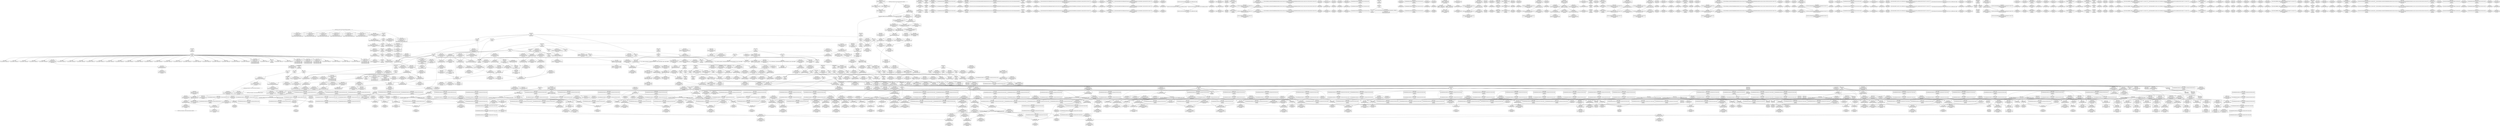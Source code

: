 digraph {
	CE0x4270c90 [shape=record,shape=Mrecord,label="{CE0x4270c90|GLOBAL:_lockdep_rcu_suspicious|*Constant*|*SummSource*}"]
	CE0x429f0f0 [shape=record,shape=Mrecord,label="{CE0x429f0f0|i64*_getelementptr_inbounds_(_13_x_i64_,_13_x_i64_*___llvm_gcov_ctr126,_i64_0,_i64_1)|*Constant*|*SummSink*}"]
	CE0x428e4f0 [shape=record,shape=Mrecord,label="{CE0x428e4f0|sock_has_perm:_tmp3|security/selinux/hooks.c,3964}"]
	CE0x42e3d40 [shape=record,shape=Mrecord,label="{CE0x42e3d40|rcu_read_unlock:_tmp5|include/linux/rcupdate.h,933}"]
	CE0x4284c50 [shape=record,shape=Mrecord,label="{CE0x4284c50|8:_%struct.sock*,_:_SCME_0,4_|*MultipleSource*|security/selinux/hooks.c, 3966|security/selinux/hooks.c,3966|security/selinux/hooks.c,3966}"]
	CE0x432e480 [shape=record,shape=Mrecord,label="{CE0x432e480|__rcu_read_unlock:_tmp2|*SummSource*}"]
	CE0x427b6f0 [shape=record,shape=Mrecord,label="{CE0x427b6f0|GLOBAL:_rcu_read_unlock|*Constant*}"]
	CE0x42f09a0 [shape=record,shape=Mrecord,label="{CE0x42f09a0|i32_934|*Constant*|*SummSource*}"]
	CE0x42e7f30 [shape=record,shape=Mrecord,label="{CE0x42e7f30|i64*_getelementptr_inbounds_(_4_x_i64_,_4_x_i64_*___llvm_gcov_ctr130,_i64_0,_i64_2)|*Constant*|*SummSource*}"]
	CE0x42ae770 [shape=record,shape=Mrecord,label="{CE0x42ae770|%struct.lockdep_map*_null|*Constant*|*SummSink*}"]
	CE0x4325510 [shape=record,shape=Mrecord,label="{CE0x4325510|__preempt_count_sub:_val|Function::__preempt_count_sub&Arg::val::|*SummSink*}"]
	CE0x42ed3d0 [shape=record,shape=Mrecord,label="{CE0x42ed3d0|i8*_getelementptr_inbounds_(_44_x_i8_,_44_x_i8_*_.str47,_i32_0,_i32_0)|*Constant*|*SummSink*}"]
	CE0x42a8de0 [shape=record,shape=Mrecord,label="{CE0x42a8de0|task_sid:_tmp13|security/selinux/hooks.c,208|*SummSink*}"]
	CE0x42b33e0 [shape=record,shape=Mrecord,label="{CE0x42b33e0|__preempt_count_add:_bb}"]
	CE0x42887d0 [shape=record,shape=Mrecord,label="{CE0x42887d0|GLOBAL:_task_sid|*Constant*|*SummSink*}"]
	CE0x4272e70 [shape=record,shape=Mrecord,label="{CE0x4272e70|task_sid:_tmp18|security/selinux/hooks.c,208|*SummSource*}"]
	CE0x42a2ce0 [shape=record,shape=Mrecord,label="{CE0x42a2ce0|task_sid:_tmp5|security/selinux/hooks.c,208}"]
	CE0x4230d00 [shape=record,shape=Mrecord,label="{CE0x4230d00|sock_has_perm:_tmp}"]
	CE0x4282b30 [shape=record,shape=Mrecord,label="{CE0x4282b30|i32_(i32,_i32,_i16,_i32,_%struct.common_audit_data*)*_bitcast_(i32_(i32,_i32,_i16,_i32,_%struct.common_audit_data.495*)*_avc_has_perm_to_i32_(i32,_i32,_i16,_i32,_%struct.common_audit_data*)*)|*Constant*}"]
	CE0x4288380 [shape=record,shape=Mrecord,label="{CE0x4288380|i32_8|*Constant*|*SummSource*}"]
	CE0x4246040 [shape=record,shape=Mrecord,label="{CE0x4246040|_call_void_mcount()_#3}"]
	CE0x42e1340 [shape=record,shape=Mrecord,label="{CE0x42e1340|rcu_read_unlock:_do.body|*SummSource*}"]
	CE0x427bcc0 [shape=record,shape=Mrecord,label="{CE0x427bcc0|GLOBAL:_rcu_read_unlock|*Constant*|*SummSink*}"]
	CE0x4288bc0 [shape=record,shape=Mrecord,label="{CE0x4288bc0|task_sid:_task|Function::task_sid&Arg::task::}"]
	CE0x4311a80 [shape=record,shape=Mrecord,label="{CE0x4311a80|_call_void_lock_acquire(%struct.lockdep_map*_%map,_i32_0,_i32_0,_i32_2,_i32_0,_%struct.lockdep_map*_null,_i64_ptrtoint_(i8*_blockaddress(_rcu_lock_acquire,_%__here)_to_i64))_#10,_!dbg_!27716|include/linux/rcupdate.h,418|*SummSource*}"]
	CE0x5fc9a10 [shape=record,shape=Mrecord,label="{CE0x5fc9a10|sock_has_perm:_entry}"]
	CE0x42a98b0 [shape=record,shape=Mrecord,label="{CE0x42a98b0|task_sid:_tobool4|security/selinux/hooks.c,208|*SummSource*}"]
	CE0x422f180 [shape=record,shape=Mrecord,label="{CE0x422f180|sock_has_perm:_tmp9|security/selinux/hooks.c,3969|*SummSource*}"]
	CE0x4314920 [shape=record,shape=Mrecord,label="{CE0x4314920|__rcu_read_unlock:_do.body|*SummSource*}"]
	CE0x42007e0 [shape=record,shape=Mrecord,label="{CE0x42007e0|32:_%struct.sock*,_:_CRE_4,6_|*MultipleSource*|security/selinux/hooks.c,4221|Function::selinux_socket_recvmsg&Arg::sock::}"]
	CE0x42760a0 [shape=record,shape=Mrecord,label="{CE0x42760a0|task_sid:_tmp17|security/selinux/hooks.c,208|*SummSource*}"]
	CE0x422cc20 [shape=record,shape=Mrecord,label="{CE0x422cc20|rcu_read_lock:_tmp1|*SummSink*}"]
	CE0x429aab0 [shape=record,shape=Mrecord,label="{CE0x429aab0|GLOBAL:_rcu_lock_acquire|*Constant*|*SummSink*}"]
	CE0x4281bd0 [shape=record,shape=Mrecord,label="{CE0x4281bd0|sock_has_perm:_sclass|security/selinux/hooks.c,3976}"]
	CE0x42b3000 [shape=record,shape=Mrecord,label="{CE0x42b3000|_call_void_lock_release(%struct.lockdep_map*_%map,_i32_1,_i64_ptrtoint_(i8*_blockaddress(_rcu_lock_release,_%__here)_to_i64))_#10,_!dbg_!27716|include/linux/rcupdate.h,423}"]
	CE0x4318620 [shape=record,shape=Mrecord,label="{CE0x4318620|i64*_getelementptr_inbounds_(_4_x_i64_,_4_x_i64_*___llvm_gcov_ctr130,_i64_0,_i64_0)|*Constant*|*SummSource*}"]
	CE0x42a8b50 [shape=record,shape=Mrecord,label="{CE0x42a8b50|task_sid:_tmp13|security/selinux/hooks.c,208}"]
	CE0x4206740 [shape=record,shape=Mrecord,label="{CE0x4206740|selinux_socket_recvmsg:_tmp3}"]
	CE0x4275b00 [shape=record,shape=Mrecord,label="{CE0x4275b00|task_sid:_tmp16|security/selinux/hooks.c,208}"]
	CE0x427dd00 [shape=record,shape=Mrecord,label="{CE0x427dd00|__rcu_read_lock:_tmp3|*SummSource*}"]
	CE0x421a950 [shape=record,shape=Mrecord,label="{CE0x421a950|task_sid:_tobool1|security/selinux/hooks.c,208|*SummSink*}"]
	CE0x42096c0 [shape=record,shape=Mrecord,label="{CE0x42096c0|i32_0|*Constant*}"]
	CE0x42e1e90 [shape=record,shape=Mrecord,label="{CE0x42e1e90|rcu_read_unlock:_call|include/linux/rcupdate.h,933|*SummSource*}"]
	CE0x42c7530 [shape=record,shape=Mrecord,label="{CE0x42c7530|rcu_lock_acquire:_tmp3|*SummSink*}"]
	CE0x427bf00 [shape=record,shape=Mrecord,label="{CE0x427bf00|rcu_read_unlock:_entry|*SummSource*}"]
	CE0x421a210 [shape=record,shape=Mrecord,label="{CE0x421a210|__rcu_read_lock:_tmp4|include/linux/rcupdate.h,239|*SummSink*}"]
	CE0x4215b90 [shape=record,shape=Mrecord,label="{CE0x4215b90|COLLAPSED:_GCMRE___llvm_gcov_ctr327_internal_global_6_x_i64_zeroinitializer:_elem_0:default:}"]
	CE0x429dd10 [shape=record,shape=Mrecord,label="{CE0x429dd10|_call_void_mcount()_#3|*SummSink*}"]
	CE0x4281c40 [shape=record,shape=Mrecord,label="{CE0x4281c40|sock_has_perm:_tmp16|security/selinux/hooks.c,3976}"]
	CE0x41fc490 [shape=record,shape=Mrecord,label="{CE0x41fc490|selinux_socket_recvmsg:_tmp4|*LoadInst*|security/selinux/hooks.c,4221}"]
	CE0x42916c0 [shape=record,shape=Mrecord,label="{CE0x42916c0|GLOBAL:_rcu_read_lock.__warned|Global_var:rcu_read_lock.__warned|*SummSource*}"]
	CE0x429fc20 [shape=record,shape=Mrecord,label="{CE0x429fc20|rcu_read_lock:_tmp4|include/linux/rcupdate.h,882|*SummSource*}"]
	CE0x42a5c40 [shape=record,shape=Mrecord,label="{CE0x42a5c40|GLOBAL:___llvm_gcov_ctr126|Global_var:__llvm_gcov_ctr126|*SummSource*}"]
	CE0x42d77d0 [shape=record,shape=Mrecord,label="{CE0x42d77d0|rcu_read_lock:_tmp18|include/linux/rcupdate.h,882|*SummSource*}"]
	CE0x42eac10 [shape=record,shape=Mrecord,label="{CE0x42eac10|rcu_read_unlock:_tobool1|include/linux/rcupdate.h,933}"]
	CE0x4330000 [shape=record,shape=Mrecord,label="{CE0x4330000|void_(i32*,_i32,_i32*)*_asm_addl_$1,_%gs:$0_,_*m,ri,*m,_dirflag_,_fpsr_,_flags_|*SummSink*}"]
	CE0x4227f00 [shape=record,shape=Mrecord,label="{CE0x4227f00|rcu_lock_release:_tmp1|*SummSink*}"]
	CE0x41fc5e0 [shape=record,shape=Mrecord,label="{CE0x41fc5e0|selinux_socket_recvmsg:_tmp|*SummSink*}"]
	CE0x42a3510 [shape=record,shape=Mrecord,label="{CE0x42a3510|task_sid:_land.lhs.true|*SummSink*}"]
	CE0x423a240 [shape=record,shape=Mrecord,label="{CE0x423a240|sock_has_perm:_perms|Function::sock_has_perm&Arg::perms::|*SummSink*}"]
	CE0x4204970 [shape=record,shape=Mrecord,label="{CE0x4204970|selinux_socket_recvmsg:_entry|*SummSource*}"]
	CE0x42855e0 [shape=record,shape=Mrecord,label="{CE0x42855e0|GLOBAL:_task_sid.__warned|Global_var:task_sid.__warned|*SummSink*}"]
	CE0x42a6530 [shape=record,shape=Mrecord,label="{CE0x42a6530|task_sid:_bb|*SummSource*}"]
	CE0x420d680 [shape=record,shape=Mrecord,label="{CE0x420d680|i32_1|*Constant*}"]
	CE0x42b3370 [shape=record,shape=Mrecord,label="{CE0x42b3370|__rcu_read_unlock:_tmp7|include/linux/rcupdate.h,245|*SummSink*}"]
	CE0x42b48f0 [shape=record,shape=Mrecord,label="{CE0x42b48f0|rcu_lock_acquire:_tmp6|*SummSink*}"]
	CE0x4288570 [shape=record,shape=Mrecord,label="{CE0x4288570|GLOBAL:_task_sid|*Constant*}"]
	CE0x422b330 [shape=record,shape=Mrecord,label="{CE0x422b330|GLOBAL:___rcu_read_lock|*Constant*|*SummSink*}"]
	CE0x4231680 [shape=record,shape=Mrecord,label="{CE0x4231680|rcu_read_unlock:_tmp3}"]
	CE0x42171c0 [shape=record,shape=Mrecord,label="{CE0x42171c0|get_current:_tmp}"]
	CE0x4298c20 [shape=record,shape=Mrecord,label="{CE0x4298c20|i64_5|*Constant*}"]
	CE0x42ed320 [shape=record,shape=Mrecord,label="{CE0x42ed320|i8*_getelementptr_inbounds_(_44_x_i8_,_44_x_i8_*_.str47,_i32_0,_i32_0)|*Constant*|*SummSource*}"]
	CE0x42e8850 [shape=record,shape=Mrecord,label="{CE0x42e8850|rcu_lock_acquire:_tmp1}"]
	CE0x42ddb20 [shape=record,shape=Mrecord,label="{CE0x42ddb20|_ret_void,_!dbg_!27719|./arch/x86/include/asm/preempt.h,73}"]
	CE0x428af70 [shape=record,shape=Mrecord,label="{CE0x428af70|sock_has_perm:_tmp6|security/selinux/hooks.c,3969}"]
	CE0x42a48c0 [shape=record,shape=Mrecord,label="{CE0x42a48c0|rcu_read_lock:_tmp2}"]
	CE0x429ec70 [shape=record,shape=Mrecord,label="{CE0x429ec70|i64*_getelementptr_inbounds_(_11_x_i64_,_11_x_i64_*___llvm_gcov_ctr127,_i64_0,_i64_1)|*Constant*|*SummSource*}"]
	CE0x427a3f0 [shape=record,shape=Mrecord,label="{CE0x427a3f0|task_sid:_call7|security/selinux/hooks.c,208|*SummSource*}"]
	CE0x42f0080 [shape=record,shape=Mrecord,label="{CE0x42f0080|_call_void_lockdep_rcu_suspicious(i8*_getelementptr_inbounds_(_25_x_i8_,_25_x_i8_*_.str45,_i32_0,_i32_0),_i32_934,_i8*_getelementptr_inbounds_(_44_x_i8_,_44_x_i8_*_.str47,_i32_0,_i32_0))_#10,_!dbg_!27726|include/linux/rcupdate.h,933|*SummSink*}"]
	CE0x42a14c0 [shape=record,shape=Mrecord,label="{CE0x42a14c0|rcu_read_unlock:_tmp4|include/linux/rcupdate.h,933|*SummSource*}"]
	CE0x420e980 [shape=record,shape=Mrecord,label="{CE0x420e980|16:_i32,_24:_i16,_:_CRE_24,26_|*MultipleSource*|*LoadInst*|security/selinux/hooks.c,3964|security/selinux/hooks.c,3964|security/selinux/hooks.c,3969}"]
	CE0x42a21c0 [shape=record,shape=Mrecord,label="{CE0x42a21c0|cred_sid:_tmp6|security/selinux/hooks.c,197|*SummSource*}"]
	CE0x42b7ff0 [shape=record,shape=Mrecord,label="{CE0x42b7ff0|__rcu_read_unlock:_tmp4|include/linux/rcupdate.h,244|*SummSource*}"]
	CE0x422cfa0 [shape=record,shape=Mrecord,label="{CE0x422cfa0|task_sid:_tmp2}"]
	CE0x4291540 [shape=record,shape=Mrecord,label="{CE0x4291540|GLOBAL:_rcu_read_lock.__warned|Global_var:rcu_read_lock.__warned}"]
	CE0x428b480 [shape=record,shape=Mrecord,label="{CE0x428b480|sock_has_perm:_tmp7|security/selinux/hooks.c,3969|*SummSource*}"]
	CE0x4285510 [shape=record,shape=Mrecord,label="{CE0x4285510|GLOBAL:_task_sid.__warned|Global_var:task_sid.__warned|*SummSource*}"]
	CE0x429e0f0 [shape=record,shape=Mrecord,label="{CE0x429e0f0|task_sid:_tmp1|*SummSource*}"]
	CE0x42b83b0 [shape=record,shape=Mrecord,label="{CE0x42b83b0|rcu_lock_release:_tmp6|*SummSink*}"]
	CE0x4293520 [shape=record,shape=Mrecord,label="{CE0x4293520|task_sid:_do.end6}"]
	CE0x4325710 [shape=record,shape=Mrecord,label="{CE0x4325710|__preempt_count_sub:_entry|*SummSource*}"]
	CE0x42151c0 [shape=record,shape=Mrecord,label="{CE0x42151c0|cred_sid:_tmp5|security/selinux/hooks.c,196}"]
	CE0x42025e0 [shape=record,shape=Mrecord,label="{CE0x42025e0|get_current:_tmp|*SummSource*}"]
	CE0x42c4b10 [shape=record,shape=Mrecord,label="{CE0x42c4b10|rcu_read_lock:_bb}"]
	CE0x432e990 [shape=record,shape=Mrecord,label="{CE0x432e990|__preempt_count_add:_tmp3|*SummSink*}"]
	CE0x432ab50 [shape=record,shape=Mrecord,label="{CE0x432ab50|rcu_lock_release:_bb|*SummSink*}"]
	CE0x42e8750 [shape=record,shape=Mrecord,label="{CE0x42e8750|rcu_lock_acquire:_tmp|*SummSink*}"]
	CE0x4318a90 [shape=record,shape=Mrecord,label="{CE0x4318a90|__preempt_count_sub:_sub|./arch/x86/include/asm/preempt.h,77|*SummSource*}"]
	CE0x434b710 [shape=record,shape=Mrecord,label="{CE0x434b710|__preempt_count_sub:_bb|*SummSink*}"]
	CE0x42ae580 [shape=record,shape=Mrecord,label="{CE0x42ae580|%struct.lockdep_map*_null|*Constant*|*SummSource*}"]
	CE0x42d64d0 [shape=record,shape=Mrecord,label="{CE0x42d64d0|i8*_getelementptr_inbounds_(_42_x_i8_,_42_x_i8_*_.str46,_i32_0,_i32_0)|*Constant*|*SummSink*}"]
	CE0x424dc70 [shape=record,shape=Mrecord,label="{CE0x424dc70|i8_2|*Constant*}"]
	CE0x4200730 [shape=record,shape=Mrecord,label="{CE0x4200730|selinux_socket_recvmsg:_entry|*SummSink*}"]
	CE0x42d2270 [shape=record,shape=Mrecord,label="{CE0x42d2270|i64_7|*Constant*}"]
	CE0x42c9bc0 [shape=record,shape=Mrecord,label="{CE0x42c9bc0|rcu_read_lock:_do.end|*SummSink*}"]
	CE0x42a7a70 [shape=record,shape=Mrecord,label="{CE0x42a7a70|i32_0|*Constant*}"]
	CE0x4291830 [shape=record,shape=Mrecord,label="{CE0x4291830|GLOBAL:_rcu_read_lock.__warned|Global_var:rcu_read_lock.__warned|*SummSink*}"]
	CE0x42d51c0 [shape=record,shape=Mrecord,label="{CE0x42d51c0|i8*_getelementptr_inbounds_(_25_x_i8_,_25_x_i8_*_.str45,_i32_0,_i32_0)|*Constant*|*SummSource*}"]
	CE0x42c5cb0 [shape=record,shape=Mrecord,label="{CE0x42c5cb0|rcu_read_lock:_tmp6|include/linux/rcupdate.h,882|*SummSource*}"]
	CE0x4364a50 [shape=record,shape=Mrecord,label="{CE0x4364a50|__preempt_count_sub:_tmp2}"]
	CE0x42ab450 [shape=record,shape=Mrecord,label="{CE0x42ab450|rcu_lock_release:_entry|*SummSink*}"]
	CE0x42e4440 [shape=record,shape=Mrecord,label="{CE0x42e4440|rcu_read_unlock:_bb}"]
	CE0x42a9750 [shape=record,shape=Mrecord,label="{CE0x42a9750|task_sid:_tobool4|security/selinux/hooks.c,208}"]
	CE0x4314f90 [shape=record,shape=Mrecord,label="{CE0x4314f90|GLOBAL:___preempt_count|Global_var:__preempt_count|*SummSource*}"]
	CE0x429c0f0 [shape=record,shape=Mrecord,label="{CE0x429c0f0|i32_22|*Constant*}"]
	CE0x42cd780 [shape=record,shape=Mrecord,label="{CE0x42cd780|__preempt_count_add:_do.end|*SummSink*}"]
	CE0x427d080 [shape=record,shape=Mrecord,label="{CE0x427d080|i64*_getelementptr_inbounds_(_6_x_i64_,_6_x_i64_*___llvm_gcov_ctr327,_i64_0,_i64_3)|*Constant*|*SummSource*}"]
	CE0x432fe30 [shape=record,shape=Mrecord,label="{CE0x432fe30|void_(i32*,_i32,_i32*)*_asm_addl_$1,_%gs:$0_,_*m,ri,*m,_dirflag_,_fpsr_,_flags_|*SummSource*}"]
	CE0x42291e0 [shape=record,shape=Mrecord,label="{CE0x42291e0|_call_void_rcu_read_lock()_#10,_!dbg_!27712|security/selinux/hooks.c,207|*SummSink*}"]
	CE0x42da910 [shape=record,shape=Mrecord,label="{CE0x42da910|cred_sid:_bb|*SummSink*}"]
	CE0x4238f30 [shape=record,shape=Mrecord,label="{CE0x4238f30|_ret_i32_%retval.0,_!dbg_!27740|security/selinux/hooks.c,3977|*SummSource*}"]
	CE0x42cd5c0 [shape=record,shape=Mrecord,label="{CE0x42cd5c0|__preempt_count_sub:_tmp4|./arch/x86/include/asm/preempt.h,77|*SummSink*}"]
	CE0x424d3f0 [shape=record,shape=Mrecord,label="{CE0x424d3f0|sock_has_perm:_type|security/selinux/hooks.c,3972|*SummSource*}"]
	CE0x42e8ec0 [shape=record,shape=Mrecord,label="{CE0x42e8ec0|rcu_read_unlock:_if.end|*SummSink*}"]
	CE0x427aad0 [shape=record,shape=Mrecord,label="{CE0x427aad0|GLOBAL:_cred_sid|*Constant*|*SummSink*}"]
	CE0x429f700 [shape=record,shape=Mrecord,label="{CE0x429f700|GLOBAL:___preempt_count_add|*Constant*|*SummSink*}"]
	"CONST[source:2(external),value:2(dynamic)][purpose:{subject}]"
	CE0x420dce0 [shape=record,shape=Mrecord,label="{CE0x420dce0|sock_has_perm:_sid|security/selinux/hooks.c,3969}"]
	CE0x4318da0 [shape=record,shape=Mrecord,label="{CE0x4318da0|__preempt_count_sub:_sub|./arch/x86/include/asm/preempt.h,77|*SummSink*}"]
	CE0x4276b40 [shape=record,shape=Mrecord,label="{CE0x4276b40|task_sid:_tmp21|security/selinux/hooks.c,208|*SummSource*}"]
	CE0x422e1c0 [shape=record,shape=Mrecord,label="{CE0x422e1c0|i64_1|*Constant*}"]
	CE0x4286a90 [shape=record,shape=Mrecord,label="{CE0x4286a90|8:_%struct.sock*,_:_SCME_36,37_}"]
	CE0x42210d0 [shape=record,shape=Mrecord,label="{CE0x42210d0|selinux_socket_recvmsg:_tmp3|*SummSink*}"]
	CE0x428ed30 [shape=record,shape=Mrecord,label="{CE0x428ed30|sock_has_perm:_tmp5|security/selinux/hooks.c,3966}"]
	CE0x428c350 [shape=record,shape=Mrecord,label="{CE0x428c350|i64_0|*Constant*}"]
	CE0x42468c0 [shape=record,shape=Mrecord,label="{CE0x42468c0|task_sid:_if.then|*SummSink*}"]
	CE0x42931b0 [shape=record,shape=Mrecord,label="{CE0x42931b0|sock_has_perm:_tmp19|security/selinux/hooks.c,3977|*SummSource*}"]
	CE0x42b4af0 [shape=record,shape=Mrecord,label="{CE0x42b4af0|i64*_getelementptr_inbounds_(_4_x_i64_,_4_x_i64_*___llvm_gcov_ctr133,_i64_0,_i64_0)|*Constant*|*SummSink*}"]
	CE0x42d71c0 [shape=record,shape=Mrecord,label="{CE0x42d71c0|rcu_read_lock:_tmp17|include/linux/rcupdate.h,882|*SummSink*}"]
	CE0x42c9ce0 [shape=record,shape=Mrecord,label="{CE0x42c9ce0|rcu_read_lock:_if.end}"]
	CE0x42b4880 [shape=record,shape=Mrecord,label="{CE0x42b4880|rcu_lock_acquire:_tmp6|*SummSource*}"]
	CE0x4276cb0 [shape=record,shape=Mrecord,label="{CE0x4276cb0|task_sid:_tmp21|security/selinux/hooks.c,208|*SummSink*}"]
	CE0x42a61d0 [shape=record,shape=Mrecord,label="{CE0x42a61d0|cred_sid:_tmp|*SummSource*}"]
	CE0x41fcd70 [shape=record,shape=Mrecord,label="{CE0x41fcd70|i64_1|*Constant*}"]
	CE0x429bb40 [shape=record,shape=Mrecord,label="{CE0x429bb40|_call_void___rcu_read_lock()_#10,_!dbg_!27710|include/linux/rcupdate.h,879}"]
	CE0x42a3b50 [shape=record,shape=Mrecord,label="{CE0x42a3b50|_call_void_mcount()_#3|*SummSource*}"]
	CE0x422ed60 [shape=record,shape=Mrecord,label="{CE0x422ed60|rcu_read_lock:_entry}"]
	CE0x4274e70 [shape=record,shape=Mrecord,label="{CE0x4274e70|i64_7|*Constant*}"]
	CE0x4280730 [shape=record,shape=Mrecord,label="{CE0x4280730|sock_has_perm:_tmp15|security/selinux/hooks.c,3974}"]
	CE0x42a1770 [shape=record,shape=Mrecord,label="{CE0x42a1770|i64*_getelementptr_inbounds_(_2_x_i64_,_2_x_i64_*___llvm_gcov_ctr131,_i64_0,_i64_1)|*Constant*}"]
	CE0x4215780 [shape=record,shape=Mrecord,label="{CE0x4215780|_ret_void,_!dbg_!27735|include/linux/rcupdate.h,884}"]
	CE0x427e630 [shape=record,shape=Mrecord,label="{CE0x427e630|sock_has_perm:_u|security/selinux/hooks.c,3973|*SummSink*}"]
	CE0x429f8c0 [shape=record,shape=Mrecord,label="{CE0x429f8c0|i64_2|*Constant*}"]
	CE0x4209b70 [shape=record,shape=Mrecord,label="{CE0x4209b70|i64*_getelementptr_inbounds_(_2_x_i64_,_2_x_i64_*___llvm_gcov_ctr98,_i64_0,_i64_1)|*Constant*}"]
	CE0x42e8b80 [shape=record,shape=Mrecord,label="{CE0x42e8b80|rcu_read_unlock:_bb|*SummSink*}"]
	CE0x429c800 [shape=record,shape=Mrecord,label="{CE0x429c800|i64*_getelementptr_inbounds_(_11_x_i64_,_11_x_i64_*___llvm_gcov_ctr127,_i64_0,_i64_1)|*Constant*|*SummSink*}"]
	CE0x42c6ff0 [shape=record,shape=Mrecord,label="{CE0x42c6ff0|GLOBAL:_rcu_read_unlock.__warned|Global_var:rcu_read_unlock.__warned}"]
	CE0x421faa0 [shape=record,shape=Mrecord,label="{CE0x421faa0|i32_1|*Constant*}"]
	CE0x42a1450 [shape=record,shape=Mrecord,label="{CE0x42a1450|rcu_read_unlock:_tmp4|include/linux/rcupdate.h,933|*SummSink*}"]
	CE0x42ddef0 [shape=record,shape=Mrecord,label="{CE0x42ddef0|rcu_read_unlock:_call3|include/linux/rcupdate.h,933}"]
	CE0x434c130 [shape=record,shape=Mrecord,label="{CE0x434c130|__preempt_count_add:_tmp6|./arch/x86/include/asm/preempt.h,73|*SummSink*}"]
	CE0x42ab860 [shape=record,shape=Mrecord,label="{CE0x42ab860|rcu_lock_release:_map|Function::rcu_lock_release&Arg::map::|*SummSource*}"]
	CE0x42db640 [shape=record,shape=Mrecord,label="{CE0x42db640|i64*_getelementptr_inbounds_(_4_x_i64_,_4_x_i64_*___llvm_gcov_ctr133,_i64_0,_i64_2)|*Constant*}"]
	CE0x4227830 [shape=record,shape=Mrecord,label="{CE0x4227830|rcu_read_lock:_tmp15|include/linux/rcupdate.h,882|*SummSource*}"]
	CE0x42dfa90 [shape=record,shape=Mrecord,label="{CE0x42dfa90|_call_void_lock_acquire(%struct.lockdep_map*_%map,_i32_0,_i32_0,_i32_2,_i32_0,_%struct.lockdep_map*_null,_i64_ptrtoint_(i8*_blockaddress(_rcu_lock_acquire,_%__here)_to_i64))_#10,_!dbg_!27716|include/linux/rcupdate.h,418|*SummSink*}"]
	CE0x427e4f0 [shape=record,shape=Mrecord,label="{CE0x427e4f0|i8_2|*Constant*|*SummSource*}"]
	CE0x429b5a0 [shape=record,shape=Mrecord,label="{CE0x429b5a0|task_sid:_tmp4|*LoadInst*|security/selinux/hooks.c,208}"]
	CE0x4299be0 [shape=record,shape=Mrecord,label="{CE0x4299be0|i64*_getelementptr_inbounds_(_13_x_i64_,_13_x_i64_*___llvm_gcov_ctr126,_i64_0,_i64_1)|*Constant*}"]
	CE0x4292620 [shape=record,shape=Mrecord,label="{CE0x4292620|i64*_getelementptr_inbounds_(_6_x_i64_,_6_x_i64_*___llvm_gcov_ctr327,_i64_0,_i64_5)|*Constant*|*SummSource*}"]
	CE0x4318790 [shape=record,shape=Mrecord,label="{CE0x4318790|i64*_getelementptr_inbounds_(_4_x_i64_,_4_x_i64_*___llvm_gcov_ctr134,_i64_0,_i64_2)|*Constant*|*SummSource*}"]
	CE0x42e5400 [shape=record,shape=Mrecord,label="{CE0x42e5400|rcu_read_unlock:_land.lhs.true2|*SummSource*}"]
	CE0x4237cf0 [shape=record,shape=Mrecord,label="{CE0x4237cf0|sock_has_perm:_task|Function::sock_has_perm&Arg::task::|*SummSource*}"]
	CE0x4273170 [shape=record,shape=Mrecord,label="{CE0x4273170|GLOBAL:_lockdep_rcu_suspicious|*Constant*}"]
	CE0x42d5c00 [shape=record,shape=Mrecord,label="{CE0x42d5c00|i32_883|*Constant*|*SummSource*}"]
	CE0x421a9e0 [shape=record,shape=Mrecord,label="{CE0x421a9e0|i64*_getelementptr_inbounds_(_13_x_i64_,_13_x_i64_*___llvm_gcov_ctr126,_i64_0,_i64_8)|*Constant*|*SummSink*}"]
	CE0x42eeba0 [shape=record,shape=Mrecord,label="{CE0x42eeba0|i64*_getelementptr_inbounds_(_11_x_i64_,_11_x_i64_*___llvm_gcov_ctr132,_i64_0,_i64_10)|*Constant*}"]
	CE0x42a4c00 [shape=record,shape=Mrecord,label="{CE0x42a4c00|task_sid:_do.body5|*SummSink*}"]
	CE0x432e4f0 [shape=record,shape=Mrecord,label="{CE0x432e4f0|__rcu_read_unlock:_tmp2|*SummSink*}"]
	CE0x420db90 [shape=record,shape=Mrecord,label="{CE0x420db90|_ret_i32_%call7,_!dbg_!27749|security/selinux/hooks.c,210|*SummSink*}"]
	CE0x42046f0 [shape=record,shape=Mrecord,label="{CE0x42046f0|sock_has_perm:_tmp1|*SummSource*}"]
	CE0x422ab70 [shape=record,shape=Mrecord,label="{CE0x422ab70|GLOBAL:_rcu_read_lock|*Constant*|*SummSource*}"]
	CE0x4327920 [shape=record,shape=Mrecord,label="{CE0x4327920|_call_void_lock_release(%struct.lockdep_map*_%map,_i32_1,_i64_ptrtoint_(i8*_blockaddress(_rcu_lock_release,_%__here)_to_i64))_#10,_!dbg_!27716|include/linux/rcupdate.h,423|*SummSink*}"]
	CE0x4317a00 [shape=record,shape=Mrecord,label="{CE0x4317a00|_call_void___preempt_count_sub(i32_1)_#10,_!dbg_!27715|include/linux/rcupdate.h,244}"]
	CE0x42a6870 [shape=record,shape=Mrecord,label="{CE0x42a6870|GLOBAL:_rcu_lock_map|Global_var:rcu_lock_map|*SummSource*}"]
	CE0x427c260 [shape=record,shape=Mrecord,label="{CE0x427c260|_ret_void,_!dbg_!27735|include/linux/rcupdate.h,938|*SummSink*}"]
	CE0x4287b30 [shape=record,shape=Mrecord,label="{CE0x4287b30|8:_%struct.sock*,_:_SCME_50,51_}"]
	CE0x431ba10 [shape=record,shape=Mrecord,label="{CE0x431ba10|i64*_getelementptr_inbounds_(_4_x_i64_,_4_x_i64_*___llvm_gcov_ctr129,_i64_0,_i64_2)|*Constant*|*SummSource*}"]
	CE0x432b3c0 [shape=record,shape=Mrecord,label="{CE0x432b3c0|void_(i32*,_i32,_i32*)*_asm_addl_$1,_%gs:$0_,_*m,ri,*m,_dirflag_,_fpsr_,_flags_}"]
	CE0x42ae240 [shape=record,shape=Mrecord,label="{CE0x42ae240|%struct.lockdep_map*_null|*Constant*}"]
	CE0x429bef0 [shape=record,shape=Mrecord,label="{CE0x429bef0|task_sid:_do.end|*SummSource*}"]
	CE0x42c96f0 [shape=record,shape=Mrecord,label="{CE0x42c96f0|__rcu_read_lock:_tmp6|include/linux/rcupdate.h,240|*SummSource*}"]
	CE0x41fbab0 [shape=record,shape=Mrecord,label="{CE0x41fbab0|selinux_socket_recvmsg:_call|security/selinux/hooks.c,4221|*SummSource*}"]
	CE0x43161d0 [shape=record,shape=Mrecord,label="{CE0x43161d0|__rcu_read_unlock:_do.end}"]
	CE0x42aee00 [shape=record,shape=Mrecord,label="{CE0x42aee00|rcu_lock_release:___here}"]
	CE0x4272e00 [shape=record,shape=Mrecord,label="{CE0x4272e00|task_sid:_tmp18|security/selinux/hooks.c,208}"]
	CE0x41ffc10 [shape=record,shape=Mrecord,label="{CE0x41ffc10|_call_void_mcount()_#3|*SummSink*}"]
	CE0x428c640 [shape=record,shape=Mrecord,label="{CE0x428c640|i64_0|*Constant*|*SummSink*}"]
	CE0x420d210 [shape=record,shape=Mrecord,label="{CE0x420d210|GLOBAL:_lock_release|*Constant*|*SummSource*}"]
	CE0x42095a0 [shape=record,shape=Mrecord,label="{CE0x42095a0|get_current:_tmp2|*SummSink*}"]
	CE0x4228940 [shape=record,shape=Mrecord,label="{CE0x4228940|task_sid:_if.end|*SummSource*}"]
	CE0x422ba90 [shape=record,shape=Mrecord,label="{CE0x422ba90|_call_void_mcount()_#3|*SummSink*}"]
	CE0x4287c60 [shape=record,shape=Mrecord,label="{CE0x4287c60|8:_%struct.sock*,_:_SCME_51,52_}"]
	CE0x42317f0 [shape=record,shape=Mrecord,label="{CE0x42317f0|rcu_read_unlock:_tmp3|*SummSink*}"]
	CE0x424d2c0 [shape=record,shape=Mrecord,label="{CE0x424d2c0|sock_has_perm:_type|security/selinux/hooks.c,3972}"]
	CE0x422d1e0 [shape=record,shape=Mrecord,label="{CE0x422d1e0|GLOBAL:_rcu_read_lock|*Constant*}"]
	CE0x4202e00 [shape=record,shape=Mrecord,label="{CE0x4202e00|avc_has_perm:_auditdata|Function::avc_has_perm&Arg::auditdata::|*SummSink*}"]
	CE0x42ac0f0 [shape=record,shape=Mrecord,label="{CE0x42ac0f0|_call_void___rcu_read_unlock()_#10,_!dbg_!27734|include/linux/rcupdate.h,937|*SummSink*}"]
	CE0x42d6e70 [shape=record,shape=Mrecord,label="{CE0x42d6e70|i64*_getelementptr_inbounds_(_4_x_i64_,_4_x_i64_*___llvm_gcov_ctr128,_i64_0,_i64_0)|*Constant*|*SummSource*}"]
	CE0x42eb210 [shape=record,shape=Mrecord,label="{CE0x42eb210|rcu_lock_release:_tmp|*SummSink*}"]
	CE0x42b3510 [shape=record,shape=Mrecord,label="{CE0x42b3510|__rcu_read_unlock:_tmp7|include/linux/rcupdate.h,245}"]
	CE0x4272510 [shape=record,shape=Mrecord,label="{CE0x4272510|task_sid:_tmp20|security/selinux/hooks.c,208}"]
	CE0x428d220 [shape=record,shape=Mrecord,label="{CE0x428d220|sock_has_perm:_tmp10|security/selinux/hooks.c,3969|*SummSink*}"]
	CE0x4287ff0 [shape=record,shape=Mrecord,label="{CE0x4287ff0|8:_%struct.sock*,_:_SCME_54,55_}"]
	CE0x42c9b00 [shape=record,shape=Mrecord,label="{CE0x42c9b00|rcu_read_lock:_do.end|*SummSource*}"]
	CE0x42726a0 [shape=record,shape=Mrecord,label="{CE0x42726a0|task_sid:_tmp20|security/selinux/hooks.c,208|*SummSink*}"]
	CE0x42d7f20 [shape=record,shape=Mrecord,label="{CE0x42d7f20|_call_void_lockdep_rcu_suspicious(i8*_getelementptr_inbounds_(_25_x_i8_,_25_x_i8_*_.str45,_i32_0,_i32_0),_i32_883,_i8*_getelementptr_inbounds_(_42_x_i8_,_42_x_i8_*_.str46,_i32_0,_i32_0))_#10,_!dbg_!27728|include/linux/rcupdate.h,882|*SummSource*}"]
	CE0x42e1f00 [shape=record,shape=Mrecord,label="{CE0x42e1f00|rcu_read_unlock:_call|include/linux/rcupdate.h,933|*SummSink*}"]
	CE0x42288a0 [shape=record,shape=Mrecord,label="{CE0x42288a0|task_sid:_if.end}"]
	CE0x432af50 [shape=record,shape=Mrecord,label="{CE0x432af50|_call_void_mcount()_#3|*SummSink*}"]
	CE0x4328980 [shape=record,shape=Mrecord,label="{CE0x4328980|__rcu_read_lock:_do.end|*SummSink*}"]
	CE0x42727f0 [shape=record,shape=Mrecord,label="{CE0x42727f0|task_sid:_tmp22|security/selinux/hooks.c,208|*SummSource*}"]
	CE0x42c6660 [shape=record,shape=Mrecord,label="{CE0x42c6660|rcu_lock_acquire:_bb|*SummSource*}"]
	CE0x4277770 [shape=record,shape=Mrecord,label="{CE0x4277770|task_sid:_tmp23|security/selinux/hooks.c,208}"]
	CE0x4281dc0 [shape=record,shape=Mrecord,label="{CE0x4281dc0|sock_has_perm:_tmp16|security/selinux/hooks.c,3976|*SummSource*}"]
	CE0x421e470 [shape=record,shape=Mrecord,label="{CE0x421e470|cred_sid:_security|security/selinux/hooks.c,196|*SummSink*}"]
	CE0x42298c0 [shape=record,shape=Mrecord,label="{CE0x42298c0|i64*_getelementptr_inbounds_(_11_x_i64_,_11_x_i64_*___llvm_gcov_ctr132,_i64_0,_i64_0)|*Constant*|*SummSink*}"]
	CE0x42c8d40 [shape=record,shape=Mrecord,label="{CE0x42c8d40|rcu_read_lock:_tobool1|include/linux/rcupdate.h,882|*SummSink*}"]
	CE0x428b910 [shape=record,shape=Mrecord,label="{CE0x428b910|sock_has_perm:_cmp|security/selinux/hooks.c,3969}"]
	CE0x4325d20 [shape=record,shape=Mrecord,label="{CE0x4325d20|__rcu_read_unlock:_tmp1}"]
	CE0x4283d30 [shape=record,shape=Mrecord,label="{CE0x4283d30|rcu_read_lock:_tmp9|include/linux/rcupdate.h,882|*SummSource*}"]
	CE0x42a7990 [shape=record,shape=Mrecord,label="{CE0x42a7990|rcu_read_lock:_tobool|include/linux/rcupdate.h,882|*SummSink*}"]
	CE0x4270950 [shape=record,shape=Mrecord,label="{CE0x4270950|sock_has_perm:_tmp2|*LoadInst*|security/selinux/hooks.c,3964|*SummSource*}"]
	CE0x422a460 [shape=record,shape=Mrecord,label="{CE0x422a460|cred_sid:_sid|security/selinux/hooks.c,197|*SummSink*}"]
	CE0x42bfdf0 [shape=record,shape=Mrecord,label="{CE0x42bfdf0|__preempt_count_add:_tmp4|./arch/x86/include/asm/preempt.h,72|*SummSource*}"]
	CE0x42043d0 [shape=record,shape=Mrecord,label="{CE0x42043d0|get_current:_tmp3|*SummSource*}"]
	CE0x428f290 [shape=record,shape=Mrecord,label="{CE0x428f290|i8_0|*Constant*|*SummSource*}"]
	CE0x42c41a0 [shape=record,shape=Mrecord,label="{CE0x42c41a0|_call_void_rcu_lock_acquire(%struct.lockdep_map*_rcu_lock_map)_#10,_!dbg_!27711|include/linux/rcupdate.h,881|*SummSink*}"]
	CE0x42d8d30 [shape=record,shape=Mrecord,label="{CE0x42d8d30|rcu_read_lock:_tmp20|include/linux/rcupdate.h,882}"]
	CE0x41fc8a0 [shape=record,shape=Mrecord,label="{CE0x41fc8a0|get_current:_entry|*SummSource*}"]
	CE0x4314170 [shape=record,shape=Mrecord,label="{CE0x4314170|i64*_getelementptr_inbounds_(_4_x_i64_,_4_x_i64_*___llvm_gcov_ctr134,_i64_0,_i64_0)|*Constant*|*SummSource*}"]
	CE0x42af480 [shape=record,shape=Mrecord,label="{CE0x42af480|COLLAPSED:_GCMRE___llvm_gcov_ctr128_internal_global_4_x_i64_zeroinitializer:_elem_0:default:}"]
	CE0x428e940 [shape=record,shape=Mrecord,label="{CE0x428e940|sock_has_perm:_tmp4|security/selinux/hooks.c,3966}"]
	CE0x4363590 [shape=record,shape=Mrecord,label="{CE0x4363590|__preempt_count_sub:_do.end}"]
	CE0x427a290 [shape=record,shape=Mrecord,label="{CE0x427a290|task_sid:_call7|security/selinux/hooks.c,208}"]
	CE0x435ba90 [shape=record,shape=Mrecord,label="{CE0x435ba90|__preempt_count_add:_do.end}"]
	CE0x427fd60 [shape=record,shape=Mrecord,label="{CE0x427fd60|sock_has_perm:_u2|security/selinux/hooks.c,3974}"]
	CE0x4228a00 [shape=record,shape=Mrecord,label="{CE0x4228a00|task_sid:_if.end|*SummSink*}"]
	CE0x428aa50 [shape=record,shape=Mrecord,label="{CE0x428aa50|i32_2|*Constant*}"]
	CE0x428d0d0 [shape=record,shape=Mrecord,label="{CE0x428d0d0|sock_has_perm:_tmp10|security/selinux/hooks.c,3969|*SummSource*}"]
	CE0x42717e0 [shape=record,shape=Mrecord,label="{CE0x42717e0|i8*_getelementptr_inbounds_(_41_x_i8_,_41_x_i8_*_.str44,_i32_0,_i32_0)|*Constant*}"]
	CE0x42003c0 [shape=record,shape=Mrecord,label="{CE0x42003c0|sock_has_perm:_cleanup}"]
	CE0x4245a20 [shape=record,shape=Mrecord,label="{CE0x4245a20|i64*_getelementptr_inbounds_(_6_x_i64_,_6_x_i64_*___llvm_gcov_ctr327,_i64_0,_i64_0)|*Constant*|*SummSource*}"]
	CE0x42e1290 [shape=record,shape=Mrecord,label="{CE0x42e1290|rcu_lock_acquire:_indirectgoto}"]
	CE0x4285b70 [shape=record,shape=Mrecord,label="{CE0x4285b70|8:_%struct.sock*,_:_SCME_24,25_}"]
	CE0x42827c0 [shape=record,shape=Mrecord,label="{CE0x42827c0|sock_has_perm:_call6|security/selinux/hooks.c,3976|*SummSource*}"]
	CE0x42a81d0 [shape=record,shape=Mrecord,label="{CE0x42a81d0|i64*_getelementptr_inbounds_(_4_x_i64_,_4_x_i64_*___llvm_gcov_ctr134,_i64_0,_i64_0)|*Constant*|*SummSink*}"]
	CE0x42872e0 [shape=record,shape=Mrecord,label="{CE0x42872e0|8:_%struct.sock*,_:_SCME_43,44_}"]
	CE0x42a9da0 [shape=record,shape=Mrecord,label="{CE0x42a9da0|i64_6|*Constant*|*SummSource*}"]
	CE0x42c23e0 [shape=record,shape=Mrecord,label="{CE0x42c23e0|GLOBAL:_rcu_read_unlock.__warned|Global_var:rcu_read_unlock.__warned|*SummSink*}"]
	CE0x4246ff0 [shape=record,shape=Mrecord,label="{CE0x4246ff0|sock_has_perm:_tmp8|security/selinux/hooks.c,3969}"]
	CE0x42e0e90 [shape=record,shape=Mrecord,label="{CE0x42e0e90|GLOBAL:___llvm_gcov_ctr132|Global_var:__llvm_gcov_ctr132|*SummSink*}"]
	CE0x4232230 [shape=record,shape=Mrecord,label="{CE0x4232230|sock_has_perm:_retval.0}"]
	CE0x426f2a0 [shape=record,shape=Mrecord,label="{CE0x426f2a0|1216:_i8*,_:_CRE_1216,1224_|*MultipleSource*|Function::sock_has_perm&Arg::sk::|security/selinux/hooks.c,3964|*LoadInst*|security/selinux/hooks.c,4221}"]
	CE0x4317e40 [shape=record,shape=Mrecord,label="{CE0x4317e40|_call_void_mcount()_#3}"]
	CE0x429fa80 [shape=record,shape=Mrecord,label="{CE0x429fa80|rcu_read_lock:_tmp4|include/linux/rcupdate.h,882}"]
	CE0x42d5440 [shape=record,shape=Mrecord,label="{CE0x42d5440|i8*_getelementptr_inbounds_(_25_x_i8_,_25_x_i8_*_.str45,_i32_0,_i32_0)|*Constant*|*SummSink*}"]
	CE0x4286170 [shape=record,shape=Mrecord,label="{CE0x4286170|8:_%struct.sock*,_:_SCME_28,29_}"]
	CE0x420d3e0 [shape=record,shape=Mrecord,label="{CE0x420d3e0|GLOBAL:_lock_release|*Constant*|*SummSink*}"]
	CE0x42dafc0 [shape=record,shape=Mrecord,label="{CE0x42dafc0|rcu_read_unlock:_tmp15|include/linux/rcupdate.h,933}"]
	CE0x4298a60 [shape=record,shape=Mrecord,label="{CE0x4298a60|_call_void_mcount()_#3}"]
	CE0x429da30 [shape=record,shape=Mrecord,label="{CE0x429da30|task_sid:_tobool|security/selinux/hooks.c,208|*SummSink*}"]
	CE0x42df290 [shape=record,shape=Mrecord,label="{CE0x42df290|rcu_lock_acquire:_tmp2|*SummSink*}"]
	CE0x42a3ab0 [shape=record,shape=Mrecord,label="{CE0x42a3ab0|_call_void_mcount()_#3}"]
	CE0x4288880 [shape=record,shape=Mrecord,label="{CE0x4288880|task_sid:_entry}"]
	CE0x42e1800 [shape=record,shape=Mrecord,label="{CE0x42e1800|rcu_lock_acquire:_tmp4|include/linux/rcupdate.h,418}"]
	CE0x428b370 [shape=record,shape=Mrecord,label="{CE0x428b370|sock_has_perm:_tmp6|security/selinux/hooks.c,3969|*SummSink*}"]
	CE0x42bda20 [shape=record,shape=Mrecord,label="{CE0x42bda20|__rcu_read_unlock:_do.body}"]
	CE0x4314050 [shape=record,shape=Mrecord,label="{CE0x4314050|__preempt_count_add:_tmp1|*SummSink*}"]
	CE0x4284090 [shape=record,shape=Mrecord,label="{CE0x4284090|i64*_getelementptr_inbounds_(_11_x_i64_,_11_x_i64_*___llvm_gcov_ctr127,_i64_0,_i64_8)|*Constant*|*SummSink*}"]
	CE0x432b430 [shape=record,shape=Mrecord,label="{CE0x432b430|_call_void_asm_addl_$1,_%gs:$0_,_*m,ri,*m,_dirflag_,_fpsr_,_flags_(i32*___preempt_count,_i32_%val,_i32*___preempt_count)_#3,_!dbg_!27714,_!srcloc_!27717|./arch/x86/include/asm/preempt.h,72}"]
	CE0x4202750 [shape=record,shape=Mrecord,label="{CE0x4202750|%struct.task_struct*_(%struct.task_struct**)*_asm_movq_%gs:$_1:P_,$0_,_r,im,_dirflag_,_fpsr_,_flags_|*SummSource*}"]
	CE0x42dbc60 [shape=record,shape=Mrecord,label="{CE0x42dbc60|rcu_read_unlock:_tmp13|include/linux/rcupdate.h,933}"]
	CE0x4319090 [shape=record,shape=Mrecord,label="{CE0x4319090|rcu_lock_release:_tmp3|*SummSink*}"]
	CE0x4317030 [shape=record,shape=Mrecord,label="{CE0x4317030|_call_void_mcount()_#3|*SummSink*}"]
	CE0x4325f60 [shape=record,shape=Mrecord,label="{CE0x4325f60|__rcu_read_unlock:_tmp|*SummSink*}"]
	CE0x42c5b80 [shape=record,shape=Mrecord,label="{CE0x42c5b80|rcu_read_lock:_tmp6|include/linux/rcupdate.h,882}"]
	CE0x41fe2c0 [shape=record,shape=Mrecord,label="{CE0x41fe2c0|selinux_socket_recvmsg:_sock|Function::selinux_socket_recvmsg&Arg::sock::}"]
	CE0x42a0740 [shape=record,shape=Mrecord,label="{CE0x42a0740|task_sid:_tmp8|security/selinux/hooks.c,208|*SummSource*}"]
	CE0x41fbb50 [shape=record,shape=Mrecord,label="{CE0x41fbb50|selinux_socket_recvmsg:_bb}"]
	CE0x432e670 [shape=record,shape=Mrecord,label="{CE0x432e670|__rcu_read_unlock:_tmp3}"]
	CE0x4298fc0 [shape=record,shape=Mrecord,label="{CE0x4298fc0|task_sid:_tmp10|security/selinux/hooks.c,208|*SummSource*}"]
	CE0x4271e20 [shape=record,shape=Mrecord,label="{CE0x4271e20|i64*_getelementptr_inbounds_(_13_x_i64_,_13_x_i64_*___llvm_gcov_ctr126,_i64_0,_i64_9)|*Constant*|*SummSource*}"]
	CE0x4317f00 [shape=record,shape=Mrecord,label="{CE0x4317f00|_call_void_mcount()_#3|*SummSource*}"]
	CE0x42b4640 [shape=record,shape=Mrecord,label="{CE0x42b4640|i64*_getelementptr_inbounds_(_4_x_i64_,_4_x_i64_*___llvm_gcov_ctr130,_i64_0,_i64_3)|*Constant*|*SummSink*}"]
	CE0x42b5040 [shape=record,shape=Mrecord,label="{CE0x42b5040|i8*_undef|*Constant*}"]
	CE0x41f66b0 [shape=record,shape=Mrecord,label="{CE0x41f66b0|i32_5|*Constant*}"]
	CE0x42739e0 [shape=record,shape=Mrecord,label="{CE0x42739e0|i8_1|*Constant*|*SummSource*}"]
	CE0x42c0300 [shape=record,shape=Mrecord,label="{CE0x42c0300|__preempt_count_add:_tmp5|./arch/x86/include/asm/preempt.h,72|*SummSink*}"]
	CE0x421c130 [shape=record,shape=Mrecord,label="{CE0x421c130|COLLAPSED:_GCMRE_current_task_external_global_%struct.task_struct*:_elem_0:default:}"]
	CE0x421e390 [shape=record,shape=Mrecord,label="{CE0x421e390|i32_22|*Constant*|*SummSink*}"]
	CE0x42a65f0 [shape=record,shape=Mrecord,label="{CE0x42a65f0|task_sid:_bb|*SummSink*}"]
	CE0x42a6c80 [shape=record,shape=Mrecord,label="{CE0x42a6c80|task_sid:_tmp7|security/selinux/hooks.c,208}"]
	CE0x4286370 [shape=record,shape=Mrecord,label="{CE0x4286370|8:_%struct.sock*,_:_SCME_30,31_}"]
	CE0x42a6e40 [shape=record,shape=Mrecord,label="{CE0x42a6e40|task_sid:_tmp6|security/selinux/hooks.c,208|*SummSource*}"]
	CE0x42aaaa0 [shape=record,shape=Mrecord,label="{CE0x42aaaa0|_call_void_rcu_lock_release(%struct.lockdep_map*_rcu_lock_map)_#10,_!dbg_!27733|include/linux/rcupdate.h,935|*SummSink*}"]
	CE0x41ff170 [shape=record,shape=Mrecord,label="{CE0x41ff170|task_sid:_tmp11|security/selinux/hooks.c,208|*SummSource*}"]
	CE0x427f050 [shape=record,shape=Mrecord,label="{CE0x427f050|sock_has_perm:_u|security/selinux/hooks.c,3973|*SummSource*}"]
	CE0x4331ad0 [shape=record,shape=Mrecord,label="{CE0x4331ad0|i64*_getelementptr_inbounds_(_4_x_i64_,_4_x_i64_*___llvm_gcov_ctr129,_i64_0,_i64_1)|*Constant*|*SummSource*}"]
	CE0x42ad660 [shape=record,shape=Mrecord,label="{CE0x42ad660|__rcu_read_lock:_do.body}"]
	CE0x4283670 [shape=record,shape=Mrecord,label="{CE0x4283670|avc_has_perm:_requested|Function::avc_has_perm&Arg::requested::|*SummSink*}"]
	CE0x42e3700 [shape=record,shape=Mrecord,label="{CE0x42e3700|rcu_read_unlock:_do.body}"]
	CE0x422ec80 [shape=record,shape=Mrecord,label="{CE0x422ec80|GLOBAL:_rcu_read_lock|*Constant*|*SummSink*}"]
	CE0x421a300 [shape=record,shape=Mrecord,label="{CE0x421a300|selinux_socket_recvmsg:_entry}"]
	CE0x4298ad0 [shape=record,shape=Mrecord,label="{CE0x4298ad0|_call_void_mcount()_#3|*SummSource*}"]
	CE0x42df1b0 [shape=record,shape=Mrecord,label="{CE0x42df1b0|rcu_lock_acquire:_tmp2}"]
	CE0x42de020 [shape=record,shape=Mrecord,label="{CE0x42de020|rcu_read_unlock:_call3|include/linux/rcupdate.h,933|*SummSource*}"]
	CE0x4311d00 [shape=record,shape=Mrecord,label="{CE0x4311d00|__rcu_read_lock:_tmp1|*SummSource*}"]
	CE0x42d8eb0 [shape=record,shape=Mrecord,label="{CE0x42d8eb0|rcu_read_lock:_tmp20|include/linux/rcupdate.h,882|*SummSource*}"]
	CE0x422a360 [shape=record,shape=Mrecord,label="{CE0x422a360|cred_sid:_sid|security/selinux/hooks.c,197|*SummSource*}"]
	CE0x42bcbe0 [shape=record,shape=Mrecord,label="{CE0x42bcbe0|__rcu_read_unlock:_do.body|*SummSink*}"]
	CE0x42f0c20 [shape=record,shape=Mrecord,label="{CE0x42f0c20|i32_934|*Constant*|*SummSink*}"]
	CE0x432ae00 [shape=record,shape=Mrecord,label="{CE0x432ae00|_call_void_mcount()_#3|*SummSource*}"]
	CE0x42ac850 [shape=record,shape=Mrecord,label="{CE0x42ac850|__rcu_read_unlock:_entry|*SummSource*}"]
	CE0x42e9400 [shape=record,shape=Mrecord,label="{CE0x42e9400|rcu_read_unlock:_tmp8|include/linux/rcupdate.h,933|*SummSource*}"]
	CE0x4276640 [shape=record,shape=Mrecord,label="{CE0x4276640|i64*_getelementptr_inbounds_(_13_x_i64_,_13_x_i64_*___llvm_gcov_ctr126,_i64_0,_i64_8)|*Constant*|*SummSource*}"]
	CE0x42adda0 [shape=record,shape=Mrecord,label="{CE0x42adda0|GLOBAL:_lock_acquire|*Constant*|*SummSink*}"]
	CE0x43253c0 [shape=record,shape=Mrecord,label="{CE0x43253c0|_call_void_mcount()_#3}"]
	CE0x4282130 [shape=record,shape=Mrecord,label="{CE0x4282130|i32_4|*Constant*}"]
	CE0x4286960 [shape=record,shape=Mrecord,label="{CE0x4286960|8:_%struct.sock*,_:_SCME_35,36_}"]
	CE0x42a24b0 [shape=record,shape=Mrecord,label="{CE0x42a24b0|0:_i8,_:_GCMR_rcu_read_lock.__warned_internal_global_i8_0,_section_.data.unlikely_,_align_1:_elem_0:default:}"]
	CE0x42e3520 [shape=record,shape=Mrecord,label="{CE0x42e3520|rcu_read_unlock:_do.end|*SummSource*}"]
	CE0x42d4a20 [shape=record,shape=Mrecord,label="{CE0x42d4a20|i64*_getelementptr_inbounds_(_11_x_i64_,_11_x_i64_*___llvm_gcov_ctr127,_i64_0,_i64_8)|*Constant*}"]
	CE0x42a2c70 [shape=record,shape=Mrecord,label="{CE0x42a2c70|i64_2|*Constant*}"]
	CE0x424ec80 [shape=record,shape=Mrecord,label="{CE0x424ec80|rcu_read_lock:_tmp12|include/linux/rcupdate.h,882|*SummSource*}"]
	CE0x41fda80 [shape=record,shape=Mrecord,label="{CE0x41fda80|get_current:_entry|*SummSink*}"]
	CE0x42b9990 [shape=record,shape=Mrecord,label="{CE0x42b9990|__preempt_count_sub:_tmp5|./arch/x86/include/asm/preempt.h,77|*SummSource*}"]
	CE0x41f95b0 [shape=record,shape=Mrecord,label="{CE0x41f95b0|32:_%struct.sock*,_:_CRE_16,24_|*MultipleSource*|security/selinux/hooks.c,4221|Function::selinux_socket_recvmsg&Arg::sock::}"]
	CE0x42b9ce0 [shape=record,shape=Mrecord,label="{CE0x42b9ce0|rcu_lock_acquire:___here}"]
	CE0x4346f60 [shape=record,shape=Mrecord,label="{CE0x4346f60|_ret_void,_!dbg_!27720|./arch/x86/include/asm/preempt.h,78|*SummSource*}"]
	CE0x429f1d0 [shape=record,shape=Mrecord,label="{CE0x429f1d0|task_sid:_tmp1}"]
	CE0x42e01f0 [shape=record,shape=Mrecord,label="{CE0x42e01f0|rcu_read_unlock:_tobool1|include/linux/rcupdate.h,933|*SummSink*}"]
	CE0x42cf520 [shape=record,shape=Mrecord,label="{CE0x42cf520|__preempt_count_sub:_tmp5|./arch/x86/include/asm/preempt.h,77|*SummSink*}"]
	CE0x41f8320 [shape=record,shape=Mrecord,label="{CE0x41f8320|selinux_socket_recvmsg:_tmp4|*LoadInst*|security/selinux/hooks.c,4221|*SummSink*}"]
	CE0x427af90 [shape=record,shape=Mrecord,label="{CE0x427af90|cred_sid:_cred|Function::cred_sid&Arg::cred::}"]
	CE0x42283a0 [shape=record,shape=Mrecord,label="{CE0x42283a0|_ret_void,_!dbg_!27717|include/linux/rcupdate.h,419}"]
	CE0x42803d0 [shape=record,shape=Mrecord,label="{CE0x42803d0|sock_has_perm:_net3|security/selinux/hooks.c,3974|*SummSource*}"]
	CE0x429bc20 [shape=record,shape=Mrecord,label="{CE0x429bc20|task_sid:_do.end6|*SummSource*}"]
	CE0x42ddc30 [shape=record,shape=Mrecord,label="{CE0x42ddc30|__preempt_count_add:_val|Function::__preempt_count_add&Arg::val::}"]
	CE0x428e9d0 [shape=record,shape=Mrecord,label="{CE0x428e9d0|sock_has_perm:_tmp4|security/selinux/hooks.c,3966|*SummSource*}"]
	CE0x42c8db0 [shape=record,shape=Mrecord,label="{CE0x42c8db0|i64_3|*Constant*}"]
	CE0x42a0430 [shape=record,shape=Mrecord,label="{CE0x42a0430|rcu_read_lock:_land.lhs.true2|*SummSource*}"]
	CE0x42dee10 [shape=record,shape=Mrecord,label="{CE0x42dee10|__preempt_count_add:_val|Function::__preempt_count_add&Arg::val::|*SummSink*}"]
	CE0x42e40f0 [shape=record,shape=Mrecord,label="{CE0x42e40f0|_call_void___preempt_count_add(i32_1)_#10,_!dbg_!27711|include/linux/rcupdate.h,239|*SummSink*}"]
	CE0x4286f50 [shape=record,shape=Mrecord,label="{CE0x4286f50|8:_%struct.sock*,_:_SCME_40,41_}"]
	CE0x496b4f0 [shape=record,shape=Mrecord,label="{CE0x496b4f0|sock_has_perm:_sk|Function::sock_has_perm&Arg::sk::}"]
	CE0x432bde0 [shape=record,shape=Mrecord,label="{CE0x432bde0|GLOBAL:___preempt_count_sub|*Constant*|*SummSink*}"]
	CE0x424c760 [shape=record,shape=Mrecord,label="{CE0x424c760|sock_has_perm:_tmp13|security/selinux/hooks.c,3972|*SummSource*}"]
	CE0x42b8810 [shape=record,shape=Mrecord,label="{CE0x42b8810|rcu_lock_release:_tmp7}"]
	CE0x42b91a0 [shape=record,shape=Mrecord,label="{CE0x42b91a0|rcu_lock_release:_indirectgoto|*SummSource*}"]
	CE0x4290890 [shape=record,shape=Mrecord,label="{CE0x4290890|_call_void_mcount()_#3|*SummSource*}"]
	CE0x4319500 [shape=record,shape=Mrecord,label="{CE0x4319500|__preempt_count_sub:_tmp7|./arch/x86/include/asm/preempt.h,78|*SummSink*}"]
	CE0x4331b90 [shape=record,shape=Mrecord,label="{CE0x4331b90|i64*_getelementptr_inbounds_(_4_x_i64_,_4_x_i64_*___llvm_gcov_ctr135,_i64_0,_i64_2)|*Constant*}"]
	CE0x42da600 [shape=record,shape=Mrecord,label="{CE0x42da600|i64*_getelementptr_inbounds_(_2_x_i64_,_2_x_i64_*___llvm_gcov_ctr131,_i64_0,_i64_0)|*Constant*|*SummSink*}"]
	CE0x424cee0 [shape=record,shape=Mrecord,label="{CE0x424cee0|sock_has_perm:_tmp14|security/selinux/hooks.c,3972|*SummSource*}"]
	CE0x42d5b90 [shape=record,shape=Mrecord,label="{CE0x42d5b90|i32_883|*Constant*|*SummSink*}"]
	CE0x42aa900 [shape=record,shape=Mrecord,label="{CE0x42aa900|GLOBAL:_rcu_lock_release|*Constant*}"]
	CE0x42a6160 [shape=record,shape=Mrecord,label="{CE0x42a6160|COLLAPSED:_GCMRE___llvm_gcov_ctr131_internal_global_2_x_i64_zeroinitializer:_elem_0:default:}"]
	"CONST[source:0(mediator),value:2(dynamic)][purpose:{subject}]"
	CE0x42efb00 [shape=record,shape=Mrecord,label="{CE0x42efb00|rcu_read_unlock:_tmp18|include/linux/rcupdate.h,933|*SummSource*}"]
	CE0x4287540 [shape=record,shape=Mrecord,label="{CE0x4287540|8:_%struct.sock*,_:_SCME_45,46_}"]
	CE0x42c4f90 [shape=record,shape=Mrecord,label="{CE0x42c4f90|i64*_getelementptr_inbounds_(_11_x_i64_,_11_x_i64_*___llvm_gcov_ctr132,_i64_0,_i64_1)|*Constant*|*SummSource*}"]
	CE0x4215f60 [shape=record,shape=Mrecord,label="{CE0x4215f60|COLLAPSED:_GCMRE___llvm_gcov_ctr98_internal_global_2_x_i64_zeroinitializer:_elem_0:default:}"]
	CE0x424eb50 [shape=record,shape=Mrecord,label="{CE0x424eb50|rcu_read_lock:_tmp12|include/linux/rcupdate.h,882}"]
	CE0x42eefe0 [shape=record,shape=Mrecord,label="{CE0x42eefe0|i64*_getelementptr_inbounds_(_11_x_i64_,_11_x_i64_*___llvm_gcov_ctr132,_i64_0,_i64_10)|*Constant*|*SummSource*}"]
	CE0x428a280 [shape=record,shape=Mrecord,label="{CE0x428a280|i64_56|*Constant*|*SummSink*}"]
	CE0x428e200 [shape=record,shape=Mrecord,label="{CE0x428e200|i64*_getelementptr_inbounds_(_6_x_i64_,_6_x_i64_*___llvm_gcov_ctr327,_i64_0,_i64_4)|*Constant*|*SummSink*}"]
	CE0x4287d90 [shape=record,shape=Mrecord,label="{CE0x4287d90|8:_%struct.sock*,_:_SCME_52,53_}"]
	CE0x42b3680 [shape=record,shape=Mrecord,label="{CE0x42b3680|__rcu_read_unlock:_tmp7|include/linux/rcupdate.h,245|*SummSource*}"]
	CE0x42d70e0 [shape=record,shape=Mrecord,label="{CE0x42d70e0|rcu_read_lock:_tmp17|include/linux/rcupdate.h,882}"]
	CE0x43260a0 [shape=record,shape=Mrecord,label="{CE0x43260a0|rcu_lock_release:_tmp5|include/linux/rcupdate.h,423|*SummSource*}"]
	CE0x428a470 [shape=record,shape=Mrecord,label="{CE0x428a470|sock_has_perm:_call|security/selinux/hooks.c,3967|*SummSource*}"]
	CE0x424d560 [shape=record,shape=Mrecord,label="{CE0x424d560|sock_has_perm:_type|security/selinux/hooks.c,3972|*SummSink*}"]
	CE0x4217770 [shape=record,shape=Mrecord,label="{CE0x4217770|GLOBAL:_current_task|Global_var:current_task|*SummSource*}"]
	CE0x4325820 [shape=record,shape=Mrecord,label="{CE0x4325820|__preempt_count_sub:_entry|*SummSink*}"]
	CE0x42718a0 [shape=record,shape=Mrecord,label="{CE0x42718a0|i8*_getelementptr_inbounds_(_41_x_i8_,_41_x_i8_*_.str44,_i32_0,_i32_0)|*Constant*|*SummSource*}"]
	CE0x4330380 [shape=record,shape=Mrecord,label="{CE0x4330380|__preempt_count_sub:_tmp1}"]
	CE0x42e8100 [shape=record,shape=Mrecord,label="{CE0x42e8100|i64*_getelementptr_inbounds_(_4_x_i64_,_4_x_i64_*___llvm_gcov_ctr130,_i64_0,_i64_2)|*Constant*|*SummSink*}"]
	CE0x42e68c0 [shape=record,shape=Mrecord,label="{CE0x42e68c0|_call_void___preempt_count_sub(i32_1)_#10,_!dbg_!27715|include/linux/rcupdate.h,244|*SummSink*}"]
	CE0x41ff2a0 [shape=record,shape=Mrecord,label="{CE0x41ff2a0|task_sid:_tmp11|security/selinux/hooks.c,208|*SummSink*}"]
	CE0x42ab4c0 [shape=record,shape=Mrecord,label="{CE0x42ab4c0|_ret_void,_!dbg_!27717|include/linux/rcupdate.h,424|*SummSink*}"]
	CE0x4311c10 [shape=record,shape=Mrecord,label="{CE0x4311c10|i64*_getelementptr_inbounds_(_4_x_i64_,_4_x_i64_*___llvm_gcov_ctr134,_i64_0,_i64_1)|*Constant*|*SummSource*}"]
	CE0x4315cb0 [shape=record,shape=Mrecord,label="{CE0x4315cb0|rcu_lock_release:_tmp7|*SummSource*}"]
	CE0x421ef90 [shape=record,shape=Mrecord,label="{CE0x421ef90|sock_has_perm:_sk_security|security/selinux/hooks.c,3964}"]
	CE0x4246cc0 [shape=record,shape=Mrecord,label="{CE0x4246cc0|sock_has_perm:_bb|*SummSource*}"]
	CE0x41fddf0 [shape=record,shape=Mrecord,label="{CE0x41fddf0|selinux_socket_recvmsg:_bb|*SummSink*}"]
	CE0x4287080 [shape=record,shape=Mrecord,label="{CE0x4287080|8:_%struct.sock*,_:_SCME_41,42_}"]
	CE0x4329a40 [shape=record,shape=Mrecord,label="{CE0x4329a40|i64*_getelementptr_inbounds_(_4_x_i64_,_4_x_i64_*___llvm_gcov_ctr128,_i64_0,_i64_2)|*Constant*}"]
	CE0x42dc910 [shape=record,shape=Mrecord,label="{CE0x42dc910|i64*_getelementptr_inbounds_(_11_x_i64_,_11_x_i64_*___llvm_gcov_ctr132,_i64_0,_i64_1)|*Constant*|*SummSink*}"]
	CE0x424f190 [shape=record,shape=Mrecord,label="{CE0x424f190|rcu_read_lock:_call3|include/linux/rcupdate.h,882}"]
	CE0x42c8770 [shape=record,shape=Mrecord,label="{CE0x42c8770|rcu_read_unlock:_tmp8|include/linux/rcupdate.h,933}"]
	CE0x428ff40 [shape=record,shape=Mrecord,label="{CE0x428ff40|i64*_getelementptr_inbounds_(_4_x_i64_,_4_x_i64_*___llvm_gcov_ctr135,_i64_0,_i64_1)|*Constant*|*SummSource*}"]
	CE0x42a4d40 [shape=record,shape=Mrecord,label="{CE0x42a4d40|task_sid:_do.body}"]
	CE0x421a8e0 [shape=record,shape=Mrecord,label="{CE0x421a8e0|i64_4|*Constant*}"]
	CE0x42a7250 [shape=record,shape=Mrecord,label="{CE0x42a7250|i64*_getelementptr_inbounds_(_2_x_i64_,_2_x_i64_*___llvm_gcov_ctr131,_i64_0,_i64_0)|*Constant*|*SummSource*}"]
	CE0x42b69a0 [shape=record,shape=Mrecord,label="{CE0x42b69a0|__preempt_count_add:_tmp7|./arch/x86/include/asm/preempt.h,73}"]
	CE0x4243390 [shape=record,shape=Mrecord,label="{CE0x4243390|_call_void_rcu_read_lock()_#10,_!dbg_!27712|security/selinux/hooks.c,207}"]
	CE0x429bd80 [shape=record,shape=Mrecord,label="{CE0x429bd80|i64*_getelementptr_inbounds_(_13_x_i64_,_13_x_i64_*___llvm_gcov_ctr126,_i64_0,_i64_0)|*Constant*|*SummSink*}"]
	CE0x42d4680 [shape=record,shape=Mrecord,label="{CE0x42d4680|rcu_read_lock:_tmp16|include/linux/rcupdate.h,882|*SummSink*}"]
	CE0x42c3710 [shape=record,shape=Mrecord,label="{CE0x42c3710|i64_1|*Constant*}"]
	CE0x4332500 [shape=record,shape=Mrecord,label="{CE0x4332500|__preempt_count_add:_tmp2|*SummSink*}"]
	CE0x427e7e0 [shape=record,shape=Mrecord,label="{CE0x427e7e0|sock_has_perm:_u|security/selinux/hooks.c,3973}"]
	CE0x4216710 [shape=record,shape=Mrecord,label="{CE0x4216710|sock_has_perm:_perms|Function::sock_has_perm&Arg::perms::}"]
	CE0x42ad580 [shape=record,shape=Mrecord,label="{CE0x42ad580|__rcu_read_lock:_bb|*SummSink*}"]
	CE0x42b0fe0 [shape=record,shape=Mrecord,label="{CE0x42b0fe0|__preempt_count_sub:_tmp7|./arch/x86/include/asm/preempt.h,78|*SummSource*}"]
	CE0x4229820 [shape=record,shape=Mrecord,label="{CE0x4229820|rcu_read_unlock:_land.lhs.true}"]
	CE0x42dc880 [shape=record,shape=Mrecord,label="{CE0x42dc880|rcu_read_unlock:_tmp|*SummSink*}"]
	CE0x42b5d80 [shape=record,shape=Mrecord,label="{CE0x42b5d80|i64*_getelementptr_inbounds_(_4_x_i64_,_4_x_i64_*___llvm_gcov_ctr128,_i64_0,_i64_1)|*Constant*}"]
	CE0x4245960 [shape=record,shape=Mrecord,label="{CE0x4245960|i64*_getelementptr_inbounds_(_6_x_i64_,_6_x_i64_*___llvm_gcov_ctr327,_i64_0,_i64_0)|*Constant*}"]
	CE0x429a500 [shape=record,shape=Mrecord,label="{CE0x429a500|rcu_read_lock:_entry|*SummSink*}"]
	CE0x42e7df0 [shape=record,shape=Mrecord,label="{CE0x42e7df0|_call_void_asm_sideeffect_,_memory_,_dirflag_,_fpsr_,_flags_()_#3,_!dbg_!27711,_!srcloc_!27714|include/linux/rcupdate.h,244|*SummSource*}"]
	CE0x42c9300 [shape=record,shape=Mrecord,label="{CE0x42c9300|void_(i32*,_i32,_i32*)*_asm_addl_$1,_%gs:$0_,_*m,ri,*m,_dirflag_,_fpsr_,_flags_}"]
	CE0x432be50 [shape=record,shape=Mrecord,label="{CE0x432be50|GLOBAL:___preempt_count_sub|*Constant*|*SummSource*}"]
	CE0x42ab3a0 [shape=record,shape=Mrecord,label="{CE0x42ab3a0|rcu_lock_release:_entry}"]
	CE0x42e4f20 [shape=record,shape=Mrecord,label="{CE0x42e4f20|i64*_getelementptr_inbounds_(_4_x_i64_,_4_x_i64_*___llvm_gcov_ctr128,_i64_0,_i64_3)|*Constant*|*SummSource*}"]
	CE0x4277910 [shape=record,shape=Mrecord,label="{CE0x4277910|task_sid:_tmp23|security/selinux/hooks.c,208|*SummSource*}"]
	CE0x4282260 [shape=record,shape=Mrecord,label="{CE0x4282260|i32_4|*Constant*|*SummSource*}"]
	CE0x42b54f0 [shape=record,shape=Mrecord,label="{CE0x42b54f0|__rcu_read_lock:_tmp1}"]
	CE0x4216ea0 [shape=record,shape=Mrecord,label="{CE0x4216ea0|get_current:_tmp1}"]
	CE0x42b2d50 [shape=record,shape=Mrecord,label="{CE0x42b2d50|rcu_lock_release:_tmp4|include/linux/rcupdate.h,423|*SummSink*}"]
	CE0x42c6250 [shape=record,shape=Mrecord,label="{CE0x42c6250|rcu_read_unlock:_tobool|include/linux/rcupdate.h,933}"]
	CE0x42287b0 [shape=record,shape=Mrecord,label="{CE0x42287b0|task_sid:_do.end|*SummSink*}"]
	CE0x4314250 [shape=record,shape=Mrecord,label="{CE0x4314250|__preempt_count_add:_tmp1|*SummSource*}"]
	CE0x428dd20 [shape=record,shape=Mrecord,label="{CE0x428dd20|sock_has_perm:_tmp12|security/selinux/hooks.c,3970}"]
	CE0x4202b30 [shape=record,shape=Mrecord,label="{CE0x4202b30|avc_has_perm:_auditdata|Function::avc_has_perm&Arg::auditdata::}"]
	CE0x42ca510 [shape=record,shape=Mrecord,label="{CE0x42ca510|_call_void_asm_addl_$1,_%gs:$0_,_*m,ri,*m,_dirflag_,_fpsr_,_flags_(i32*___preempt_count,_i32_%sub,_i32*___preempt_count)_#3,_!dbg_!27717,_!srcloc_!27718|./arch/x86/include/asm/preempt.h,77|*SummSource*}"]
	CE0x4318420 [shape=record,shape=Mrecord,label="{CE0x4318420|rcu_lock_release:_tmp2|*SummSink*}"]
	CE0x428ee60 [shape=record,shape=Mrecord,label="{CE0x428ee60|sock_has_perm:_tmp5|security/selinux/hooks.c,3966|*SummSource*}"]
	CE0x42d7c80 [shape=record,shape=Mrecord,label="{CE0x42d7c80|i8_1|*Constant*}"]
	CE0x4316f20 [shape=record,shape=Mrecord,label="{CE0x4316f20|_call_void_mcount()_#3|*SummSource*}"]
	CE0x42860c0 [shape=record,shape=Mrecord,label="{CE0x42860c0|8:_%struct.sock*,_:_SCME_27,28_}"]
	CE0x4229d10 [shape=record,shape=Mrecord,label="{CE0x4229d10|task_sid:_tobool1|security/selinux/hooks.c,208|*SummSource*}"]
	CE0x42deda0 [shape=record,shape=Mrecord,label="{CE0x42deda0|__preempt_count_add:_entry}"]
	CE0x4287ec0 [shape=record,shape=Mrecord,label="{CE0x4287ec0|8:_%struct.sock*,_:_SCME_53,54_}"]
	CE0x427c0b0 [shape=record,shape=Mrecord,label="{CE0x427c0b0|rcu_read_unlock:_entry|*SummSink*}"]
	CE0x4237d60 [shape=record,shape=Mrecord,label="{CE0x4237d60|sock_has_perm:_task|Function::sock_has_perm&Arg::task::}"]
	CE0x429c2b0 [shape=record,shape=Mrecord,label="{CE0x429c2b0|cred_sid:_tmp3}"]
	CE0x41faf20 [shape=record,shape=Mrecord,label="{CE0x41faf20|i32_5|*Constant*|*SummSource*}"]
	CE0x42750c0 [shape=record,shape=Mrecord,label="{CE0x42750c0|task_sid:_tmp14|security/selinux/hooks.c,208}"]
	CE0x428d700 [shape=record,shape=Mrecord,label="{CE0x428d700|sock_has_perm:_tmp11|security/selinux/hooks.c,3970}"]
	CE0x42ac460 [shape=record,shape=Mrecord,label="{CE0x42ac460|GLOBAL:___rcu_read_unlock|*Constant*|*SummSource*}"]
	CE0x4285d40 [shape=record,shape=Mrecord,label="{CE0x4285d40|8:_%struct.sock*,_:_SCME_25,26_}"]
	CE0x4285f40 [shape=record,shape=Mrecord,label="{CE0x4285f40|8:_%struct.sock*,_:_SCME_26,27_}"]
	CE0x42b2a60 [shape=record,shape=Mrecord,label="{CE0x42b2a60|rcu_lock_release:_tmp4|include/linux/rcupdate.h,423}"]
	CE0x42b39d0 [shape=record,shape=Mrecord,label="{CE0x42b39d0|__preempt_count_add:_bb|*SummSource*}"]
	CE0x42a5cd0 [shape=record,shape=Mrecord,label="{CE0x42a5cd0|task_sid:_tmp8|security/selinux/hooks.c,208}"]
	CE0x43178b0 [shape=record,shape=Mrecord,label="{CE0x43178b0|_call_void_asm_sideeffect_,_memory_,_dirflag_,_fpsr_,_flags_()_#3,_!dbg_!27711,_!srcloc_!27714|include/linux/rcupdate.h,244|*SummSink*}"]
	CE0x4280860 [shape=record,shape=Mrecord,label="{CE0x4280860|sock_has_perm:_tmp15|security/selinux/hooks.c,3974|*SummSource*}"]
	CE0x4329bc0 [shape=record,shape=Mrecord,label="{CE0x4329bc0|__rcu_read_lock:_tmp3}"]
	CE0x431be30 [shape=record,shape=Mrecord,label="{CE0x431be30|__preempt_count_add:_do.body|*SummSource*}"]
	CE0x428e3a0 [shape=record,shape=Mrecord,label="{CE0x428e3a0|i64*_getelementptr_inbounds_(_6_x_i64_,_6_x_i64_*___llvm_gcov_ctr327,_i64_0,_i64_4)|*Constant*|*SummSource*}"]
	CE0x4217460 [shape=record,shape=Mrecord,label="{CE0x4217460|i32_2|*Constant*}"]
	CE0x41fe580 [shape=record,shape=Mrecord,label="{CE0x41fe580|selinux_socket_recvmsg:_bb|*SummSource*}"]
	CE0x43632b0 [shape=record,shape=Mrecord,label="{CE0x43632b0|__preempt_count_sub:_do.body}"]
	CE0x427ec10 [shape=record,shape=Mrecord,label="{CE0x427ec10|avc_has_perm:_entry}"]
	CE0x41f9170 [shape=record,shape=Mrecord,label="{CE0x41f9170|selinux_socket_recvmsg:_tmp1|*SummSink*}"]
	CE0x42470c0 [shape=record,shape=Mrecord,label="{CE0x42470c0|sock_has_perm:_net|security/selinux/hooks.c, 3966|*SummSink*}"]
	CE0x427ad90 [shape=record,shape=Mrecord,label="{CE0x427ad90|cred_sid:_entry|*SummSink*}"]
	CE0x431bd10 [shape=record,shape=Mrecord,label="{CE0x431bd10|__preempt_count_add:_bb|*SummSink*}"]
	CE0x42a1cc0 [shape=record,shape=Mrecord,label="{CE0x42a1cc0|task_sid:_tmp}"]
	CE0x4299500 [shape=record,shape=Mrecord,label="{CE0x4299500|cred_sid:_tmp5|security/selinux/hooks.c,196|*SummSource*}"]
	CE0x42a0810 [shape=record,shape=Mrecord,label="{CE0x42a0810|GLOBAL:_task_sid.__warned|Global_var:task_sid.__warned}"]
	CE0x4324ee0 [shape=record,shape=Mrecord,label="{CE0x4324ee0|__rcu_read_unlock:_tmp5|include/linux/rcupdate.h,244|*SummSink*}"]
	CE0x4278030 [shape=record,shape=Mrecord,label="{CE0x4278030|task_sid:_tmp24|security/selinux/hooks.c,208}"]
	CE0x42caad0 [shape=record,shape=Mrecord,label="{CE0x42caad0|__preempt_count_sub:_do.end|*SummSource*}"]
	CE0x429eb10 [shape=record,shape=Mrecord,label="{CE0x429eb10|i64_3|*Constant*|*SummSource*}"]
	CE0x428f160 [shape=record,shape=Mrecord,label="{CE0x428f160|i8_0|*Constant*}"]
	CE0x4291d60 [shape=record,shape=Mrecord,label="{CE0x4291d60|_ret_i32_%retval.0,_!dbg_!27728|security/selinux/avc.c,775|*SummSink*}"]
	CE0x4209100 [shape=record,shape=Mrecord,label="{CE0x4209100|get_current:_tmp2}"]
	CE0x421b400 [shape=record,shape=Mrecord,label="{CE0x421b400|task_sid:_land.lhs.true2}"]
	CE0x41f7090 [shape=record,shape=Mrecord,label="{CE0x41f7090|i64*_getelementptr_inbounds_(_2_x_i64_,_2_x_i64_*___llvm_gcov_ctr362,_i64_0,_i64_0)|*Constant*|*SummSource*}"]
	CE0x422f1f0 [shape=record,shape=Mrecord,label="{CE0x422f1f0|sock_has_perm:_tmp9|security/selinux/hooks.c,3969|*SummSink*}"]
	CE0x42a55d0 [shape=record,shape=Mrecord,label="{CE0x42a55d0|task_sid:_tmp7|security/selinux/hooks.c,208|*SummSink*}"]
	CE0x429bdf0 [shape=record,shape=Mrecord,label="{CE0x429bdf0|task_sid:_do.end}"]
	CE0x423c530 [shape=record,shape=Mrecord,label="{CE0x423c530|sock_has_perm:_if.then}"]
	CE0x4216fb0 [shape=record,shape=Mrecord,label="{CE0x4216fb0|i32_59|*Constant*|*SummSink*}"]
	CE0x4237c80 [shape=record,shape=Mrecord,label="{CE0x4237c80|sock_has_perm:_entry|*SummSink*}"]
	CE0x42a5320 [shape=record,shape=Mrecord,label="{CE0x42a5320|cred_sid:_tmp|*SummSink*}"]
	CE0x4274bb0 [shape=record,shape=Mrecord,label="{CE0x4274bb0|GLOBAL:_lockdep_rcu_suspicious|*Constant*|*SummSink*}"]
	CE0x42a3300 [shape=record,shape=Mrecord,label="{CE0x42a3300|cred_sid:_tmp6|security/selinux/hooks.c,197}"]
	CE0x42d1360 [shape=record,shape=Mrecord,label="{CE0x42d1360|rcu_read_lock:_call3|include/linux/rcupdate.h,882|*SummSource*}"]
	CE0x4280250 [shape=record,shape=Mrecord,label="{CE0x4280250|sock_has_perm:_net3|security/selinux/hooks.c,3974}"]
	CE0x421a130 [shape=record,shape=Mrecord,label="{CE0x421a130|__rcu_read_lock:_tmp4|include/linux/rcupdate.h,239}"]
	CE0x42df100 [shape=record,shape=Mrecord,label="{CE0x42df100|__preempt_count_add:_entry|*SummSink*}"]
	CE0x42796c0 [shape=record,shape=Mrecord,label="{CE0x42796c0|i64*_getelementptr_inbounds_(_13_x_i64_,_13_x_i64_*___llvm_gcov_ctr126,_i64_0,_i64_12)|*Constant*|*SummSource*}"]
	CE0x432aa90 [shape=record,shape=Mrecord,label="{CE0x432aa90|rcu_lock_release:_bb|*SummSource*}"]
	CE0x42a9c20 [shape=record,shape=Mrecord,label="{CE0x42a9c20|i64_6|*Constant*}"]
	CE0x42b5b30 [shape=record,shape=Mrecord,label="{CE0x42b5b30|rcu_lock_acquire:_tmp|*SummSource*}"]
	CE0x4246f10 [shape=record,shape=Mrecord,label="{CE0x4246f10|GLOBAL:___llvm_gcov_ctr327|Global_var:__llvm_gcov_ctr327|*SummSink*}"]
	CE0x421fa00 [shape=record,shape=Mrecord,label="{CE0x421fa00|sock_has_perm:_tmp1|*SummSink*}"]
	CE0x42b92b0 [shape=record,shape=Mrecord,label="{CE0x42b92b0|rcu_lock_release:_indirectgoto|*SummSink*}"]
	CE0x42cfed0 [shape=record,shape=Mrecord,label="{CE0x42cfed0|i64*_getelementptr_inbounds_(_4_x_i64_,_4_x_i64_*___llvm_gcov_ctr135,_i64_0,_i64_0)|*Constant*|*SummSink*}"]
	CE0x42eed10 [shape=record,shape=Mrecord,label="{CE0x42eed10|rcu_read_unlock:_tmp21|include/linux/rcupdate.h,935}"]
	CE0x42a1090 [shape=record,shape=Mrecord,label="{CE0x42a1090|_ret_void,_!dbg_!27717|include/linux/rcupdate.h,240|*SummSink*}"]
	CE0x42775f0 [shape=record,shape=Mrecord,label="{CE0x42775f0|task_sid:_tmp24|security/selinux/hooks.c,208|*SummSource*}"]
	CE0x42b75b0 [shape=record,shape=Mrecord,label="{CE0x42b75b0|__preempt_count_add:_do.body|*SummSink*}"]
	CE0x4280540 [shape=record,shape=Mrecord,label="{CE0x4280540|sock_has_perm:_net3|security/selinux/hooks.c,3974|*SummSink*}"]
	CE0x42e21a0 [shape=record,shape=Mrecord,label="{CE0x42e21a0|_call_void___preempt_count_add(i32_1)_#10,_!dbg_!27711|include/linux/rcupdate.h,239}"]
	CE0x422a250 [shape=record,shape=Mrecord,label="{CE0x422a250|cred_sid:_tmp5|security/selinux/hooks.c,196|*SummSink*}"]
	CE0x42c5720 [shape=record,shape=Mrecord,label="{CE0x42c5720|rcu_read_unlock:_tmp7|include/linux/rcupdate.h,933|*SummSource*}"]
	CE0x42d7940 [shape=record,shape=Mrecord,label="{CE0x42d7940|rcu_read_lock:_tmp18|include/linux/rcupdate.h,882|*SummSink*}"]
	CE0x42d7db0 [shape=record,shape=Mrecord,label="{CE0x42d7db0|_call_void_lockdep_rcu_suspicious(i8*_getelementptr_inbounds_(_25_x_i8_,_25_x_i8_*_.str45,_i32_0,_i32_0),_i32_883,_i8*_getelementptr_inbounds_(_42_x_i8_,_42_x_i8_*_.str46,_i32_0,_i32_0))_#10,_!dbg_!27728|include/linux/rcupdate.h,882}"]
	CE0x42a49a0 [shape=record,shape=Mrecord,label="{CE0x42a49a0|rcu_read_lock:_tmp2|*SummSink*}"]
	CE0x423a060 [shape=record,shape=Mrecord,label="{CE0x423a060|i32_2|*Constant*|*SummSink*}"]
	CE0x42d1ac0 [shape=record,shape=Mrecord,label="{CE0x42d1ac0|rcu_read_unlock:_tmp11|include/linux/rcupdate.h,933|*SummSink*}"]
	CE0x432f540 [shape=record,shape=Mrecord,label="{CE0x432f540|GLOBAL:___preempt_count|Global_var:__preempt_count}"]
	CE0x420e4f0 [shape=record,shape=Mrecord,label="{CE0x420e4f0|16:_i32,_24:_i16,_:_CRE_16,20_|*MultipleSource*|*LoadInst*|security/selinux/hooks.c,3964|security/selinux/hooks.c,3964|security/selinux/hooks.c,3969}"]
	CE0x42abca0 [shape=record,shape=Mrecord,label="{CE0x42abca0|_ret_void,_!dbg_!27717|include/linux/rcupdate.h,424}"]
	CE0x42793f0 [shape=record,shape=Mrecord,label="{CE0x42793f0|i64*_getelementptr_inbounds_(_13_x_i64_,_13_x_i64_*___llvm_gcov_ctr126,_i64_0,_i64_12)|*Constant*}"]
	CE0x42e63c0 [shape=record,shape=Mrecord,label="{CE0x42e63c0|rcu_read_unlock:_tmp10|include/linux/rcupdate.h,933|*SummSink*}"]
	CE0x421ee20 [shape=record,shape=Mrecord,label="{CE0x421ee20|rcu_read_lock:_do.end}"]
	CE0x427c730 [shape=record,shape=Mrecord,label="{CE0x427c730|_ret_void,_!dbg_!27735|include/linux/rcupdate.h,938|*SummSource*}"]
	CE0x42847c0 [shape=record,shape=Mrecord,label="{CE0x42847c0|avc_has_perm:_ssid|Function::avc_has_perm&Arg::ssid::|*SummSink*}"]
	CE0x42b4d50 [shape=record,shape=Mrecord,label="{CE0x42b4d50|rcu_lock_acquire:_tmp7|*SummSource*}"]
	CE0x4236ae0 [shape=record,shape=Mrecord,label="{CE0x4236ae0|_ret_i32_%call1,_!dbg_!27718|security/selinux/hooks.c,4221}"]
	CE0x4281460 [shape=record,shape=Mrecord,label="{CE0x4281460|sock_has_perm:_sid5|security/selinux/hooks.c,3976|*SummSource*}"]
	CE0x42bd170 [shape=record,shape=Mrecord,label="{CE0x42bd170|i64_1|*Constant*}"]
	CE0x42de790 [shape=record,shape=Mrecord,label="{CE0x42de790|_call_void_mcount()_#3|*SummSink*}"]
	CE0x429e330 [shape=record,shape=Mrecord,label="{CE0x429e330|task_sid:_tmp1|*SummSink*}"]
	CE0x42cb550 [shape=record,shape=Mrecord,label="{CE0x42cb550|i64*_getelementptr_inbounds_(_4_x_i64_,_4_x_i64_*___llvm_gcov_ctr135,_i64_0,_i64_0)|*Constant*}"]
	CE0x4286bc0 [shape=record,shape=Mrecord,label="{CE0x4286bc0|8:_%struct.sock*,_:_SCME_37,38_}"]
	CE0x42ed800 [shape=record,shape=Mrecord,label="{CE0x42ed800|i64*_getelementptr_inbounds_(_11_x_i64_,_11_x_i64_*___llvm_gcov_ctr132,_i64_0,_i64_9)|*Constant*|*SummSource*}"]
	CE0x424f2f0 [shape=record,shape=Mrecord,label="{CE0x424f2f0|avc_has_perm:_tsid|Function::avc_has_perm&Arg::tsid::|*SummSource*}"]
	CE0x4221270 [shape=record,shape=Mrecord,label="{CE0x4221270|rcu_lock_acquire:_entry|*SummSink*}"]
	CE0x42d9a00 [shape=record,shape=Mrecord,label="{CE0x42d9a00|rcu_read_lock:_tmp21|include/linux/rcupdate.h,884|*SummSink*}"]
	CE0x421d220 [shape=record,shape=Mrecord,label="{CE0x421d220|_call_void_mcount()_#3}"]
	CE0x4272010 [shape=record,shape=Mrecord,label="{CE0x4272010|i64*_getelementptr_inbounds_(_13_x_i64_,_13_x_i64_*___llvm_gcov_ctr126,_i64_0,_i64_9)|*Constant*|*SummSink*}"]
	CE0x42ac610 [shape=record,shape=Mrecord,label="{CE0x42ac610|GLOBAL:___rcu_read_unlock|*Constant*|*SummSink*}"]
	CE0x41ff010 [shape=record,shape=Mrecord,label="{CE0x41ff010|task_sid:_tmp11|security/selinux/hooks.c,208}"]
	CE0x42e0950 [shape=record,shape=Mrecord,label="{CE0x42e0950|_call_void_asm_sideeffect_,_memory_,_dirflag_,_fpsr_,_flags_()_#3,_!dbg_!27714,_!srcloc_!27715|include/linux/rcupdate.h,239|*SummSource*}"]
	CE0x42e4a60 [shape=record,shape=Mrecord,label="{CE0x42e4a60|rcu_read_unlock:_tmp6|include/linux/rcupdate.h,933|*SummSource*}"]
	CE0x42c2080 [shape=record,shape=Mrecord,label="{CE0x42c2080|rcu_read_lock:_if.then|*SummSource*}"]
	CE0x427be90 [shape=record,shape=Mrecord,label="{CE0x427be90|GLOBAL:_rcu_read_unlock|*Constant*|*SummSource*}"]
	"CONST[source:1(input),value:2(dynamic)][purpose:{object}]"
	CE0x42d89e0 [shape=record,shape=Mrecord,label="{CE0x42d89e0|rcu_read_lock:_tmp19|include/linux/rcupdate.h,882|*SummSink*}"]
	CE0x4278590 [shape=record,shape=Mrecord,label="{CE0x4278590|i64*_getelementptr_inbounds_(_13_x_i64_,_13_x_i64_*___llvm_gcov_ctr126,_i64_0,_i64_11)|*Constant*|*SummSource*}"]
	CE0x42a4930 [shape=record,shape=Mrecord,label="{CE0x42a4930|rcu_read_lock:_tmp2|*SummSource*}"]
	CE0x42de5c0 [shape=record,shape=Mrecord,label="{CE0x42de5c0|_call_void_mcount()_#3}"]
	CE0x429a110 [shape=record,shape=Mrecord,label="{CE0x429a110|GLOBAL:_rcu_lock_acquire|*Constant*|*SummSource*}"]
	CE0x41f6c70 [shape=record,shape=Mrecord,label="{CE0x41f6c70|32:_%struct.sock*,_:_CRE_0,4_|*MultipleSource*|security/selinux/hooks.c,4221|Function::selinux_socket_recvmsg&Arg::sock::}"]
	CE0x427b9a0 [shape=record,shape=Mrecord,label="{CE0x427b9a0|_call_void_rcu_read_unlock()_#10,_!dbg_!27748|security/selinux/hooks.c,209|*SummSource*}"]
	CE0x42c3000 [shape=record,shape=Mrecord,label="{CE0x42c3000|rcu_read_lock:_do.body}"]
	CE0x4325bf0 [shape=record,shape=Mrecord,label="{CE0x4325bf0|i64*_getelementptr_inbounds_(_4_x_i64_,_4_x_i64_*___llvm_gcov_ctr134,_i64_0,_i64_1)|*Constant*}"]
	CE0x42a3720 [shape=record,shape=Mrecord,label="{CE0x42a3720|task_sid:_if.then|*SummSource*}"]
	CE0x42b8f90 [shape=record,shape=Mrecord,label="{CE0x42b8f90|i64*_getelementptr_inbounds_(_4_x_i64_,_4_x_i64_*___llvm_gcov_ctr129,_i64_0,_i64_3)|*Constant*|*SummSink*}"]
	CE0x42a2690 [shape=record,shape=Mrecord,label="{CE0x42a2690|rcu_read_lock:_tmp8|include/linux/rcupdate.h,882|*SummSource*}"]
	CE0x42b9620 [shape=record,shape=Mrecord,label="{CE0x42b9620|GLOBAL:___preempt_count|Global_var:__preempt_count}"]
	CE0x42e7130 [shape=record,shape=Mrecord,label="{CE0x42e7130|rcu_read_unlock:_tmp10|include/linux/rcupdate.h,933}"]
	CE0x42ee4a0 [shape=record,shape=Mrecord,label="{CE0x42ee4a0|rcu_read_unlock:_tmp20|include/linux/rcupdate.h,933}"]
	CE0x42e9c00 [shape=record,shape=Mrecord,label="{CE0x42e9c00|rcu_read_unlock:_land.lhs.true|*SummSource*}"]
	CE0x429d9c0 [shape=record,shape=Mrecord,label="{CE0x429d9c0|i64_3|*Constant*}"]
	CE0x4217540 [shape=record,shape=Mrecord,label="{CE0x4217540|i32_59|*Constant*}"]
	CE0x42bffe0 [shape=record,shape=Mrecord,label="{CE0x42bffe0|__preempt_count_sub:_tmp3|*SummSource*}"]
	CE0x42c55f0 [shape=record,shape=Mrecord,label="{CE0x42c55f0|rcu_read_unlock:_tmp7|include/linux/rcupdate.h,933}"]
	CE0x428ba90 [shape=record,shape=Mrecord,label="{CE0x428ba90|sock_has_perm:_cmp|security/selinux/hooks.c,3969|*SummSource*}"]
	CE0x4235780 [shape=record,shape=Mrecord,label="{CE0x4235780|_ret_i32_%call1,_!dbg_!27718|security/selinux/hooks.c,4221|*SummSource*}"]
	CE0x42ee080 [shape=record,shape=Mrecord,label="{CE0x42ee080|rcu_read_unlock:_tmp19|include/linux/rcupdate.h,933|*SummSource*}"]
	CE0x4360690 [shape=record,shape=Mrecord,label="{CE0x4360690|__preempt_count_sub:_tmp1|*SummSink*}"]
	CE0x42322a0 [shape=record,shape=Mrecord,label="{CE0x42322a0|i32_59|*Constant*|*SummSource*}"]
	CE0x420a250 [shape=record,shape=Mrecord,label="{CE0x420a250|task_sid:_real_cred|security/selinux/hooks.c,208}"]
	CE0x42e3e50 [shape=record,shape=Mrecord,label="{CE0x42e3e50|rcu_read_unlock:_tmp5|include/linux/rcupdate.h,933|*SummSource*}"]
	CE0x42aac10 [shape=record,shape=Mrecord,label="{CE0x42aac10|rcu_lock_release:_entry|*SummSource*}"]
	CE0x42a0ad0 [shape=record,shape=Mrecord,label="{CE0x42a0ad0|cred_sid:_tmp1}"]
	CE0x42dfc00 [shape=record,shape=Mrecord,label="{CE0x42dfc00|i64*_getelementptr_inbounds_(_4_x_i64_,_4_x_i64_*___llvm_gcov_ctr130,_i64_0,_i64_3)|*Constant*}"]
	CE0x428b410 [shape=record,shape=Mrecord,label="{CE0x428b410|sock_has_perm:_tmp9|security/selinux/hooks.c,3969}"]
	CE0x4208890 [shape=record,shape=Mrecord,label="{CE0x4208890|get_current:_tmp4|./arch/x86/include/asm/current.h,14}"]
	CE0x4221d70 [shape=record,shape=Mrecord,label="{CE0x4221d70|cred_sid:_tmp4|*LoadInst*|security/selinux/hooks.c,196|*SummSource*}"]
	CE0x4315fc0 [shape=record,shape=Mrecord,label="{CE0x4315fc0|i8*_undef|*Constant*}"]
	CE0x4277460 [shape=record,shape=Mrecord,label="{CE0x4277460|i64*_getelementptr_inbounds_(_13_x_i64_,_13_x_i64_*___llvm_gcov_ctr126,_i64_0,_i64_10)|*Constant*|*SummSource*}"]
	CE0x4227150 [shape=record,shape=Mrecord,label="{CE0x4227150|rcu_read_lock:_tmp14|include/linux/rcupdate.h,882}"]
	CE0x42cd920 [shape=record,shape=Mrecord,label="{CE0x42cd920|i64*_getelementptr_inbounds_(_4_x_i64_,_4_x_i64_*___llvm_gcov_ctr129,_i64_0,_i64_0)|*Constant*}"]
	CE0x41fadb0 [shape=record,shape=Mrecord,label="{CE0x41fadb0|selinux_socket_recvmsg:_tmp2}"]
	CE0x42dacf0 [shape=record,shape=Mrecord,label="{CE0x42dacf0|rcu_read_unlock:_tmp14|include/linux/rcupdate.h,933|*SummSink*}"]
	CE0x4271570 [shape=record,shape=Mrecord,label="{CE0x4271570|i32_208|*Constant*|*SummSink*}"]
	CE0x428a1a0 [shape=record,shape=Mrecord,label="{CE0x428a1a0|i64_56|*Constant*}"]
	CE0x42e72a0 [shape=record,shape=Mrecord,label="{CE0x42e72a0|rcu_read_unlock:_tmp10|include/linux/rcupdate.h,933|*SummSource*}"]
	CE0x42ca690 [shape=record,shape=Mrecord,label="{CE0x42ca690|__preempt_count_add:_tmp|*SummSource*}"]
	CE0x42a54c0 [shape=record,shape=Mrecord,label="{CE0x42a54c0|task_sid:_tmp6|security/selinux/hooks.c,208|*SummSink*}"]
	CE0x42284f0 [shape=record,shape=Mrecord,label="{CE0x42284f0|_ret_void,_!dbg_!27717|include/linux/rcupdate.h,419|*SummSource*}"]
	CE0x41fe0b0 [shape=record,shape=Mrecord,label="{CE0x41fe0b0|COLLAPSED:_GCMRE___llvm_gcov_ctr362_internal_global_2_x_i64_zeroinitializer:_elem_0:default:}"]
	CE0x4234750 [shape=record,shape=Mrecord,label="{CE0x4234750|i64*_getelementptr_inbounds_(_2_x_i64_,_2_x_i64_*___llvm_gcov_ctr98,_i64_0,_i64_0)|*Constant*}"]
	CE0x4271280 [shape=record,shape=Mrecord,label="{CE0x4271280|i32_208|*Constant*|*SummSource*}"]
	CE0x42169c0 [shape=record,shape=Mrecord,label="{CE0x42169c0|_call_void_mcount()_#3|*SummSink*}"]
	CE0x422be40 [shape=record,shape=Mrecord,label="{CE0x422be40|task_sid:_tmp3|*SummSink*}"]
	CE0x42346e0 [shape=record,shape=Mrecord,label="{CE0x42346e0|get_current:_bb|*SummSink*}"]
	CE0x4231f70 [shape=record,shape=Mrecord,label="{CE0x4231f70|_ret_i32_%retval.0,_!dbg_!27728|security/selinux/avc.c,775}"]
	CE0x429d410 [shape=record,shape=Mrecord,label="{CE0x429d410|cred_sid:_tmp1|*SummSource*}"]
	CE0x42de190 [shape=record,shape=Mrecord,label="{CE0x42de190|rcu_read_unlock:_call3|include/linux/rcupdate.h,933|*SummSink*}"]
	CE0x4292c50 [shape=record,shape=Mrecord,label="{CE0x4292c50|sock_has_perm:_tmp19|security/selinux/hooks.c,3977|*SummSink*}"]
	CE0x4273630 [shape=record,shape=Mrecord,label="{CE0x4273630|task_sid:_tmp19|security/selinux/hooks.c,208|*SummSink*}"]
	CE0x42df220 [shape=record,shape=Mrecord,label="{CE0x42df220|rcu_lock_acquire:_tmp2|*SummSource*}"]
	CE0x4200e10 [shape=record,shape=Mrecord,label="{CE0x4200e10|get_current:_tmp3}"]
	CE0x423b330 [shape=record,shape=Mrecord,label="{CE0x423b330|i32_2|*Constant*|*SummSource*}"]
	CE0x42c3630 [shape=record,shape=Mrecord,label="{CE0x42c3630|__rcu_read_lock:_tmp|*SummSink*}"]
	CE0x4231d30 [shape=record,shape=Mrecord,label="{CE0x4231d30|avc_has_perm:_tclass|Function::avc_has_perm&Arg::tclass::|*SummSink*}"]
	CE0x427b0d0 [shape=record,shape=Mrecord,label="{CE0x427b0d0|cred_sid:_cred|Function::cred_sid&Arg::cred::|*SummSink*}"]
	CE0x42a3da0 [shape=record,shape=Mrecord,label="{CE0x42a3da0|COLLAPSED:_GCMRE___llvm_gcov_ctr132_internal_global_11_x_i64_zeroinitializer:_elem_0:default:}"]
	CE0x42eab80 [shape=record,shape=Mrecord,label="{CE0x42eab80|rcu_read_unlock:_tmp9|include/linux/rcupdate.h,933}"]
	CE0x4246c50 [shape=record,shape=Mrecord,label="{CE0x4246c50|sock_has_perm:_bb}"]
	CE0x421d400 [shape=record,shape=Mrecord,label="{CE0x421d400|i64*_getelementptr_inbounds_(_2_x_i64_,_2_x_i64_*___llvm_gcov_ctr362,_i64_0,_i64_1)|*Constant*|*SummSource*}"]
	CE0x428c070 [shape=record,shape=Mrecord,label="{CE0x428c070|sock_has_perm:_tmp7|security/selinux/hooks.c,3969|*SummSink*}"]
	CE0x42884b0 [shape=record,shape=Mrecord,label="{CE0x42884b0|i32_8|*Constant*|*SummSink*}"]
	CE0x427b300 [shape=record,shape=Mrecord,label="{CE0x427b300|_ret_i32_%tmp6,_!dbg_!27716|security/selinux/hooks.c,197}"]
	CE0x42b6b00 [shape=record,shape=Mrecord,label="{CE0x42b6b00|__preempt_count_add:_tmp7|./arch/x86/include/asm/preempt.h,73|*SummSource*}"]
	CE0x4238e50 [shape=record,shape=Mrecord,label="{CE0x4238e50|_ret_i32_%retval.0,_!dbg_!27740|security/selinux/hooks.c,3977}"]
	CE0x42c4700 [shape=record,shape=Mrecord,label="{CE0x42c4700|0:_i32,_4:_i32,_8:_i32,_12:_i32,_:_CMRE_4,8_|*MultipleSource*|security/selinux/hooks.c,196|*LoadInst*|security/selinux/hooks.c,196|security/selinux/hooks.c,197}"]
	CE0x42e25e0 [shape=record,shape=Mrecord,label="{CE0x42e25e0|rcu_read_unlock:_tmp1|*SummSink*}"]
	CE0x42786b0 [shape=record,shape=Mrecord,label="{CE0x42786b0|task_sid:_tmp24|security/selinux/hooks.c,208|*SummSink*}"]
	CE0x42a01d0 [shape=record,shape=Mrecord,label="{CE0x42a01d0|rcu_read_lock:_land.lhs.true|*SummSink*}"]
	CE0x4286e20 [shape=record,shape=Mrecord,label="{CE0x4286e20|8:_%struct.sock*,_:_SCME_39,40_}"]
	CE0x4332490 [shape=record,shape=Mrecord,label="{CE0x4332490|__preempt_count_add:_tmp2|*SummSource*}"]
	CE0x4209170 [shape=record,shape=Mrecord,label="{CE0x4209170|get_current:_tmp2|*SummSource*}"]
	CE0x42e5d10 [shape=record,shape=Mrecord,label="{CE0x42e5d10|__rcu_read_unlock:_tmp6|include/linux/rcupdate.h,245|*SummSource*}"]
	CE0x428bfe0 [shape=record,shape=Mrecord,label="{CE0x428bfe0|i64_2|*Constant*|*SummSink*}"]
	CE0x428d9f0 [shape=record,shape=Mrecord,label="{CE0x428d9f0|sock_has_perm:_tmp12|security/selinux/hooks.c,3970|*SummSink*}"]
	CE0x42751c0 [shape=record,shape=Mrecord,label="{CE0x42751c0|task_sid:_tmp14|security/selinux/hooks.c,208|*SummSource*}"]
	CE0x4329020 [shape=record,shape=Mrecord,label="{CE0x4329020|i64*_getelementptr_inbounds_(_4_x_i64_,_4_x_i64_*___llvm_gcov_ctr128,_i64_0,_i64_2)|*Constant*|*SummSource*}"]
	CE0x42aef60 [shape=record,shape=Mrecord,label="{CE0x42aef60|rcu_lock_release:___here|*SummSink*}"]
	CE0x4318520 [shape=record,shape=Mrecord,label="{CE0x4318520|i64*_getelementptr_inbounds_(_4_x_i64_,_4_x_i64_*___llvm_gcov_ctr130,_i64_0,_i64_0)|*Constant*}"]
	CE0x4298d90 [shape=record,shape=Mrecord,label="{CE0x4298d90|i64_5|*Constant*|*SummSink*}"]
	CE0x42ec9d0 [shape=record,shape=Mrecord,label="{CE0x42ec9d0|rcu_read_unlock:_tmp16|include/linux/rcupdate.h,933|*SummSink*}"]
	CE0x42eda20 [shape=record,shape=Mrecord,label="{CE0x42eda20|i64*_getelementptr_inbounds_(_11_x_i64_,_11_x_i64_*___llvm_gcov_ctr132,_i64_0,_i64_9)|*Constant*|*SummSink*}"]
	CE0x42b7d90 [shape=record,shape=Mrecord,label="{CE0x42b7d90|__preempt_count_add:_tmp5|./arch/x86/include/asm/preempt.h,72|*SummSource*}"]
	CE0x420de90 [shape=record,shape=Mrecord,label="{CE0x420de90|sock_has_perm:_tmp7|security/selinux/hooks.c,3969}"]
	CE0x427fae0 [shape=record,shape=Mrecord,label="{CE0x427fae0|sock_has_perm:_net1|security/selinux/hooks.c,3973|*SummSink*}"]
	CE0x4314100 [shape=record,shape=Mrecord,label="{CE0x4314100|i64*_getelementptr_inbounds_(_4_x_i64_,_4_x_i64_*___llvm_gcov_ctr134,_i64_0,_i64_0)|*Constant*}"]
	CE0x42e4bd0 [shape=record,shape=Mrecord,label="{CE0x42e4bd0|rcu_read_unlock:_tmp6|include/linux/rcupdate.h,933|*SummSink*}"]
	CE0x42e7d80 [shape=record,shape=Mrecord,label="{CE0x42e7d80|_call_void___preempt_count_sub(i32_1)_#10,_!dbg_!27715|include/linux/rcupdate.h,244|*SummSource*}"]
	CE0x4207f80 [shape=record,shape=Mrecord,label="{CE0x4207f80|sock_has_perm:_net|security/selinux/hooks.c, 3966|*SummSource*}"]
	CE0x4231bc0 [shape=record,shape=Mrecord,label="{CE0x4231bc0|avc_has_perm:_tclass|Function::avc_has_perm&Arg::tclass::|*SummSource*}"]
	CE0x42c2160 [shape=record,shape=Mrecord,label="{CE0x42c2160|rcu_read_lock:_if.then|*SummSink*}"]
	CE0x42dbf00 [shape=record,shape=Mrecord,label="{CE0x42dbf00|rcu_read_unlock:_tmp13|include/linux/rcupdate.h,933|*SummSink*}"]
	CE0x43291d0 [shape=record,shape=Mrecord,label="{CE0x43291d0|i64*_getelementptr_inbounds_(_4_x_i64_,_4_x_i64_*___llvm_gcov_ctr128,_i64_0,_i64_2)|*Constant*|*SummSink*}"]
	CE0x42c7670 [shape=record,shape=Mrecord,label="{CE0x42c7670|_call_void_asm_sideeffect_,_memory_,_dirflag_,_fpsr_,_flags_()_#3,_!dbg_!27714,_!srcloc_!27715|include/linux/rcupdate.h,239|*SummSink*}"]
	CE0x4318340 [shape=record,shape=Mrecord,label="{CE0x4318340|rcu_lock_release:_tmp2}"]
	CE0x4283060 [shape=record,shape=Mrecord,label="{CE0x4283060|avc_has_perm:_entry|*SummSource*}"]
	CE0x42cd880 [shape=record,shape=Mrecord,label="{CE0x42cd880|i64_1|*Constant*}"]
	CE0x427fed0 [shape=record,shape=Mrecord,label="{CE0x427fed0|sock_has_perm:_u2|security/selinux/hooks.c,3974|*SummSource*}"]
	CE0x4283970 [shape=record,shape=Mrecord,label="{CE0x4283970|rcu_read_lock:_tobool1|include/linux/rcupdate.h,882}"]
	CE0x4286270 [shape=record,shape=Mrecord,label="{CE0x4286270|8:_%struct.sock*,_:_SCME_29,30_}"]
	CE0x41fb8c0 [shape=record,shape=Mrecord,label="{CE0x41fb8c0|selinux_socket_recvmsg:_tmp1|*SummSource*}"]
	CE0x422a650 [shape=record,shape=Mrecord,label="{CE0x422a650|rcu_read_lock:_land.lhs.true2|*SummSink*}"]
	CE0x4229660 [shape=record,shape=Mrecord,label="{CE0x4229660|rcu_read_unlock:_if.then|*SummSource*}"]
	CE0x42abfc0 [shape=record,shape=Mrecord,label="{CE0x42abfc0|_call_void___rcu_read_unlock()_#10,_!dbg_!27734|include/linux/rcupdate.h,937|*SummSource*}"]
	CE0x428bd40 [shape=record,shape=Mrecord,label="{CE0x428bd40|i64_2|*Constant*}"]
	CE0x4216780 [shape=record,shape=Mrecord,label="{CE0x4216780|sock_has_perm:_task|Function::sock_has_perm&Arg::task::|*SummSink*}"]
	CE0x42a6720 [shape=record,shape=Mrecord,label="{CE0x42a6720|task_sid:_do.body5|*SummSource*}"]
	CE0x4329470 [shape=record,shape=Mrecord,label="{CE0x4329470|__rcu_read_unlock:_tmp1|*SummSource*}"]
	CE0x4289010 [shape=record,shape=Mrecord,label="{CE0x4289010|_ret_i32_%call7,_!dbg_!27749|security/selinux/hooks.c,210|*SummSource*}"]
	CE0x4281790 [shape=record,shape=Mrecord,label="{CE0x4281790|sock_has_perm:_sclass|security/selinux/hooks.c,3976|*SummSource*}"]
	CE0x4278640 [shape=record,shape=Mrecord,label="{CE0x4278640|i64*_getelementptr_inbounds_(_13_x_i64_,_13_x_i64_*___llvm_gcov_ctr126,_i64_0,_i64_11)|*Constant*|*SummSink*}"]
	CE0x435bb60 [shape=record,shape=Mrecord,label="{CE0x435bb60|__preempt_count_sub:_tmp|*SummSink*}"]
	CE0x42bc6c0 [shape=record,shape=Mrecord,label="{CE0x42bc6c0|__preempt_count_sub:_tmp6|./arch/x86/include/asm/preempt.h,78}"]
	CE0x41f82b0 [shape=record,shape=Mrecord,label="{CE0x41f82b0|selinux_socket_recvmsg:_call1|security/selinux/hooks.c,4221|*SummSource*}"]
	CE0x42ad220 [shape=record,shape=Mrecord,label="{CE0x42ad220|_ret_void,_!dbg_!27717|include/linux/rcupdate.h,245|*SummSource*}"]
	CE0x42864a0 [shape=record,shape=Mrecord,label="{CE0x42864a0|8:_%struct.sock*,_:_SCME_31,32_}"]
	CE0x4330b70 [shape=record,shape=Mrecord,label="{CE0x4330b70|COLLAPSED:_GCMRE___llvm_gcov_ctr135_internal_global_4_x_i64_zeroinitializer:_elem_0:default:}"]
	CE0x4331e10 [shape=record,shape=Mrecord,label="{CE0x4331e10|COLLAPSED:_GCMRE___llvm_gcov_ctr129_internal_global_4_x_i64_zeroinitializer:_elem_0:default:}"]
	CE0x4216b70 [shape=record,shape=Mrecord,label="{CE0x4216b70|%struct.task_struct*_(%struct.task_struct**)*_asm_movq_%gs:$_1:P_,$0_,_r,im,_dirflag_,_fpsr_,_flags_}"]
	CE0x4318010 [shape=record,shape=Mrecord,label="{CE0x4318010|_call_void_mcount()_#3|*SummSink*}"]
	CE0x42aa0c0 [shape=record,shape=Mrecord,label="{CE0x42aa0c0|_call_void_rcu_lock_release(%struct.lockdep_map*_rcu_lock_map)_#10,_!dbg_!27733|include/linux/rcupdate.h,935}"]
	CE0x427b590 [shape=record,shape=Mrecord,label="{CE0x427b590|_ret_i32_%tmp6,_!dbg_!27716|security/selinux/hooks.c,197|*SummSink*}"]
	CE0x42e9240 [shape=record,shape=Mrecord,label="{CE0x42e9240|_call_void_asm_addl_$1,_%gs:$0_,_*m,ri,*m,_dirflag_,_fpsr_,_flags_(i32*___preempt_count,_i32_%val,_i32*___preempt_count)_#3,_!dbg_!27714,_!srcloc_!27717|./arch/x86/include/asm/preempt.h,72|*SummSink*}"]
	CE0x42c30d0 [shape=record,shape=Mrecord,label="{CE0x42c30d0|rcu_read_lock:_do.body|*SummSource*}"]
	CE0x42eff50 [shape=record,shape=Mrecord,label="{CE0x42eff50|_call_void_lockdep_rcu_suspicious(i8*_getelementptr_inbounds_(_25_x_i8_,_25_x_i8_*_.str45,_i32_0,_i32_0),_i32_934,_i8*_getelementptr_inbounds_(_44_x_i8_,_44_x_i8_*_.str47,_i32_0,_i32_0))_#10,_!dbg_!27726|include/linux/rcupdate.h,933|*SummSource*}"]
	CE0x42e1620 [shape=record,shape=Mrecord,label="{CE0x42e1620|i64*_getelementptr_inbounds_(_11_x_i64_,_11_x_i64_*___llvm_gcov_ctr132,_i64_0,_i64_0)|*Constant*|*SummSource*}"]
	CE0x4290730 [shape=record,shape=Mrecord,label="{CE0x4290730|_call_void_mcount()_#3|*SummSink*}"]
	CE0x42a2db0 [shape=record,shape=Mrecord,label="{CE0x42a2db0|i64_0|*Constant*}"]
	CE0x42d43e0 [shape=record,shape=Mrecord,label="{CE0x42d43e0|rcu_read_lock:_tmp16|include/linux/rcupdate.h,882}"]
	CE0x42a4f50 [shape=record,shape=Mrecord,label="{CE0x42a4f50|task_sid:_do.body|*SummSink*}"]
	CE0x428f530 [shape=record,shape=Mrecord,label="{CE0x428f530|__preempt_count_sub:_do.body|*SummSource*}"]
	CE0x42e5310 [shape=record,shape=Mrecord,label="{CE0x42e5310|rcu_read_unlock:_land.lhs.true2}"]
	CE0x42e1520 [shape=record,shape=Mrecord,label="{CE0x42e1520|i64*_getelementptr_inbounds_(_11_x_i64_,_11_x_i64_*___llvm_gcov_ctr132,_i64_0,_i64_0)|*Constant*}"]
	CE0x43323f0 [shape=record,shape=Mrecord,label="{CE0x43323f0|i64*_getelementptr_inbounds_(_4_x_i64_,_4_x_i64_*___llvm_gcov_ctr129,_i64_0,_i64_1)|*Constant*}"]
	CE0x428a350 [shape=record,shape=Mrecord,label="{CE0x428a350|sock_has_perm:_call|security/selinux/hooks.c,3967}"]
	CE0x42801e0 [shape=record,shape=Mrecord,label="{CE0x42801e0|sock_has_perm:_sid5|security/selinux/hooks.c,3976|*SummSink*}"]
	CE0x42d68e0 [shape=record,shape=Mrecord,label="{CE0x42d68e0|i64*_getelementptr_inbounds_(_11_x_i64_,_11_x_i64_*___llvm_gcov_ctr127,_i64_0,_i64_9)|*Constant*}"]
	CE0x5fc99a0 [shape=record,shape=Mrecord,label="{CE0x5fc99a0|GLOBAL:_sock_has_perm|*Constant*|*SummSource*}"]
	CE0x429a290 [shape=record,shape=Mrecord,label="{CE0x429a290|rcu_lock_acquire:_entry}"]
	CE0x4200430 [shape=record,shape=Mrecord,label="{CE0x4200430|sock_has_perm:_cleanup|*SummSource*}"]
	CE0x429b130 [shape=record,shape=Mrecord,label="{CE0x429b130|cred_sid:_tmp2}"]
	CE0x42e5210 [shape=record,shape=Mrecord,label="{CE0x42e5210|i64*_getelementptr_inbounds_(_4_x_i64_,_4_x_i64_*___llvm_gcov_ctr128,_i64_0,_i64_3)|*Constant*|*SummSink*}"]
	CE0x42dcde0 [shape=record,shape=Mrecord,label="{CE0x42dcde0|__rcu_read_lock:_tmp7|include/linux/rcupdate.h,240|*SummSource*}"]
	CE0x42e7590 [shape=record,shape=Mrecord,label="{CE0x42e7590|rcu_read_unlock:_tmp11|include/linux/rcupdate.h,933}"]
	CE0x43691c0 [shape=record,shape=Mrecord,label="{CE0x43691c0|__preempt_count_sub:_tmp2|*SummSource*}"]
	CE0x420f340 [shape=record,shape=Mrecord,label="{CE0x420f340|_call_void_mcount()_#3|*SummSink*}"]
	CE0x42bfd80 [shape=record,shape=Mrecord,label="{CE0x42bfd80|__preempt_count_add:_tmp4|./arch/x86/include/asm/preempt.h,72}"]
	CE0x4346cb0 [shape=record,shape=Mrecord,label="{CE0x4346cb0|__preempt_count_sub:_val|Function::__preempt_count_sub&Arg::val::|*SummSource*}"]
	CE0x4270e80 [shape=record,shape=Mrecord,label="{CE0x4270e80|i32_208|*Constant*}"]
	CE0x4299860 [shape=record,shape=Mrecord,label="{CE0x4299860|_call_void_rcu_lock_acquire(%struct.lockdep_map*_rcu_lock_map)_#10,_!dbg_!27711|include/linux/rcupdate.h,881|*SummSource*}"]
	CE0x42e0770 [shape=record,shape=Mrecord,label="{CE0x42e0770|__preempt_count_add:_val|Function::__preempt_count_add&Arg::val::|*SummSource*}"]
	CE0x42abe10 [shape=record,shape=Mrecord,label="{CE0x42abe10|_ret_void,_!dbg_!27717|include/linux/rcupdate.h,424|*SummSource*}"]
	CE0x42b3f70 [shape=record,shape=Mrecord,label="{CE0x42b3f70|i64_ptrtoint_(i8*_blockaddress(_rcu_lock_acquire,_%__here)_to_i64)|*Constant*|*SummSource*}"]
	CE0x42d9990 [shape=record,shape=Mrecord,label="{CE0x42d9990|i64*_getelementptr_inbounds_(_11_x_i64_,_11_x_i64_*___llvm_gcov_ctr127,_i64_0,_i64_10)|*Constant*|*SummSink*}"]
	CE0x428d770 [shape=record,shape=Mrecord,label="{CE0x428d770|sock_has_perm:_tmp11|security/selinux/hooks.c,3970|*SummSource*}"]
	CE0x42aeea0 [shape=record,shape=Mrecord,label="{CE0x42aeea0|rcu_lock_release:___here|*SummSource*}"]
	CE0x42871b0 [shape=record,shape=Mrecord,label="{CE0x42871b0|8:_%struct.sock*,_:_SCME_42,43_}"]
	CE0x421d8b0 [shape=record,shape=Mrecord,label="{CE0x421d8b0|i32_1|*Constant*|*SummSink*}"]
	CE0x42e0d20 [shape=record,shape=Mrecord,label="{CE0x42e0d20|GLOBAL:___llvm_gcov_ctr132|Global_var:__llvm_gcov_ctr132|*SummSource*}"]
	CE0x42bc4f0 [shape=record,shape=Mrecord,label="{CE0x42bc4f0|i64*_getelementptr_inbounds_(_4_x_i64_,_4_x_i64_*___llvm_gcov_ctr135,_i64_0,_i64_3)|*Constant*|*SummSink*}"]
	CE0x4278720 [shape=record,shape=Mrecord,label="{CE0x4278720|task_sid:_tmp26|security/selinux/hooks.c,208|*SummSource*}"]
	CE0x42e5510 [shape=record,shape=Mrecord,label="{CE0x42e5510|rcu_read_unlock:_land.lhs.true2|*SummSink*}"]
	CE0x424f630 [shape=record,shape=Mrecord,label="{CE0x424f630|sock_has_perm:_net|security/selinux/hooks.c, 3966}"]
	CE0x42a0a60 [shape=record,shape=Mrecord,label="{CE0x42a0a60|i64*_getelementptr_inbounds_(_2_x_i64_,_2_x_i64_*___llvm_gcov_ctr131,_i64_0,_i64_1)|*Constant*|*SummSink*}"]
	CE0x420b0e0 [shape=record,shape=Mrecord,label="{CE0x420b0e0|selinux_socket_recvmsg:_sk|security/selinux/hooks.c,4221|*SummSink*}"]
	CE0x42a5f30 [shape=record,shape=Mrecord,label="{CE0x42a5f30|task_sid:_tmp6|security/selinux/hooks.c,208}"]
	CE0x423e9d0 [shape=record,shape=Mrecord,label="{CE0x423e9d0|rcu_lock_acquire:_tmp}"]
	CE0x4230e90 [shape=record,shape=Mrecord,label="{CE0x4230e90|sock_has_perm:_tmp|*SummSink*}"]
	CE0x422f610 [shape=record,shape=Mrecord,label="{CE0x422f610|sock_has_perm:_ad|security/selinux/hooks.c, 3965|*SummSource*}"]
	CE0x422b6b0 [shape=record,shape=Mrecord,label="{CE0x422b6b0|task_sid:_real_cred|security/selinux/hooks.c,208|*SummSource*}"]
	CE0x427e6a0 [shape=record,shape=Mrecord,label="{CE0x427e6a0|i8_2|*Constant*|*SummSink*}"]
	CE0x4226be0 [shape=record,shape=Mrecord,label="{CE0x4226be0|rcu_read_lock:_tmp13|include/linux/rcupdate.h,882}"]
	CE0x4279f80 [shape=record,shape=Mrecord,label="{CE0x4279f80|task_sid:_tmp27|security/selinux/hooks.c,208|*SummSink*}"]
	CE0x42834a0 [shape=record,shape=Mrecord,label="{CE0x42834a0|avc_has_perm:_ssid|Function::avc_has_perm&Arg::ssid::}"]
	CE0x4369370 [shape=record,shape=Mrecord,label="{CE0x4369370|i64*_getelementptr_inbounds_(_4_x_i64_,_4_x_i64_*___llvm_gcov_ctr129,_i64_0,_i64_0)|*Constant*|*SummSource*}"]
	CE0x42d76a0 [shape=record,shape=Mrecord,label="{CE0x42d76a0|rcu_read_lock:_tmp18|include/linux/rcupdate.h,882}"]
	CE0x42ca160 [shape=record,shape=Mrecord,label="{CE0x42ca160|rcu_read_unlock:_tmp2|*SummSource*}"]
	CE0x424e240 [shape=record,shape=Mrecord,label="{CE0x424e240|rcu_read_lock:_tmp10|include/linux/rcupdate.h,882|*SummSource*}"]
	CE0x4285000 [shape=record,shape=Mrecord,label="{CE0x4285000|sock_has_perm:_tmp10|security/selinux/hooks.c,3969}"]
	CE0x4286700 [shape=record,shape=Mrecord,label="{CE0x4286700|8:_%struct.sock*,_:_SCME_33,34_}"]
	CE0x421b2c0 [shape=record,shape=Mrecord,label="{CE0x421b2c0|rcu_read_lock:_tmp|*SummSource*}"]
	CE0x4227700 [shape=record,shape=Mrecord,label="{CE0x4227700|rcu_read_lock:_tmp15|include/linux/rcupdate.h,882}"]
	CE0x432b640 [shape=record,shape=Mrecord,label="{CE0x432b640|i64*_getelementptr_inbounds_(_4_x_i64_,_4_x_i64_*___llvm_gcov_ctr133,_i64_0,_i64_2)|*Constant*|*SummSource*}"]
	CE0x42a9220 [shape=record,shape=Mrecord,label="{CE0x42a9220|task_sid:_call3|security/selinux/hooks.c,208|*SummSource*}"]
	CE0x420a380 [shape=record,shape=Mrecord,label="{CE0x420a380|task_sid:_tobool|security/selinux/hooks.c,208|*SummSource*}"]
	CE0x42b5100 [shape=record,shape=Mrecord,label="{CE0x42b5100|i8*_undef|*Constant*|*SummSource*}"]
	CE0x42a60f0 [shape=record,shape=Mrecord,label="{CE0x42a60f0|cred_sid:_tmp}"]
	CE0x422f260 [shape=record,shape=Mrecord,label="{CE0x422f260|sock_has_perm:_ad|security/selinux/hooks.c, 3965|*SummSink*}"]
	CE0x427c040 [shape=record,shape=Mrecord,label="{CE0x427c040|rcu_read_unlock:_entry}"]
	CE0x428a210 [shape=record,shape=Mrecord,label="{CE0x428a210|i64_56|*Constant*|*SummSource*}"]
	CE0x41fd660 [shape=record,shape=Mrecord,label="{CE0x41fd660|i64*_getelementptr_inbounds_(_2_x_i64_,_2_x_i64_*___llvm_gcov_ctr362,_i64_0,_i64_0)|*Constant*}"]
	CE0x42ef710 [shape=record,shape=Mrecord,label="{CE0x42ef710|rcu_read_unlock:_tmp17|include/linux/rcupdate.h,933|*SummSink*}"]
	CE0x42da230 [shape=record,shape=Mrecord,label="{CE0x42da230|rcu_read_lock:_tmp22|include/linux/rcupdate.h,884|*SummSource*}"]
	CE0x42b7f80 [shape=record,shape=Mrecord,label="{CE0x42b7f80|__rcu_read_unlock:_tmp4|include/linux/rcupdate.h,244}"]
	CE0x42c8590 [shape=record,shape=Mrecord,label="{CE0x42c8590|rcu_read_lock:_tmp5|include/linux/rcupdate.h,882|*SummSink*}"]
	CE0x42db0f0 [shape=record,shape=Mrecord,label="{CE0x42db0f0|rcu_read_unlock:_tmp15|include/linux/rcupdate.h,933|*SummSource*}"]
	CE0x42dab80 [shape=record,shape=Mrecord,label="{CE0x42dab80|rcu_read_unlock:_tmp14|include/linux/rcupdate.h,933|*SummSource*}"]
	CE0x420a3f0 [shape=record,shape=Mrecord,label="{CE0x420a3f0|task_sid:_real_cred|security/selinux/hooks.c,208|*SummSink*}"]
	CE0x4272ee0 [shape=record,shape=Mrecord,label="{CE0x4272ee0|task_sid:_tmp18|security/selinux/hooks.c,208|*SummSink*}"]
	CE0x432c7e0 [shape=record,shape=Mrecord,label="{CE0x432c7e0|i64*_getelementptr_inbounds_(_4_x_i64_,_4_x_i64_*___llvm_gcov_ctr128,_i64_0,_i64_0)|*Constant*|*SummSink*}"]
	CE0x4275f40 [shape=record,shape=Mrecord,label="{CE0x4275f40|task_sid:_tmp17|security/selinux/hooks.c,208}"]
	CE0x4273f30 [shape=record,shape=Mrecord,label="{CE0x4273f30|_call_void_lockdep_rcu_suspicious(i8*_getelementptr_inbounds_(_25_x_i8_,_25_x_i8_*_.str3,_i32_0,_i32_0),_i32_208,_i8*_getelementptr_inbounds_(_41_x_i8_,_41_x_i8_*_.str44,_i32_0,_i32_0))_#10,_!dbg_!27732|security/selinux/hooks.c,208|*SummSource*}"]
	CE0x42af050 [shape=record,shape=Mrecord,label="{CE0x42af050|rcu_lock_release:_indirectgoto}"]
	CE0x424f460 [shape=record,shape=Mrecord,label="{CE0x424f460|avc_has_perm:_tsid|Function::avc_has_perm&Arg::tsid::|*SummSink*}"]
	CE0x4216030 [shape=record,shape=Mrecord,label="{CE0x4216030|i64*_getelementptr_inbounds_(_2_x_i64_,_2_x_i64_*___llvm_gcov_ctr98,_i64_0,_i64_0)|*Constant*|*SummSource*}"]
	CE0x4288910 [shape=record,shape=Mrecord,label="{CE0x4288910|task_sid:_entry|*SummSource*}"]
	CE0x4246200 [shape=record,shape=Mrecord,label="{CE0x4246200|_call_void_mcount()_#3|*SummSink*}"]
	CE0x428e660 [shape=record,shape=Mrecord,label="{CE0x428e660|sock_has_perm:_tmp3|security/selinux/hooks.c,3964|*SummSource*}"]
	CE0x4288120 [shape=record,shape=Mrecord,label="{CE0x4288120|8:_%struct.sock*,_:_SCME_55,56_}"]
	CE0x42b5df0 [shape=record,shape=Mrecord,label="{CE0x42b5df0|i64*_getelementptr_inbounds_(_4_x_i64_,_4_x_i64_*___llvm_gcov_ctr128,_i64_0,_i64_1)|*Constant*|*SummSource*}"]
	CE0x43250d0 [shape=record,shape=Mrecord,label="{CE0x43250d0|__rcu_read_unlock:_tmp5|include/linux/rcupdate.h,244}"]
	CE0x4202c80 [shape=record,shape=Mrecord,label="{CE0x4202c80|avc_has_perm:_auditdata|Function::avc_has_perm&Arg::auditdata::|*SummSource*}"]
	CE0x42b8e30 [shape=record,shape=Mrecord,label="{CE0x42b8e30|i64*_getelementptr_inbounds_(_4_x_i64_,_4_x_i64_*___llvm_gcov_ctr129,_i64_0,_i64_3)|*Constant*}"]
	CE0x41fd240 [shape=record,shape=Mrecord,label="{CE0x41fd240|GLOBAL:_get_current|*Constant*|*SummSource*}"]
	CE0x42a56d0 [shape=record,shape=Mrecord,label="{CE0x42a56d0|task_sid:_tmp9|security/selinux/hooks.c,208}"]
	CE0x422ca30 [shape=record,shape=Mrecord,label="{CE0x422ca30|rcu_read_lock:_tmp1|*SummSource*}"]
	CE0x4215840 [shape=record,shape=Mrecord,label="{CE0x4215840|_ret_void,_!dbg_!27735|include/linux/rcupdate.h,884|*SummSource*}"]
	CE0x428c850 [shape=record,shape=Mrecord,label="{CE0x428c850|GLOBAL:___llvm_gcov_ctr327|Global_var:__llvm_gcov_ctr327|*SummSource*}"]
	CE0x42ea880 [shape=record,shape=Mrecord,label="{CE0x42ea880|__rcu_read_lock:_tmp5|include/linux/rcupdate.h,239|*SummSource*}"]
	CE0x42da670 [shape=record,shape=Mrecord,label="{CE0x42da670|cred_sid:_bb}"]
	CE0x421b250 [shape=record,shape=Mrecord,label="{CE0x421b250|COLLAPSED:_GCMRE___llvm_gcov_ctr127_internal_global_11_x_i64_zeroinitializer:_elem_0:default:}"]
	CE0x4286830 [shape=record,shape=Mrecord,label="{CE0x4286830|8:_%struct.sock*,_:_SCME_34,35_}"]
	CE0x42273f0 [shape=record,shape=Mrecord,label="{CE0x42273f0|rcu_read_lock:_tmp14|include/linux/rcupdate.h,882|*SummSink*}"]
	CE0x4315120 [shape=record,shape=Mrecord,label="{CE0x4315120|GLOBAL:___preempt_count|Global_var:__preempt_count|*SummSink*}"]
	CE0x42c4320 [shape=record,shape=Mrecord,label="{CE0x42c4320|rcu_lock_acquire:_entry|*SummSource*}"]
	CE0x42b7090 [shape=record,shape=Mrecord,label="{CE0x42b7090|__preempt_count_add:_tmp3}"]
	CE0x42d1930 [shape=record,shape=Mrecord,label="{CE0x42d1930|i64_6|*Constant*}"]
	CE0x4347120 [shape=record,shape=Mrecord,label="{CE0x4347120|_ret_void,_!dbg_!27720|./arch/x86/include/asm/preempt.h,78|*SummSink*}"]
	CE0x42a00c0 [shape=record,shape=Mrecord,label="{CE0x42a00c0|rcu_read_lock:_land.lhs.true|*SummSource*}"]
	CE0x42a78b0 [shape=record,shape=Mrecord,label="{CE0x42a78b0|rcu_read_lock:_call|include/linux/rcupdate.h,882|*SummSink*}"]
	CE0x42c37e0 [shape=record,shape=Mrecord,label="{CE0x42c37e0|GLOBAL:___llvm_gcov_ctr127|Global_var:__llvm_gcov_ctr127}"]
	CE0x42e9e80 [shape=record,shape=Mrecord,label="{CE0x42e9e80|i64*_getelementptr_inbounds_(_4_x_i64_,_4_x_i64_*___llvm_gcov_ctr133,_i64_0,_i64_0)|*Constant*|*SummSource*}"]
	CE0x42b27f0 [shape=record,shape=Mrecord,label="{CE0x42b27f0|i64*_getelementptr_inbounds_(_4_x_i64_,_4_x_i64_*___llvm_gcov_ctr133,_i64_0,_i64_2)|*Constant*|*SummSink*}"]
	CE0x42a17e0 [shape=record,shape=Mrecord,label="{CE0x42a17e0|i64*_getelementptr_inbounds_(_2_x_i64_,_2_x_i64_*___llvm_gcov_ctr131,_i64_0,_i64_1)|*Constant*|*SummSource*}"]
	CE0x42e04b0 [shape=record,shape=Mrecord,label="{CE0x42e04b0|i64*_getelementptr_inbounds_(_11_x_i64_,_11_x_i64_*___llvm_gcov_ctr132,_i64_0,_i64_8)|*Constant*}"]
	CE0x42ac680 [shape=record,shape=Mrecord,label="{CE0x42ac680|_ret_void,_!dbg_!27717|include/linux/rcupdate.h,245|*SummSink*}"]
	CE0x42900d0 [shape=record,shape=Mrecord,label="{CE0x42900d0|__preempt_count_add:_tmp2}"]
	CE0x4313ea0 [shape=record,shape=Mrecord,label="{CE0x4313ea0|__rcu_read_unlock:_bb|*SummSink*}"]
	CE0x42a6ad0 [shape=record,shape=Mrecord,label="{CE0x42a6ad0|rcu_lock_acquire:_map|Function::rcu_lock_acquire&Arg::map::}"]
	CE0x42755f0 [shape=record,shape=Mrecord,label="{CE0x42755f0|task_sid:_tmp15|security/selinux/hooks.c,208}"]
	CE0x41fd030 [shape=record,shape=Mrecord,label="{CE0x41fd030|_ret_%struct.task_struct*_%tmp4,_!dbg_!27714|./arch/x86/include/asm/current.h,14}"]
	CE0x42d1e30 [shape=record,shape=Mrecord,label="{CE0x42d1e30|rcu_read_unlock:_tmp12|include/linux/rcupdate.h,933|*SummSource*}"]
	CE0x432e8a0 [shape=record,shape=Mrecord,label="{CE0x432e8a0|__preempt_count_add:_tmp3|*SummSource*}"]
	CE0x428be70 [shape=record,shape=Mrecord,label="{CE0x428be70|i64_2|*Constant*|*SummSource*}"]
	CE0x4327a90 [shape=record,shape=Mrecord,label="{CE0x4327a90|i64*_getelementptr_inbounds_(_4_x_i64_,_4_x_i64_*___llvm_gcov_ctr133,_i64_0,_i64_3)|*Constant*}"]
	CE0x4291f10 [shape=record,shape=Mrecord,label="{CE0x4291f10|i64*_getelementptr_inbounds_(_6_x_i64_,_6_x_i64_*___llvm_gcov_ctr327,_i64_0,_i64_5)|*Constant*|*SummSink*}"]
	CE0x42797e0 [shape=record,shape=Mrecord,label="{CE0x42797e0|task_sid:_tmp26|security/selinux/hooks.c,208|*SummSink*}"]
	CE0x42a4630 [shape=record,shape=Mrecord,label="{CE0x42a4630|task_sid:_tmp5|security/selinux/hooks.c,208|*SummSink*}"]
	CE0x421ef20 [shape=record,shape=Mrecord,label="{CE0x421ef20|i32_0|*Constant*}"]
	CE0x42d1fa0 [shape=record,shape=Mrecord,label="{CE0x42d1fa0|rcu_read_unlock:_tmp12|include/linux/rcupdate.h,933|*SummSink*}"]
	CE0x420bff0 [shape=record,shape=Mrecord,label="{CE0x420bff0|_call_void_mcount()_#3|*SummSource*}"]
	CE0x42c9830 [shape=record,shape=Mrecord,label="{CE0x42c9830|__rcu_read_lock:_tmp7|include/linux/rcupdate.h,240|*SummSink*}"]
	CE0x421b4f0 [shape=record,shape=Mrecord,label="{CE0x421b4f0|task_sid:_land.lhs.true2|*SummSource*}"]
	CE0x42b5250 [shape=record,shape=Mrecord,label="{CE0x42b5250|i8*_undef|*Constant*|*SummSink*}"]
	CE0x42c3ad0 [shape=record,shape=Mrecord,label="{CE0x42c3ad0|GLOBAL:___llvm_gcov_ctr127|Global_var:__llvm_gcov_ctr127|*SummSink*}"]
	CE0x429b810 [shape=record,shape=Mrecord,label="{CE0x429b810|_call_void___rcu_read_lock()_#10,_!dbg_!27710|include/linux/rcupdate.h,879|*SummSource*}"]
	CE0x41fcab0 [shape=record,shape=Mrecord,label="{CE0x41fcab0|32:_%struct.sock*,_:_CRE_8,16_|*MultipleSource*|security/selinux/hooks.c,4221|Function::selinux_socket_recvmsg&Arg::sock::}"]
	CE0x4214ff0 [shape=record,shape=Mrecord,label="{CE0x4214ff0|cred_sid:_tmp4|*LoadInst*|security/selinux/hooks.c,196|*SummSink*}"]
	CE0x42a90c0 [shape=record,shape=Mrecord,label="{CE0x42a90c0|task_sid:_call3|security/selinux/hooks.c,208}"]
	CE0x424d9a0 [shape=record,shape=Mrecord,label="{CE0x424d9a0|0:_i8,_8:_%struct.lsm_network_audit*,_24:_%struct.selinux_audit_data*,_:_SCMRE_0,1_|*MultipleSource*|security/selinux/hooks.c, 3965|security/selinux/hooks.c,3972}"]
	CE0x421cb90 [shape=record,shape=Mrecord,label="{CE0x421cb90|i64_1|*Constant*|*SummSink*}"]
	CE0x4205a60 [shape=record,shape=Mrecord,label="{CE0x4205a60|selinux_socket_recvmsg:_call1|security/selinux/hooks.c,4221|*SummSink*}"]
	CE0x420bef0 [shape=record,shape=Mrecord,label="{CE0x420bef0|_call_void_mcount()_#3}"]
	CE0x422c6b0 [shape=record,shape=Mrecord,label="{CE0x422c6b0|i32_77|*Constant*|*SummSink*}"]
	CE0x42ac7e0 [shape=record,shape=Mrecord,label="{CE0x42ac7e0|__rcu_read_unlock:_entry}"]
	CE0x4218950 [shape=record,shape=Mrecord,label="{CE0x4218950|task_sid:_tmp3|*SummSource*}"]
	CE0x434c0c0 [shape=record,shape=Mrecord,label="{CE0x434c0c0|__preempt_count_add:_tmp6|./arch/x86/include/asm/preempt.h,73|*SummSource*}"]
	CE0x4329930 [shape=record,shape=Mrecord,label="{CE0x4329930|__rcu_read_lock:_tmp2|*SummSink*}"]
	CE0x424ca60 [shape=record,shape=Mrecord,label="{CE0x424ca60|sock_has_perm:_tmp14|security/selinux/hooks.c,3972|*SummSink*}"]
	CE0x42172c0 [shape=record,shape=Mrecord,label="{CE0x42172c0|sock_has_perm:_sk|Function::sock_has_perm&Arg::sk::|*SummSink*}"]
	CE0x42a88a0 [shape=record,shape=Mrecord,label="{CE0x42a88a0|rcu_read_lock:_tmp3|*SummSource*}"]
	CE0x427cf50 [shape=record,shape=Mrecord,label="{CE0x427cf50|i64*_getelementptr_inbounds_(_6_x_i64_,_6_x_i64_*___llvm_gcov_ctr327,_i64_0,_i64_3)|*Constant*}"]
	CE0x422e490 [shape=record,shape=Mrecord,label="{CE0x422e490|cred_sid:_security|security/selinux/hooks.c,196|*SummSource*}"]
	CE0x42358f0 [shape=record,shape=Mrecord,label="{CE0x42358f0|_ret_i32_%call1,_!dbg_!27718|security/selinux/hooks.c,4221|*SummSink*}"]
	CE0x42d5a10 [shape=record,shape=Mrecord,label="{CE0x42d5a10|i32_883|*Constant*}"]
	CE0x42936c0 [shape=record,shape=Mrecord,label="{CE0x42936c0|sock_has_perm:_tmp20|security/selinux/hooks.c,3977|*SummSource*}"]
	CE0x42cb940 [shape=record,shape=Mrecord,label="{CE0x42cb940|i64*_getelementptr_inbounds_(_4_x_i64_,_4_x_i64_*___llvm_gcov_ctr135,_i64_0,_i64_0)|*Constant*|*SummSource*}"]
	CE0x4203180 [shape=record,shape=Mrecord,label="{CE0x4203180|rcu_lock_acquire:_map|Function::rcu_lock_acquire&Arg::map::|*SummSource*}"]
	CE0x421a7d0 [shape=record,shape=Mrecord,label="{CE0x421a7d0|task_sid:_tmp9|security/selinux/hooks.c,208|*SummSink*}"]
	CE0x424cd70 [shape=record,shape=Mrecord,label="{CE0x424cd70|sock_has_perm:_tmp14|security/selinux/hooks.c,3972}"]
	CE0x42abf50 [shape=record,shape=Mrecord,label="{CE0x42abf50|_call_void___rcu_read_unlock()_#10,_!dbg_!27734|include/linux/rcupdate.h,937}"]
	CE0x42316f0 [shape=record,shape=Mrecord,label="{CE0x42316f0|rcu_read_unlock:_tmp3|*SummSource*}"]
	CE0x420d7b0 [shape=record,shape=Mrecord,label="{CE0x420d7b0|i64_ptrtoint_(i8*_blockaddress(_rcu_lock_release,_%__here)_to_i64)|*Constant*}"]
	CE0x42a3e10 [shape=record,shape=Mrecord,label="{CE0x42a3e10|rcu_read_unlock:_tmp|*SummSource*}"]
	CE0x422f5a0 [shape=record,shape=Mrecord,label="{CE0x422f5a0|sock_has_perm:_ad|security/selinux/hooks.c, 3965}"]
	CE0x422a750 [shape=record,shape=Mrecord,label="{CE0x422a750|i64*_getelementptr_inbounds_(_11_x_i64_,_11_x_i64_*___llvm_gcov_ctr127,_i64_0,_i64_0)|*Constant*}"]
	CE0x42dd1f0 [shape=record,shape=Mrecord,label="{CE0x42dd1f0|_ret_void,_!dbg_!27719|./arch/x86/include/asm/preempt.h,73|*SummSink*}"]
	CE0x42c36a0 [shape=record,shape=Mrecord,label="{CE0x42c36a0|i64*_getelementptr_inbounds_(_4_x_i64_,_4_x_i64_*___llvm_gcov_ctr128,_i64_0,_i64_1)|*Constant*|*SummSink*}"]
	CE0x42aa970 [shape=record,shape=Mrecord,label="{CE0x42aa970|_call_void_rcu_lock_release(%struct.lockdep_map*_rcu_lock_map)_#10,_!dbg_!27733|include/linux/rcupdate.h,935|*SummSource*}"]
	CE0x42dda50 [shape=record,shape=Mrecord,label="{CE0x42dda50|i32_1|*Constant*}"]
	CE0x42188e0 [shape=record,shape=Mrecord,label="{CE0x42188e0|task_sid:_tmp3}"]
	CE0x4284cc0 [shape=record,shape=Mrecord,label="{CE0x4284cc0|8:_%struct.sock*,_:_SCME_8,16_|*MultipleSource*|security/selinux/hooks.c, 3966|security/selinux/hooks.c,3966|security/selinux/hooks.c,3966}"]
	CE0x42e0fa0 [shape=record,shape=Mrecord,label="{CE0x42e0fa0|rcu_lock_acquire:_bb|*SummSink*}"]
	CE0x42e2d10 [shape=record,shape=Mrecord,label="{CE0x42e2d10|rcu_read_unlock:_tobool1|include/linux/rcupdate.h,933|*SummSource*}"]
	CE0x42878d0 [shape=record,shape=Mrecord,label="{CE0x42878d0|8:_%struct.sock*,_:_SCME_48,49_}"]
	CE0x4216f40 [shape=record,shape=Mrecord,label="{CE0x4216f40|get_current:_tmp1|*SummSource*}"]
	CE0x42ab7a0 [shape=record,shape=Mrecord,label="{CE0x42ab7a0|rcu_lock_release:_map|Function::rcu_lock_release&Arg::map::}"]
	"CONST[source:0(mediator),value:0(static)][purpose:{operation}]"
	CE0x42b0050 [shape=record,shape=Mrecord,label="{CE0x42b0050|i64*_getelementptr_inbounds_(_4_x_i64_,_4_x_i64_*___llvm_gcov_ctr129,_i64_0,_i64_0)|*Constant*|*SummSink*}"]
	CE0x4246a30 [shape=record,shape=Mrecord,label="{CE0x4246a30|i64*_getelementptr_inbounds_(_13_x_i64_,_13_x_i64_*___llvm_gcov_ctr126,_i64_0,_i64_0)|*Constant*}"]
	CE0x41fdea0 [shape=record,shape=Mrecord,label="{CE0x41fdea0|sock_has_perm:_entry|*SummSource*}"]
	CE0x429c870 [shape=record,shape=Mrecord,label="{CE0x429c870|i64_1|*Constant*}"]
	CE0x42e87e0 [shape=record,shape=Mrecord,label="{CE0x42e87e0|i64*_getelementptr_inbounds_(_4_x_i64_,_4_x_i64_*___llvm_gcov_ctr130,_i64_0,_i64_1)|*Constant*|*SummSink*}"]
	CE0x4315b40 [shape=record,shape=Mrecord,label="{CE0x4315b40|rcu_lock_release:_tmp6}"]
	CE0x428e7f0 [shape=record,shape=Mrecord,label="{CE0x428e7f0|sock_has_perm:_tmp3|security/selinux/hooks.c,3964|*SummSink*}"]
	CE0x4298600 [shape=record,shape=Mrecord,label="{CE0x4298600|task_sid:_call|security/selinux/hooks.c,208}"]
	CE0x4246b00 [shape=record,shape=Mrecord,label="{CE0x4246b00|i64*_getelementptr_inbounds_(_13_x_i64_,_13_x_i64_*___llvm_gcov_ctr126,_i64_0,_i64_0)|*Constant*|*SummSource*}"]
	CE0x4227280 [shape=record,shape=Mrecord,label="{CE0x4227280|rcu_read_lock:_tmp14|include/linux/rcupdate.h,882|*SummSource*}"]
	CE0x42c9060 [shape=record,shape=Mrecord,label="{CE0x42c9060|__rcu_read_lock:_tmp5|include/linux/rcupdate.h,239|*SummSink*}"]
	CE0x429db00 [shape=record,shape=Mrecord,label="{CE0x429db00|GLOBAL:___llvm_gcov_ctr126|Global_var:__llvm_gcov_ctr126}"]
	CE0x4288eb0 [shape=record,shape=Mrecord,label="{CE0x4288eb0|_ret_i32_%call7,_!dbg_!27749|security/selinux/hooks.c,210}"]
	CE0x42dd370 [shape=record,shape=Mrecord,label="{CE0x42dd370|_call_void_asm_sideeffect_,_memory_,_dirflag_,_fpsr_,_flags_()_#3,_!dbg_!27714,_!srcloc_!27715|include/linux/rcupdate.h,239}"]
	CE0x42dc270 [shape=record,shape=Mrecord,label="{CE0x42dc270|rcu_read_unlock:_tmp14|include/linux/rcupdate.h,933}"]
	CE0x4275d90 [shape=record,shape=Mrecord,label="{CE0x4275d90|task_sid:_tmp16|security/selinux/hooks.c,208|*SummSink*}"]
	CE0x42854a0 [shape=record,shape=Mrecord,label="{CE0x42854a0|task_sid:_tmp9|security/selinux/hooks.c,208|*SummSource*}"]
	CE0x424c6f0 [shape=record,shape=Mrecord,label="{CE0x424c6f0|sock_has_perm:_tmp13|security/selinux/hooks.c,3972}"]
	CE0x5fc9a80 [shape=record,shape=Mrecord,label="{CE0x5fc9a80|GLOBAL:_sock_has_perm|*Constant*|*SummSink*}"]
	CE0x4279770 [shape=record,shape=Mrecord,label="{CE0x4279770|i64*_getelementptr_inbounds_(_13_x_i64_,_13_x_i64_*___llvm_gcov_ctr126,_i64_0,_i64_12)|*Constant*|*SummSink*}"]
	CE0x42d9600 [shape=record,shape=Mrecord,label="{CE0x42d9600|i64*_getelementptr_inbounds_(_11_x_i64_,_11_x_i64_*___llvm_gcov_ctr127,_i64_0,_i64_10)|*Constant*}"]
	CE0x4202880 [shape=record,shape=Mrecord,label="{CE0x4202880|%struct.task_struct*_(%struct.task_struct**)*_asm_movq_%gs:$_1:P_,$0_,_r,im,_dirflag_,_fpsr_,_flags_|*SummSink*}"]
	CE0x422b640 [shape=record,shape=Mrecord,label="{CE0x422b640|i32_77|*Constant*|*SummSource*}"]
	CE0x4299c50 [shape=record,shape=Mrecord,label="{CE0x4299c50|i64*_getelementptr_inbounds_(_13_x_i64_,_13_x_i64_*___llvm_gcov_ctr126,_i64_0,_i64_1)|*Constant*|*SummSource*}"]
	CE0x4313c90 [shape=record,shape=Mrecord,label="{CE0x4313c90|__rcu_read_unlock:_bb|*SummSource*}"]
	CE0x43254a0 [shape=record,shape=Mrecord,label="{CE0x43254a0|__preempt_count_sub:_entry}"]
	CE0x42305e0 [shape=record,shape=Mrecord,label="{CE0x42305e0|sock_has_perm:_if.end}"]
	CE0x41f6560 [shape=record,shape=Mrecord,label="{CE0x41f6560|selinux_socket_recvmsg:_call|security/selinux/hooks.c,4221|*SummSink*}"]
	CE0x42a6980 [shape=record,shape=Mrecord,label="{CE0x42a6980|GLOBAL:_rcu_lock_map|Global_var:rcu_lock_map|*SummSink*}"]
	CE0x424edf0 [shape=record,shape=Mrecord,label="{CE0x424edf0|rcu_read_lock:_tmp12|include/linux/rcupdate.h,882|*SummSink*}"]
	CE0x42e8ce0 [shape=record,shape=Mrecord,label="{CE0x42e8ce0|rcu_read_unlock:_if.end}"]
	CE0x422cda0 [shape=record,shape=Mrecord,label="{CE0x422cda0|i64*_getelementptr_inbounds_(_11_x_i64_,_11_x_i64_*___llvm_gcov_ctr127,_i64_0,_i64_1)|*Constant*}"]
	CE0x42e3430 [shape=record,shape=Mrecord,label="{CE0x42e3430|rcu_read_unlock:_do.end}"]
	CE0x429bd10 [shape=record,shape=Mrecord,label="{CE0x429bd10|task_sid:_do.end6|*SummSink*}"]
	CE0x427f880 [shape=record,shape=Mrecord,label="{CE0x427f880|sock_has_perm:_net1|security/selinux/hooks.c,3973}"]
	CE0x42b6b90 [shape=record,shape=Mrecord,label="{CE0x42b6b90|i64*_getelementptr_inbounds_(_4_x_i64_,_4_x_i64_*___llvm_gcov_ctr135,_i64_0,_i64_3)|*Constant*|*SummSource*}"]
	CE0x421c1a0 [shape=record,shape=Mrecord,label="{CE0x421c1a0|get_current:_tmp4|./arch/x86/include/asm/current.h,14|*SummSource*}"]
	CE0x4288c30 [shape=record,shape=Mrecord,label="{CE0x4288c30|task_sid:_task|Function::task_sid&Arg::task::|*SummSource*}"]
	CE0x42dcc70 [shape=record,shape=Mrecord,label="{CE0x42dcc70|__rcu_read_lock:_tmp7|include/linux/rcupdate.h,240}"]
	CE0x43192b0 [shape=record,shape=Mrecord,label="{CE0x43192b0|rcu_lock_acquire:_indirectgoto|*SummSource*}"]
	CE0x42b4e10 [shape=record,shape=Mrecord,label="{CE0x42b4e10|rcu_lock_acquire:_tmp7|*SummSink*}"]
	CE0x42dc980 [shape=record,shape=Mrecord,label="{CE0x42dc980|rcu_read_unlock:_tmp1}"]
	CE0x4281f30 [shape=record,shape=Mrecord,label="{CE0x4281f30|sock_has_perm:_tmp16|security/selinux/hooks.c,3976|*SummSink*}"]
	CE0x4293590 [shape=record,shape=Mrecord,label="{CE0x4293590|sock_has_perm:_tmp20|security/selinux/hooks.c,3977}"]
	CE0x432a9d0 [shape=record,shape=Mrecord,label="{CE0x432a9d0|rcu_lock_release:_bb}"]
	CE0x42a3660 [shape=record,shape=Mrecord,label="{CE0x42a3660|task_sid:_if.then}"]
	CE0x42ca1d0 [shape=record,shape=Mrecord,label="{CE0x42ca1d0|rcu_read_unlock:_tmp2|*SummSink*}"]
	CE0x42b45d0 [shape=record,shape=Mrecord,label="{CE0x42b45d0|rcu_lock_acquire:_tmp6}"]
	CE0x42c7360 [shape=record,shape=Mrecord,label="{CE0x42c7360|rcu_lock_acquire:_tmp3}"]
	CE0x424e620 [shape=record,shape=Mrecord,label="{CE0x424e620|rcu_read_lock:_tmp11|include/linux/rcupdate.h,882}"]
	CE0x4330e80 [shape=record,shape=Mrecord,label="{CE0x4330e80|i64*_getelementptr_inbounds_(_4_x_i64_,_4_x_i64_*___llvm_gcov_ctr135,_i64_0,_i64_2)|*Constant*|*SummSink*}"]
	CE0x4328ea0 [shape=record,shape=Mrecord,label="{CE0x4328ea0|__rcu_read_unlock:_tmp1|*SummSink*}"]
	CE0x42d14d0 [shape=record,shape=Mrecord,label="{CE0x42d14d0|rcu_read_lock:_call3|include/linux/rcupdate.h,882|*SummSink*}"]
	CE0x42ed790 [shape=record,shape=Mrecord,label="{CE0x42ed790|i64*_getelementptr_inbounds_(_11_x_i64_,_11_x_i64_*___llvm_gcov_ctr132,_i64_0,_i64_9)|*Constant*}"]
	CE0x4280b90 [shape=record,shape=Mrecord,label="{CE0x4280b90|sock_has_perm:_sk4|security/selinux/hooks.c,3974}"]
	CE0x42782c0 [shape=record,shape=Mrecord,label="{CE0x42782c0|i64*_getelementptr_inbounds_(_13_x_i64_,_13_x_i64_*___llvm_gcov_ctr126,_i64_0,_i64_11)|*Constant*}"]
	CE0x4276a30 [shape=record,shape=Mrecord,label="{CE0x4276a30|task_sid:_tmp21|security/selinux/hooks.c,208}"]
	CE0x4278a40 [shape=record,shape=Mrecord,label="{CE0x4278a40|task_sid:_tmp25|security/selinux/hooks.c,208|*SummSource*}"]
	CE0x42733a0 [shape=record,shape=Mrecord,label="{CE0x42733a0|task_sid:_tmp19|security/selinux/hooks.c,208}"]
	CE0x42a9f20 [shape=record,shape=Mrecord,label="{CE0x42a9f20|rcu_read_unlock:_tmp22|include/linux/rcupdate.h,935|*SummSink*}"]
	CE0x42e9840 [shape=record,shape=Mrecord,label="{CE0x42e9840|i64*_getelementptr_inbounds_(_4_x_i64_,_4_x_i64_*___llvm_gcov_ctr133,_i64_0,_i64_1)|*Constant*}"]
	CE0x4331da0 [shape=record,shape=Mrecord,label="{CE0x4331da0|__preempt_count_add:_tmp}"]
	CE0x422c400 [shape=record,shape=Mrecord,label="{CE0x422c400|_ret_void,_!dbg_!27717|include/linux/rcupdate.h,240}"]
	CE0x42de990 [shape=record,shape=Mrecord,label="{CE0x42de990|rcu_read_unlock:_tmp5|include/linux/rcupdate.h,933|*SummSink*}"]
	CE0x4330c90 [shape=record,shape=Mrecord,label="{CE0x4330c90|i64*_getelementptr_inbounds_(_4_x_i64_,_4_x_i64_*___llvm_gcov_ctr135,_i64_0,_i64_2)|*Constant*|*SummSource*}"]
	CE0x4327780 [shape=record,shape=Mrecord,label="{CE0x4327780|GLOBAL:_lock_release|*Constant*}"]
	CE0x42ab000 [shape=record,shape=Mrecord,label="{CE0x42ab000|GLOBAL:_rcu_lock_release|*Constant*|*SummSink*}"]
	CE0x42865d0 [shape=record,shape=Mrecord,label="{CE0x42865d0|8:_%struct.sock*,_:_SCME_32,33_}"]
	CE0x42bfbc0 [shape=record,shape=Mrecord,label="{CE0x42bfbc0|i64*_getelementptr_inbounds_(_4_x_i64_,_4_x_i64_*___llvm_gcov_ctr135,_i64_0,_i64_3)|*Constant*}"]
	CE0x4207d70 [shape=record,shape=Mrecord,label="{CE0x4207d70|sock_has_perm:_tmp8|security/selinux/hooks.c,3969|*SummSource*}"]
	CE0x421b1e0 [shape=record,shape=Mrecord,label="{CE0x421b1e0|rcu_read_lock:_tmp}"]
	CE0x42da7a0 [shape=record,shape=Mrecord,label="{CE0x42da7a0|cred_sid:_bb|*SummSource*}"]
	CE0x41fca00 [shape=record,shape=Mrecord,label="{CE0x41fca00|selinux_socket_recvmsg:_sk|security/selinux/hooks.c,4221}"]
	CE0x42761d0 [shape=record,shape=Mrecord,label="{CE0x42761d0|task_sid:_tmp17|security/selinux/hooks.c,208|*SummSink*}"]
	CE0x429a3c0 [shape=record,shape=Mrecord,label="{CE0x429a3c0|rcu_read_lock:_entry|*SummSource*}"]
	CE0x42acdf0 [shape=record,shape=Mrecord,label="{CE0x42acdf0|_ret_void,_!dbg_!27717|include/linux/rcupdate.h,245}"]
	CE0x42c00d0 [shape=record,shape=Mrecord,label="{CE0x42c00d0|__preempt_count_sub:_tmp3|*SummSink*}"]
	CE0x4279850 [shape=record,shape=Mrecord,label="{CE0x4279850|_call_void_rcu_read_unlock()_#10,_!dbg_!27748|security/selinux/hooks.c,209|*SummSink*}"]
	CE0x42ef490 [shape=record,shape=Mrecord,label="{CE0x42ef490|rcu_read_unlock:_tmp17|include/linux/rcupdate.h,933}"]
	CE0x42ea0d0 [shape=record,shape=Mrecord,label="{CE0x42ea0d0|rcu_lock_release:_tmp|*SummSource*}"]
	CE0x42a2790 [shape=record,shape=Mrecord,label="{CE0x42a2790|rcu_read_lock:_tmp8|include/linux/rcupdate.h,882|*SummSink*}"]
	CE0x42de680 [shape=record,shape=Mrecord,label="{CE0x42de680|_call_void_mcount()_#3|*SummSource*}"]
	CE0x41f6d20 [shape=record,shape=Mrecord,label="{CE0x41f6d20|selinux_socket_recvmsg:_tmp}"]
	CE0x4288d00 [shape=record,shape=Mrecord,label="{CE0x4288d00|task_sid:_task|Function::task_sid&Arg::task::|*SummSink*}"]
	CE0x4292a60 [shape=record,shape=Mrecord,label="{CE0x4292a60|sock_has_perm:_tmp18|security/selinux/hooks.c,3977|*SummSource*}"]
	CE0x41f6220 [shape=record,shape=Mrecord,label="{CE0x41f6220|32:_%struct.sock*,_:_CRE_40,48_|*MultipleSource*|security/selinux/hooks.c,4221|Function::selinux_socket_recvmsg&Arg::sock::}"]
	CE0x4231a90 [shape=record,shape=Mrecord,label="{CE0x4231a90|avc_has_perm:_tclass|Function::avc_has_perm&Arg::tclass::}"]
	CE0x4282dd0 [shape=record,shape=Mrecord,label="{CE0x4282dd0|i32_(i32,_i32,_i16,_i32,_%struct.common_audit_data*)*_bitcast_(i32_(i32,_i32,_i16,_i32,_%struct.common_audit_data.495*)*_avc_has_perm_to_i32_(i32,_i32,_i16,_i32,_%struct.common_audit_data*)*)|*Constant*|*SummSink*}"]
	CE0x424c7d0 [shape=record,shape=Mrecord,label="{CE0x424c7d0|sock_has_perm:_tmp13|security/selinux/hooks.c,3972|*SummSink*}"]
	CE0x421edb0 [shape=record,shape=Mrecord,label="{CE0x421edb0|i64*_getelementptr_inbounds_(_11_x_i64_,_11_x_i64_*___llvm_gcov_ctr127,_i64_0,_i64_0)|*Constant*|*SummSink*}"]
	CE0x4238ec0 [shape=record,shape=Mrecord,label="{CE0x4238ec0|_ret_i32_%retval.0,_!dbg_!27740|security/selinux/hooks.c,3977|*SummSink*}"]
	CE0x428e270 [shape=record,shape=Mrecord,label="{CE0x428e270|i64*_getelementptr_inbounds_(_6_x_i64_,_6_x_i64_*___llvm_gcov_ctr327,_i64_0,_i64_4)|*Constant*}"]
	CE0x42e5ca0 [shape=record,shape=Mrecord,label="{CE0x42e5ca0|__rcu_read_unlock:_tmp6|include/linux/rcupdate.h,245}"]
	CE0x4273880 [shape=record,shape=Mrecord,label="{CE0x4273880|i8_1|*Constant*}"]
	CE0x432f2f0 [shape=record,shape=Mrecord,label="{CE0x432f2f0|_call_void_asm_addl_$1,_%gs:$0_,_*m,ri,*m,_dirflag_,_fpsr_,_flags_(i32*___preempt_count,_i32_%sub,_i32*___preempt_count)_#3,_!dbg_!27717,_!srcloc_!27718|./arch/x86/include/asm/preempt.h,77|*SummSink*}"]
	CE0x428c7e0 [shape=record,shape=Mrecord,label="{CE0x428c7e0|GLOBAL:___llvm_gcov_ctr327|Global_var:__llvm_gcov_ctr327}"]
	CE0x4280cc0 [shape=record,shape=Mrecord,label="{CE0x4280cc0|sock_has_perm:_sk4|security/selinux/hooks.c,3974|*SummSource*}"]
	CE0x4215c00 [shape=record,shape=Mrecord,label="{CE0x4215c00|sock_has_perm:_tmp|*SummSource*}"]
	CE0x42c4ef0 [shape=record,shape=Mrecord,label="{CE0x42c4ef0|i64*_getelementptr_inbounds_(_11_x_i64_,_11_x_i64_*___llvm_gcov_ctr132,_i64_0,_i64_1)|*Constant*}"]
	CE0x4203870 [shape=record,shape=Mrecord,label="{CE0x4203870|selinux_socket_recvmsg:_tmp2|*SummSource*}"]
	CE0x42788a0 [shape=record,shape=Mrecord,label="{CE0x42788a0|task_sid:_tmp25|security/selinux/hooks.c,208}"]
	CE0x42aa3c0 [shape=record,shape=Mrecord,label="{CE0x42aa3c0|rcu_read_unlock:_tmp22|include/linux/rcupdate.h,935}"]
	CE0x424e400 [shape=record,shape=Mrecord,label="{CE0x424e400|rcu_read_lock:_tmp10|include/linux/rcupdate.h,882|*SummSink*}"]
	CE0x42a5b20 [shape=record,shape=Mrecord,label="{CE0x42a5b20|rcu_read_lock:_tobool|include/linux/rcupdate.h,882}"]
	CE0x4328d20 [shape=record,shape=Mrecord,label="{CE0x4328d20|__rcu_read_lock:_tmp2|*SummSource*}"]
	CE0x42b3180 [shape=record,shape=Mrecord,label="{CE0x42b3180|rcu_lock_release:_tmp5|include/linux/rcupdate.h,423}"]
	CE0x42909d0 [shape=record,shape=Mrecord,label="{CE0x42909d0|_call_void_mcount()_#3|*SummSink*}"]
	CE0x42a1da0 [shape=record,shape=Mrecord,label="{CE0x42a1da0|task_sid:_tmp|*SummSource*}"]
	CE0x42b44b0 [shape=record,shape=Mrecord,label="{CE0x42b44b0|i64*_getelementptr_inbounds_(_4_x_i64_,_4_x_i64_*___llvm_gcov_ctr130,_i64_0,_i64_3)|*Constant*|*SummSource*}"]
	CE0x4318ec0 [shape=record,shape=Mrecord,label="{CE0x4318ec0|rcu_lock_release:_tmp3}"]
	CE0x4277190 [shape=record,shape=Mrecord,label="{CE0x4277190|i64*_getelementptr_inbounds_(_13_x_i64_,_13_x_i64_*___llvm_gcov_ctr126,_i64_0,_i64_10)|*Constant*}"]
	CE0x4288250 [shape=record,shape=Mrecord,label="{CE0x4288250|i32_8|*Constant*}"]
	CE0x4209920 [shape=record,shape=Mrecord,label="{CE0x4209920|GLOBAL:_get_current|*Constant*}"]
	CE0x42c34f0 [shape=record,shape=Mrecord,label="{CE0x42c34f0|i64*_getelementptr_inbounds_(_4_x_i64_,_4_x_i64_*___llvm_gcov_ctr128,_i64_0,_i64_0)|*Constant*}"]
	CE0x4311700 [shape=record,shape=Mrecord,label="{CE0x4311700|rcu_lock_acquire:_tmp5|include/linux/rcupdate.h,418|*SummSource*}"]
	CE0x423ea40 [shape=record,shape=Mrecord,label="{CE0x423ea40|COLLAPSED:_GCMRE___llvm_gcov_ctr130_internal_global_4_x_i64_zeroinitializer:_elem_0:default:}"]
	CE0x4347490 [shape=record,shape=Mrecord,label="{CE0x4347490|COLLAPSED:_GCMRE___llvm_gcov_ctr134_internal_global_4_x_i64_zeroinitializer:_elem_0:default:}"]
	CE0x42ee250 [shape=record,shape=Mrecord,label="{CE0x42ee250|rcu_read_unlock:_tmp19|include/linux/rcupdate.h,933|*SummSink*}"]
	CE0x42ca350 [shape=record,shape=Mrecord,label="{CE0x42ca350|_call_void_asm_addl_$1,_%gs:$0_,_*m,ri,*m,_dirflag_,_fpsr_,_flags_(i32*___preempt_count,_i32_%sub,_i32*___preempt_count)_#3,_!dbg_!27717,_!srcloc_!27718|./arch/x86/include/asm/preempt.h,77}"]
	CE0x4226d40 [shape=record,shape=Mrecord,label="{CE0x4226d40|rcu_read_lock:_tmp13|include/linux/rcupdate.h,882|*SummSource*}"]
	CE0x42cd4e0 [shape=record,shape=Mrecord,label="{CE0x42cd4e0|__preempt_count_sub:_tmp4|./arch/x86/include/asm/preempt.h,77}"]
	CE0x428b170 [shape=record,shape=Mrecord,label="{CE0x428b170|sock_has_perm:_tmp6|security/selinux/hooks.c,3969|*SummSource*}"]
	CE0x42e7520 [shape=record,shape=Mrecord,label="{CE0x42e7520|_call_void_lockdep_rcu_suspicious(i8*_getelementptr_inbounds_(_25_x_i8_,_25_x_i8_*_.str45,_i32_0,_i32_0),_i32_934,_i8*_getelementptr_inbounds_(_44_x_i8_,_44_x_i8_*_.str47,_i32_0,_i32_0))_#10,_!dbg_!27726|include/linux/rcupdate.h,933}"]
	CE0x4293040 [shape=record,shape=Mrecord,label="{CE0x4293040|sock_has_perm:_tmp19|security/selinux/hooks.c,3977}"]
	CE0x4270740 [shape=record,shape=Mrecord,label="{CE0x4270740|sock_has_perm:_tmp2|*LoadInst*|security/selinux/hooks.c,3964}"]
	CE0x42a0360 [shape=record,shape=Mrecord,label="{CE0x42a0360|rcu_read_lock:_land.lhs.true2}"]
	CE0x4292110 [shape=record,shape=Mrecord,label="{CE0x4292110|sock_has_perm:_retval.0|*SummSource*}"]
	CE0x42cd810 [shape=record,shape=Mrecord,label="{CE0x42cd810|i64*_getelementptr_inbounds_(_4_x_i64_,_4_x_i64_*___llvm_gcov_ctr135,_i64_0,_i64_1)|*Constant*|*SummSink*}"]
	CE0x42b9430 [shape=record,shape=Mrecord,label="{CE0x42b9430|i64*_getelementptr_inbounds_(_4_x_i64_,_4_x_i64_*___llvm_gcov_ctr133,_i64_0,_i64_0)|*Constant*}"]
	CE0x42bc650 [shape=record,shape=Mrecord,label="{CE0x42bc650|__preempt_count_sub:_tmp6|./arch/x86/include/asm/preempt.h,78|*SummSource*}"]
	CE0x429a710 [shape=record,shape=Mrecord,label="{CE0x429a710|i32_77|*Constant*}"]
	CE0x4315d90 [shape=record,shape=Mrecord,label="{CE0x4315d90|rcu_lock_release:_tmp7|*SummSink*}"]
	CE0x42ef500 [shape=record,shape=Mrecord,label="{CE0x42ef500|rcu_read_unlock:_tmp17|include/linux/rcupdate.h,933|*SummSource*}"]
	CE0x42e5e90 [shape=record,shape=Mrecord,label="{CE0x42e5e90|__rcu_read_unlock:_tmp6|include/linux/rcupdate.h,245|*SummSink*}"]
	CE0x427a840 [shape=record,shape=Mrecord,label="{CE0x427a840|GLOBAL:_cred_sid|*Constant*}"]
	CE0x42df520 [shape=record,shape=Mrecord,label="{CE0x42df520|i64*_getelementptr_inbounds_(_4_x_i64_,_4_x_i64_*___llvm_gcov_ctr130,_i64_0,_i64_2)|*Constant*}"]
	CE0x4281800 [shape=record,shape=Mrecord,label="{CE0x4281800|sock_has_perm:_sclass|security/selinux/hooks.c,3976|*SummSink*}"]
	CE0x4283250 [shape=record,shape=Mrecord,label="{CE0x4283250|avc_has_perm:_entry|*SummSink*}"]
	CE0x4209990 [shape=record,shape=Mrecord,label="{CE0x4209990|i64*_getelementptr_inbounds_(_2_x_i64_,_2_x_i64_*___llvm_gcov_ctr98,_i64_0,_i64_1)|*Constant*|*SummSource*}"]
	CE0x42c49c0 [shape=record,shape=Mrecord,label="{CE0x42c49c0|rcu_read_lock:_if.end|*SummSink*}"]
	CE0x42af4f0 [shape=record,shape=Mrecord,label="{CE0x42af4f0|__rcu_read_lock:_tmp|*SummSource*}"]
	CE0x423fac0 [shape=record,shape=Mrecord,label="{CE0x423fac0|sock_has_perm:_sid|security/selinux/hooks.c,3969|*SummSource*}"]
	CE0x420df00 [shape=record,shape=Mrecord,label="{CE0x420df00|sock_has_perm:_sid|security/selinux/hooks.c,3969|*SummSink*}"]
	CE0x421ae20 [shape=record,shape=Mrecord,label="{CE0x421ae20|i64_4|*Constant*|*SummSource*}"]
	CE0x4229ba0 [shape=record,shape=Mrecord,label="{CE0x4229ba0|task_sid:_tobool1|security/selinux/hooks.c,208}"]
	CE0x428d7e0 [shape=record,shape=Mrecord,label="{CE0x428d7e0|sock_has_perm:_tmp11|security/selinux/hooks.c,3970|*SummSink*}"]
	CE0x4274380 [shape=record,shape=Mrecord,label="{CE0x4274380|i8*_getelementptr_inbounds_(_25_x_i8_,_25_x_i8_*_.str3,_i32_0,_i32_0)|*Constant*|*SummSource*}"]
	CE0x4291300 [shape=record,shape=Mrecord,label="{CE0x4291300|__preempt_count_sub:_tmp6|./arch/x86/include/asm/preempt.h,78|*SummSink*}"]
	CE0x428c4d0 [shape=record,shape=Mrecord,label="{CE0x428c4d0|i64_0|*Constant*|*SummSource*}"]
	CE0x42ef9d0 [shape=record,shape=Mrecord,label="{CE0x42ef9d0|rcu_read_unlock:_tmp18|include/linux/rcupdate.h,933}"]
	CE0x4347420 [shape=record,shape=Mrecord,label="{CE0x4347420|__rcu_read_unlock:_tmp}"]
	CE0x43277f0 [shape=record,shape=Mrecord,label="{CE0x43277f0|_call_void_lock_release(%struct.lockdep_map*_%map,_i32_1,_i64_ptrtoint_(i8*_blockaddress(_rcu_lock_release,_%__here)_to_i64))_#10,_!dbg_!27716|include/linux/rcupdate.h,423|*SummSource*}"]
	CE0x42c6ae0 [shape=record,shape=Mrecord,label="{CE0x42c6ae0|rcu_read_lock:_tmp7|include/linux/rcupdate.h,882|*SummSink*}"]
	CE0x43171c0 [shape=record,shape=Mrecord,label="{CE0x43171c0|__rcu_read_unlock:_bb}"]
	CE0x4313e00 [shape=record,shape=Mrecord,label="{CE0x4313e00|i64*_getelementptr_inbounds_(_4_x_i64_,_4_x_i64_*___llvm_gcov_ctr129,_i64_0,_i64_1)|*Constant*|*SummSink*}"]
	CE0x4273b10 [shape=record,shape=Mrecord,label="{CE0x4273b10|i8_1|*Constant*|*SummSink*}"]
	CE0x4207c00 [shape=record,shape=Mrecord,label="{CE0x4207c00|selinux_socket_recvmsg:_tmp2|*SummSink*}"]
	CE0x42b3b50 [shape=record,shape=Mrecord,label="{CE0x42b3b50|i64*_getelementptr_inbounds_(_4_x_i64_,_4_x_i64_*___llvm_gcov_ctr130,_i64_0,_i64_0)|*Constant*|*SummSink*}"]
	CE0x421b600 [shape=record,shape=Mrecord,label="{CE0x421b600|task_sid:_land.lhs.true2|*SummSink*}"]
	CE0x42b8630 [shape=record,shape=Mrecord,label="{CE0x42b8630|__rcu_read_unlock:_do.end|*SummSink*}"]
	CE0x429d900 [shape=record,shape=Mrecord,label="{CE0x429d900|task_sid:_call|security/selinux/hooks.c,208|*SummSink*}"]
	CE0x42849a0 [shape=record,shape=Mrecord,label="{CE0x42849a0|avc_has_perm:_tsid|Function::avc_has_perm&Arg::tsid::}"]
	CE0x42d98e0 [shape=record,shape=Mrecord,label="{CE0x42d98e0|i64*_getelementptr_inbounds_(_11_x_i64_,_11_x_i64_*___llvm_gcov_ctr127,_i64_0,_i64_10)|*Constant*|*SummSource*}"]
	CE0x42cb2f0 [shape=record,shape=Mrecord,label="{CE0x42cb2f0|__preempt_count_sub:_do.body|*SummSink*}"]
	CE0x422c0e0 [shape=record,shape=Mrecord,label="{CE0x422c0e0|_call_void_mcount()_#3}"]
	CE0x428bb70 [shape=record,shape=Mrecord,label="{CE0x428bb70|sock_has_perm:_cmp|security/selinux/hooks.c,3969|*SummSink*}"]
	CE0x4221ad0 [shape=record,shape=Mrecord,label="{CE0x4221ad0|COLLAPSED:_CMRE:_elem_0::|security/selinux/hooks.c,196}"]
	CE0x42e8af0 [shape=record,shape=Mrecord,label="{CE0x42e8af0|rcu_lock_acquire:_tmp1|*SummSink*}"]
	CE0x42809d0 [shape=record,shape=Mrecord,label="{CE0x42809d0|sock_has_perm:_tmp15|security/selinux/hooks.c,3974|*SummSink*}"]
	CE0x42799d0 [shape=record,shape=Mrecord,label="{CE0x42799d0|task_sid:_tmp27|security/selinux/hooks.c,208}"]
	CE0x42c6170 [shape=record,shape=Mrecord,label="{CE0x42c6170|rcu_read_unlock:_tmp4|include/linux/rcupdate.h,933}"]
	CE0x42d9d90 [shape=record,shape=Mrecord,label="{CE0x42d9d90|rcu_read_lock:_tmp22|include/linux/rcupdate.h,884}"]
	CE0x42d9a70 [shape=record,shape=Mrecord,label="{CE0x42d9a70|rcu_read_lock:_tmp22|include/linux/rcupdate.h,884|*SummSink*}"]
	CE0x42c4cc0 [shape=record,shape=Mrecord,label="{CE0x42c4cc0|rcu_read_lock:_bb|*SummSink*}"]
	CE0x422b480 [shape=record,shape=Mrecord,label="{CE0x422b480|__rcu_read_lock:_entry|*SummSource*}"]
	CE0x422c990 [shape=record,shape=Mrecord,label="{CE0x422c990|i32_0|*Constant*}"]
	CE0x42dbd90 [shape=record,shape=Mrecord,label="{CE0x42dbd90|rcu_read_unlock:_tmp13|include/linux/rcupdate.h,933|*SummSource*}"]
	CE0x42d8b50 [shape=record,shape=Mrecord,label="{CE0x42d8b50|rcu_read_lock:_tmp21|include/linux/rcupdate.h,884|*SummSource*}"]
	CE0x42032b0 [shape=record,shape=Mrecord,label="{CE0x42032b0|rcu_lock_acquire:_map|Function::rcu_lock_acquire&Arg::map::|*SummSink*}"]
	CE0x42e1c10 [shape=record,shape=Mrecord,label="{CE0x42e1c10|rcu_read_unlock:_tobool|include/linux/rcupdate.h,933|*SummSource*}"]
	CE0x4291bf0 [shape=record,shape=Mrecord,label="{CE0x4291bf0|rcu_read_lock:_tmp8|include/linux/rcupdate.h,882}"]
	CE0x42e9cc0 [shape=record,shape=Mrecord,label="{CE0x42e9cc0|rcu_read_unlock:_land.lhs.true|*SummSink*}"]
	CE0x42d4510 [shape=record,shape=Mrecord,label="{CE0x42d4510|rcu_read_lock:_tmp16|include/linux/rcupdate.h,882|*SummSource*}"]
	CE0x4283da0 [shape=record,shape=Mrecord,label="{CE0x4283da0|i64_5|*Constant*}"]
	CE0x42842d0 [shape=record,shape=Mrecord,label="{CE0x42842d0|rcu_read_lock:_tmp9|include/linux/rcupdate.h,882|*SummSink*}"]
	CE0x43154e0 [shape=record,shape=Mrecord,label="{CE0x43154e0|i64_ptrtoint_(i8*_blockaddress(_rcu_lock_release,_%__here)_to_i64)|*Constant*|*SummSink*}"]
	CE0x422dfb0 [shape=record,shape=Mrecord,label="{CE0x422dfb0|sock_has_perm:_if.end|*SummSink*}"]
	CE0x42922b0 [shape=record,shape=Mrecord,label="{CE0x42922b0|sock_has_perm:_retval.0|*SummSink*}"]
	CE0x42efc70 [shape=record,shape=Mrecord,label="{CE0x42efc70|rcu_read_unlock:_tmp18|include/linux/rcupdate.h,933|*SummSink*}"]
	CE0x42889f0 [shape=record,shape=Mrecord,label="{CE0x42889f0|task_sid:_entry|*SummSink*}"]
	CE0x4271910 [shape=record,shape=Mrecord,label="{CE0x4271910|i8*_getelementptr_inbounds_(_41_x_i8_,_41_x_i8_*_.str44,_i32_0,_i32_0)|*Constant*|*SummSink*}"]
	CE0x42ee620 [shape=record,shape=Mrecord,label="{CE0x42ee620|rcu_read_unlock:_tmp20|include/linux/rcupdate.h,933|*SummSource*}"]
	CE0x42a89a0 [shape=record,shape=Mrecord,label="{CE0x42a89a0|task_sid:_tmp12|security/selinux/hooks.c,208|*SummSink*}"]
	CE0x42c32c0 [shape=record,shape=Mrecord,label="{CE0x42c32c0|rcu_read_lock:_land.lhs.true}"]
	CE0x42823d0 [shape=record,shape=Mrecord,label="{CE0x42823d0|i32_4|*Constant*|*SummSink*}"]
	CE0x4200890 [shape=record,shape=Mrecord,label="{CE0x4200890|i32_0|*Constant*|*SummSink*}"]
	CE0x4203bb0 [shape=record,shape=Mrecord,label="{CE0x4203bb0|sock_has_perm:_sk_security|security/selinux/hooks.c,3964|*SummSource*}"]
	CE0x4318910 [shape=record,shape=Mrecord,label="{CE0x4318910|i64*_getelementptr_inbounds_(_4_x_i64_,_4_x_i64_*___llvm_gcov_ctr134,_i64_0,_i64_2)|*Constant*|*SummSink*}"]
	CE0x42ec860 [shape=record,shape=Mrecord,label="{CE0x42ec860|rcu_read_unlock:_tmp16|include/linux/rcupdate.h,933|*SummSource*}"]
	CE0x4331cb0 [shape=record,shape=Mrecord,label="{CE0x4331cb0|__preempt_count_sub:_tmp3}"]
	CE0x42b40d0 [shape=record,shape=Mrecord,label="{CE0x42b40d0|i64_ptrtoint_(i8*_blockaddress(_rcu_lock_acquire,_%__here)_to_i64)|*Constant*|*SummSink*}"]
	CE0x4286cf0 [shape=record,shape=Mrecord,label="{CE0x4286cf0|8:_%struct.sock*,_:_SCME_38,39_}"]
	CE0x43183b0 [shape=record,shape=Mrecord,label="{CE0x43183b0|rcu_lock_release:_tmp2|*SummSource*}"]
	CE0x422a880 [shape=record,shape=Mrecord,label="{CE0x422a880|i64*_getelementptr_inbounds_(_11_x_i64_,_11_x_i64_*___llvm_gcov_ctr127,_i64_0,_i64_0)|*Constant*|*SummSource*}"]
	CE0x4287a00 [shape=record,shape=Mrecord,label="{CE0x4287a00|8:_%struct.sock*,_:_SCME_49,50_}"]
	CE0x427a9a0 [shape=record,shape=Mrecord,label="{CE0x427a9a0|GLOBAL:_cred_sid|*Constant*|*SummSource*}"]
	CE0x42990d0 [shape=record,shape=Mrecord,label="{CE0x42990d0|task_sid:_tmp10|security/selinux/hooks.c,208|*SummSink*}"]
	CE0x4221c00 [shape=record,shape=Mrecord,label="{CE0x4221c00|cred_sid:_tmp4|*LoadInst*|security/selinux/hooks.c,196}"]
	CE0x427b910 [shape=record,shape=Mrecord,label="{CE0x427b910|_call_void_rcu_read_unlock()_#10,_!dbg_!27748|security/selinux/hooks.c,209}"]
	CE0x42ea710 [shape=record,shape=Mrecord,label="{CE0x42ea710|__rcu_read_lock:_tmp5|include/linux/rcupdate.h,239}"]
	CE0x42db260 [shape=record,shape=Mrecord,label="{CE0x42db260|rcu_read_unlock:_tmp15|include/linux/rcupdate.h,933|*SummSink*}"]
	CE0x4299380 [shape=record,shape=Mrecord,label="{CE0x4299380|i32_1|*Constant*}"]
	CE0x42d4f70 [shape=record,shape=Mrecord,label="{CE0x42d4f70|i8*_getelementptr_inbounds_(_25_x_i8_,_25_x_i8_*_.str45,_i32_0,_i32_0)|*Constant*}"]
	CE0x42a5640 [shape=record,shape=Mrecord,label="{CE0x42a5640|task_sid:_tmp7|security/selinux/hooks.c,208|*SummSource*}"]
	CE0x42859f0 [shape=record,shape=Mrecord,label="{CE0x42859f0|8:_%struct.sock*,_:_SCME_20,22_|*MultipleSource*|security/selinux/hooks.c, 3966|security/selinux/hooks.c,3966|security/selinux/hooks.c,3966}"]
	CE0x42a3820 [shape=record,shape=Mrecord,label="{CE0x42a3820|rcu_read_lock:_tmp3|*SummSink*}"]
	CE0x42a0e50 [shape=record,shape=Mrecord,label="{CE0x42a0e50|__rcu_read_lock:_entry}"]
	CE0x42bd3c0 [shape=record,shape=Mrecord,label="{CE0x42bd3c0|i64*_getelementptr_inbounds_(_4_x_i64_,_4_x_i64_*___llvm_gcov_ctr134,_i64_0,_i64_3)|*Constant*}"]
	CE0x42ef090 [shape=record,shape=Mrecord,label="{CE0x42ef090|i64*_getelementptr_inbounds_(_11_x_i64_,_11_x_i64_*___llvm_gcov_ctr132,_i64_0,_i64_10)|*Constant*|*SummSink*}"]
	CE0x4273ec0 [shape=record,shape=Mrecord,label="{CE0x4273ec0|_call_void_lockdep_rcu_suspicious(i8*_getelementptr_inbounds_(_25_x_i8_,_25_x_i8_*_.str3,_i32_0,_i32_0),_i32_208,_i8*_getelementptr_inbounds_(_41_x_i8_,_41_x_i8_*_.str44,_i32_0,_i32_0))_#10,_!dbg_!27732|security/selinux/hooks.c,208}"]
	CE0x432fad0 [shape=record,shape=Mrecord,label="{CE0x432fad0|__rcu_read_unlock:_tmp3|*SummSink*}"]
	CE0x4227cc0 [shape=record,shape=Mrecord,label="{CE0x4227cc0|rcu_lock_release:_tmp1|*SummSource*}"]
	CE0x427f9b0 [shape=record,shape=Mrecord,label="{CE0x427f9b0|sock_has_perm:_net1|security/selinux/hooks.c,3973|*SummSource*}"]
	CE0x42b9000 [shape=record,shape=Mrecord,label="{CE0x42b9000|i64*_getelementptr_inbounds_(_4_x_i64_,_4_x_i64_*___llvm_gcov_ctr129,_i64_0,_i64_3)|*Constant*|*SummSource*}"]
	CE0x42176e0 [shape=record,shape=Mrecord,label="{CE0x42176e0|GLOBAL:_current_task|Global_var:current_task}"]
	CE0x4228670 [shape=record,shape=Mrecord,label="{CE0x4228670|rcu_read_lock:_call|include/linux/rcupdate.h,882|*SummSource*}"]
	CE0x4328cb0 [shape=record,shape=Mrecord,label="{CE0x4328cb0|__rcu_read_lock:_tmp2}"]
	CE0x4287410 [shape=record,shape=Mrecord,label="{CE0x4287410|8:_%struct.sock*,_:_SCME_44,45_}"]
	CE0x4270b60 [shape=record,shape=Mrecord,label="{CE0x4270b60|sock_has_perm:_tmp2|*LoadInst*|security/selinux/hooks.c,3964|*SummSink*}"]
	CE0x42987c0 [shape=record,shape=Mrecord,label="{CE0x42987c0|cred_sid:_tmp3|*SummSink*}"]
	CE0x42a71e0 [shape=record,shape=Mrecord,label="{CE0x42a71e0|i64*_getelementptr_inbounds_(_2_x_i64_,_2_x_i64_*___llvm_gcov_ctr131,_i64_0,_i64_0)|*Constant*}"]
	CE0x42f10e0 [shape=record,shape=Mrecord,label="{CE0x42f10e0|i8*_getelementptr_inbounds_(_44_x_i8_,_44_x_i8_*_.str47,_i32_0,_i32_0)|*Constant*}"]
	CE0x422d080 [shape=record,shape=Mrecord,label="{CE0x422d080|task_sid:_tmp2|*SummSink*}"]
	CE0x42e2130 [shape=record,shape=Mrecord,label="{CE0x42e2130|GLOBAL:___preempt_count_add|*Constant*}"]
	CE0x421f130 [shape=record,shape=Mrecord,label="{CE0x421f130|sock_has_perm:_sk_security|security/selinux/hooks.c,3964|*SummSink*}"]
	CE0x4282c60 [shape=record,shape=Mrecord,label="{CE0x4282c60|i32_(i32,_i32,_i16,_i32,_%struct.common_audit_data*)*_bitcast_(i32_(i32,_i32,_i16,_i32,_%struct.common_audit_data.495*)*_avc_has_perm_to_i32_(i32,_i32,_i16,_i32,_%struct.common_audit_data*)*)|*Constant*|*SummSource*}"]
	CE0x41f6bc0 [shape=record,shape=Mrecord,label="{CE0x41f6bc0|i32_0|*Constant*|*SummSource*}"]
	CE0x42d82e0 [shape=record,shape=Mrecord,label="{CE0x42d82e0|_call_void_lockdep_rcu_suspicious(i8*_getelementptr_inbounds_(_25_x_i8_,_25_x_i8_*_.str45,_i32_0,_i32_0),_i32_883,_i8*_getelementptr_inbounds_(_42_x_i8_,_42_x_i8_*_.str46,_i32_0,_i32_0))_#10,_!dbg_!27728|include/linux/rcupdate.h,882|*SummSink*}"]
	CE0x42c27c0 [shape=record,shape=Mrecord,label="{CE0x42c27c0|rcu_read_lock:_tmp4|include/linux/rcupdate.h,882|*SummSink*}"]
	CE0x42cabb0 [shape=record,shape=Mrecord,label="{CE0x42cabb0|__preempt_count_sub:_do.end|*SummSink*}"]
	CE0x422e420 [shape=record,shape=Mrecord,label="{CE0x422e420|cred_sid:_security|security/selinux/hooks.c,196}"]
	CE0x4283ae0 [shape=record,shape=Mrecord,label="{CE0x4283ae0|rcu_read_lock:_tobool1|include/linux/rcupdate.h,882|*SummSource*}"]
	CE0x42c9d80 [shape=record,shape=Mrecord,label="{CE0x42c9d80|rcu_read_lock:_if.end|*SummSource*}"]
	CE0x4230650 [shape=record,shape=Mrecord,label="{CE0x4230650|sock_has_perm:_if.end|*SummSource*}"]
	CE0x42d6ab0 [shape=record,shape=Mrecord,label="{CE0x42d6ab0|i64*_getelementptr_inbounds_(_11_x_i64_,_11_x_i64_*___llvm_gcov_ctr127,_i64_0,_i64_9)|*Constant*|*SummSink*}"]
	CE0x42d8900 [shape=record,shape=Mrecord,label="{CE0x42d8900|rcu_read_lock:_tmp19|include/linux/rcupdate.h,882}"]
	CE0x42752d0 [shape=record,shape=Mrecord,label="{CE0x42752d0|task_sid:_tmp14|security/selinux/hooks.c,208|*SummSink*}"]
	CE0x42ed010 [shape=record,shape=Mrecord,label="{CE0x42ed010|i64*_getelementptr_inbounds_(_11_x_i64_,_11_x_i64_*___llvm_gcov_ctr132,_i64_0,_i64_8)|*Constant*|*SummSink*}"]
	CE0x427aba0 [shape=record,shape=Mrecord,label="{CE0x427aba0|cred_sid:_entry}"]
	CE0x42ef2c0 [shape=record,shape=Mrecord,label="{CE0x42ef2c0|__rcu_read_lock:_tmp}"]
	CE0x4369230 [shape=record,shape=Mrecord,label="{CE0x4369230|__preempt_count_sub:_tmp2|*SummSink*}"]
	CE0x42dec40 [shape=record,shape=Mrecord,label="{CE0x42dec40|rcu_read_unlock:_tmp6|include/linux/rcupdate.h,933}"]
	CE0x41f6a20 [shape=record,shape=Mrecord,label="{CE0x41f6a20|selinux_socket_recvmsg:_sk|security/selinux/hooks.c,4221|*SummSource*}"]
	CE0x42cad30 [shape=record,shape=Mrecord,label="{CE0x42cad30|__preempt_count_sub:_bb|*SummSource*}"]
	CE0x428f430 [shape=record,shape=Mrecord,label="{CE0x428f430|i8_0|*Constant*|*SummSink*}"]
	CE0x422a3d0 [shape=record,shape=Mrecord,label="{CE0x422a3d0|cred_sid:_sid|security/selinux/hooks.c,197}"]
	CE0x42321c0 [shape=record,shape=Mrecord,label="{CE0x42321c0|avc_has_perm:_requested|Function::avc_has_perm&Arg::requested::|*SummSource*}"]
	CE0x4292560 [shape=record,shape=Mrecord,label="{CE0x4292560|i64*_getelementptr_inbounds_(_6_x_i64_,_6_x_i64_*___llvm_gcov_ctr327,_i64_0,_i64_5)|*Constant*}"]
	CE0x42ec730 [shape=record,shape=Mrecord,label="{CE0x42ec730|rcu_read_unlock:_tmp16|include/linux/rcupdate.h,933}"]
	CE0x42c7420 [shape=record,shape=Mrecord,label="{CE0x42c7420|rcu_lock_acquire:_tmp3|*SummSource*}"]
	CE0x4311590 [shape=record,shape=Mrecord,label="{CE0x4311590|rcu_lock_acquire:_tmp5|include/linux/rcupdate.h,418|*SummSink*}"]
	CE0x42b3c30 [shape=record,shape=Mrecord,label="{CE0x42b3c30|rcu_lock_acquire:___here|*SummSink*}"]
	CE0x42c39a0 [shape=record,shape=Mrecord,label="{CE0x42c39a0|GLOBAL:___llvm_gcov_ctr127|Global_var:__llvm_gcov_ctr127|*SummSource*}"]
	CE0x422c510 [shape=record,shape=Mrecord,label="{CE0x422c510|_ret_void,_!dbg_!27717|include/linux/rcupdate.h,240|*SummSource*}"]
	CE0x42c1d20 [shape=record,shape=Mrecord,label="{CE0x42c1d20|__preempt_count_sub:_tmp5|./arch/x86/include/asm/preempt.h,77}"]
	CE0x42c6970 [shape=record,shape=Mrecord,label="{CE0x42c6970|rcu_read_lock:_tmp7|include/linux/rcupdate.h,882|*SummSource*}"]
	CE0x42d1d00 [shape=record,shape=Mrecord,label="{CE0x42d1d00|rcu_read_unlock:_tmp12|include/linux/rcupdate.h,933}"]
	CE0x42b7c10 [shape=record,shape=Mrecord,label="{CE0x42b7c10|__preempt_count_add:_tmp5|./arch/x86/include/asm/preempt.h,72}"]
	CE0x42e8db0 [shape=record,shape=Mrecord,label="{CE0x42e8db0|rcu_read_unlock:_if.end|*SummSource*}"]
	CE0x42c9530 [shape=record,shape=Mrecord,label="{CE0x42c9530|__preempt_count_sub:_sub|./arch/x86/include/asm/preempt.h,77}"]
	CE0x42a2b80 [shape=record,shape=Mrecord,label="{CE0x42a2b80|i64_3|*Constant*|*SummSink*}"]
	CE0x42e88c0 [shape=record,shape=Mrecord,label="{CE0x42e88c0|rcu_lock_acquire:_tmp1|*SummSource*}"]
	CE0x428de90 [shape=record,shape=Mrecord,label="{CE0x428de90|sock_has_perm:_tmp12|security/selinux/hooks.c,3970|*SummSource*}"]
	CE0x42e0520 [shape=record,shape=Mrecord,label="{CE0x42e0520|rcu_read_unlock:_tmp9|include/linux/rcupdate.h,933|*SummSource*}"]
	CE0x42c8310 [shape=record,shape=Mrecord,label="{CE0x42c8310|rcu_read_lock:_tmp5|include/linux/rcupdate.h,882}"]
	CE0x42e2ba0 [shape=record,shape=Mrecord,label="{CE0x42e2ba0|GLOBAL:___llvm_gcov_ctr132|Global_var:__llvm_gcov_ctr132}"]
	CE0x4311a10 [shape=record,shape=Mrecord,label="{CE0x4311a10|GLOBAL:_lock_acquire|*Constant*}"]
	CE0x42d9360 [shape=record,shape=Mrecord,label="{CE0x42d9360|rcu_read_lock:_tmp21|include/linux/rcupdate.h,884}"]
	CE0x4221200 [shape=record,shape=Mrecord,label="{CE0x4221200|_ret_void,_!dbg_!27717|include/linux/rcupdate.h,419|*SummSink*}"]
	CE0x420d910 [shape=record,shape=Mrecord,label="{CE0x420d910|i64_ptrtoint_(i8*_blockaddress(_rcu_lock_release,_%__here)_to_i64)|*Constant*|*SummSource*}"]
	CE0x427b460 [shape=record,shape=Mrecord,label="{CE0x427b460|_ret_i32_%tmp6,_!dbg_!27716|security/selinux/hooks.c,197|*SummSource*}"]
	CE0x42c7120 [shape=record,shape=Mrecord,label="{CE0x42c7120|GLOBAL:_rcu_read_unlock.__warned|Global_var:rcu_read_unlock.__warned|*SummSource*}"]
	CE0x41fbc00 [shape=record,shape=Mrecord,label="{CE0x41fbc00|_ret_%struct.task_struct*_%tmp4,_!dbg_!27714|./arch/x86/include/asm/current.h,14|*SummSource*}"]
	CE0x41fb4a0 [shape=record,shape=Mrecord,label="{CE0x41fb4a0|i64*_getelementptr_inbounds_(_2_x_i64_,_2_x_i64_*___llvm_gcov_ctr362,_i64_0,_i64_0)|*Constant*|*SummSink*}"]
	CE0x42e0660 [shape=record,shape=Mrecord,label="{CE0x42e0660|rcu_read_unlock:_tmp9|include/linux/rcupdate.h,933|*SummSink*}"]
	CE0x4215e10 [shape=record,shape=Mrecord,label="{CE0x4215e10|get_current:_tmp1|*SummSink*}"]
	CE0x4277d20 [shape=record,shape=Mrecord,label="{CE0x4277d20|task_sid:_tmp23|security/selinux/hooks.c,208|*SummSink*}"]
	CE0x4246d50 [shape=record,shape=Mrecord,label="{CE0x4246d50|sock_has_perm:_bb|*SummSink*}"]
	CE0x429e6d0 [shape=record,shape=Mrecord,label="{CE0x429e6d0|cred_sid:_tmp6|security/selinux/hooks.c,197|*SummSink*}"]
	CE0x4298c90 [shape=record,shape=Mrecord,label="{CE0x4298c90|i64_5|*Constant*|*SummSource*}"]
	CE0x429b720 [shape=record,shape=Mrecord,label="{CE0x429b720|task_sid:_tmp4|*LoadInst*|security/selinux/hooks.c,208|*SummSource*}"]
	CE0x42cd550 [shape=record,shape=Mrecord,label="{CE0x42cd550|__preempt_count_sub:_tmp4|./arch/x86/include/asm/preempt.h,77|*SummSource*}"]
	CE0x428fe70 [shape=record,shape=Mrecord,label="{CE0x428fe70|i64*_getelementptr_inbounds_(_4_x_i64_,_4_x_i64_*___llvm_gcov_ctr135,_i64_0,_i64_1)|*Constant*}"]
	CE0x421e2f0 [shape=record,shape=Mrecord,label="{CE0x421e2f0|i32_22|*Constant*|*SummSource*}"]
	CE0x42e90c0 [shape=record,shape=Mrecord,label="{CE0x42e90c0|_call_void_asm_addl_$1,_%gs:$0_,_*m,ri,*m,_dirflag_,_fpsr_,_flags_(i32*___preempt_count,_i32_%val,_i32*___preempt_count)_#3,_!dbg_!27714,_!srcloc_!27717|./arch/x86/include/asm/preempt.h,72|*SummSource*}"]
	CE0x42ecd70 [shape=record,shape=Mrecord,label="{CE0x42ecd70|i64*_getelementptr_inbounds_(_11_x_i64_,_11_x_i64_*___llvm_gcov_ctr132,_i64_0,_i64_8)|*Constant*|*SummSource*}"]
	CE0x42ef100 [shape=record,shape=Mrecord,label="{CE0x42ef100|rcu_read_unlock:_tmp21|include/linux/rcupdate.h,935|*SummSource*}"]
	CE0x42deff0 [shape=record,shape=Mrecord,label="{CE0x42deff0|__preempt_count_add:_entry|*SummSource*}"]
	CE0x41fe420 [shape=record,shape=Mrecord,label="{CE0x41fe420|i64_1|*Constant*|*SummSource*}"]
	CE0x42877a0 [shape=record,shape=Mrecord,label="{CE0x42877a0|8:_%struct.sock*,_:_SCME_47,48_}"]
	CE0x42c67f0 [shape=record,shape=Mrecord,label="{CE0x42c67f0|rcu_read_lock:_tmp7|include/linux/rcupdate.h,882}"]
	CE0x4272630 [shape=record,shape=Mrecord,label="{CE0x4272630|task_sid:_tmp20|security/selinux/hooks.c,208|*SummSource*}"]
	CE0x42b6630 [shape=record,shape=Mrecord,label="{CE0x42b6630|__preempt_count_add:_tmp7|./arch/x86/include/asm/preempt.h,73|*SummSink*}"]
	CE0x429b910 [shape=record,shape=Mrecord,label="{CE0x429b910|_call_void___rcu_read_lock()_#10,_!dbg_!27710|include/linux/rcupdate.h,879|*SummSink*}"]
	CE0x4330250 [shape=record,shape=Mrecord,label="{CE0x4330250|i64*_getelementptr_inbounds_(_4_x_i64_,_4_x_i64_*___llvm_gcov_ctr134,_i64_0,_i64_1)|*Constant*|*SummSink*}"]
	CE0x42ae0e0 [shape=record,shape=Mrecord,label="{CE0x42ae0e0|i32_2|*Constant*}"]
	CE0x424e910 [shape=record,shape=Mrecord,label="{CE0x424e910|rcu_read_lock:_tmp11|include/linux/rcupdate.h,882|*SummSink*}"]
	CE0x4330b00 [shape=record,shape=Mrecord,label="{CE0x4330b00|__preempt_count_sub:_tmp}"]
	CE0x427c620 [shape=record,shape=Mrecord,label="{CE0x427c620|_ret_void,_!dbg_!27735|include/linux/rcupdate.h,938}"]
	CE0x42a0ec0 [shape=record,shape=Mrecord,label="{CE0x42a0ec0|__rcu_read_lock:_entry|*SummSink*}"]
	CE0x4298440 [shape=record,shape=Mrecord,label="{CE0x4298440|task_sid:_tmp4|*LoadInst*|security/selinux/hooks.c,208|*SummSink*}"]
	CE0x429f770 [shape=record,shape=Mrecord,label="{CE0x429f770|GLOBAL:___preempt_count_add|*Constant*|*SummSource*}"]
	CE0x4369470 [shape=record,shape=Mrecord,label="{CE0x4369470|__preempt_count_sub:_tmp|*SummSource*}"]
	CE0x4271db0 [shape=record,shape=Mrecord,label="{CE0x4271db0|i64*_getelementptr_inbounds_(_13_x_i64_,_13_x_i64_*___llvm_gcov_ctr126,_i64_0,_i64_9)|*Constant*}"]
	CE0x42a9350 [shape=record,shape=Mrecord,label="{CE0x42a9350|task_sid:_call3|security/selinux/hooks.c,208|*SummSink*}"]
	CE0x4242dd0 [shape=record,shape=Mrecord,label="{CE0x4242dd0|get_current:_tmp|*SummSink*}"]
	CE0x41ff650 [shape=record,shape=Mrecord,label="{CE0x41ff650|task_sid:_tmp12|security/selinux/hooks.c,208|*SummSource*}"]
	CE0x4226e10 [shape=record,shape=Mrecord,label="{CE0x4226e10|rcu_read_lock:_tmp13|include/linux/rcupdate.h,882|*SummSink*}"]
	CE0x41fb1e0 [shape=record,shape=Mrecord,label="{CE0x41fb1e0|sock_has_perm:_perms|Function::sock_has_perm&Arg::perms::|*SummSource*}"]
	CE0x431bbd0 [shape=record,shape=Mrecord,label="{CE0x431bbd0|i64*_getelementptr_inbounds_(_4_x_i64_,_4_x_i64_*___llvm_gcov_ctr129,_i64_0,_i64_2)|*Constant*|*SummSink*}"]
	CE0x42a1d30 [shape=record,shape=Mrecord,label="{CE0x42a1d30|COLLAPSED:_GCMRE___llvm_gcov_ctr126_internal_global_13_x_i64_zeroinitializer:_elem_0:default:}"]
	CE0x4273fe0 [shape=record,shape=Mrecord,label="{CE0x4273fe0|_call_void_lockdep_rcu_suspicious(i8*_getelementptr_inbounds_(_25_x_i8_,_25_x_i8_*_.str3,_i32_0,_i32_0),_i32_208,_i8*_getelementptr_inbounds_(_41_x_i8_,_41_x_i8_*_.str44,_i32_0,_i32_0))_#10,_!dbg_!27732|security/selinux/hooks.c,208|*SummSink*}"]
	CE0x4223930 [shape=record,shape=Mrecord,label="{CE0x4223930|32:_%struct.sock*,_:_CRE_24,32_|*MultipleSource*|security/selinux/hooks.c,4221|Function::selinux_socket_recvmsg&Arg::sock::}"]
	"CONST[source:0(mediator),value:2(dynamic)][purpose:{object}]"
	CE0x429b1a0 [shape=record,shape=Mrecord,label="{CE0x429b1a0|cred_sid:_tmp2|*SummSource*}"]
	CE0x421bc20 [shape=record,shape=Mrecord,label="{CE0x421bc20|sock_has_perm:_if.then|*SummSource*}"]
	CE0x420f2d0 [shape=record,shape=Mrecord,label="{CE0x420f2d0|_call_void_mcount()_#3}"]
	CE0x422d010 [shape=record,shape=Mrecord,label="{CE0x422d010|task_sid:_tmp2|*SummSource*}"]
	CE0x42c31e0 [shape=record,shape=Mrecord,label="{CE0x42c31e0|rcu_read_lock:_do.body|*SummSink*}"]
	CE0x42ad390 [shape=record,shape=Mrecord,label="{CE0x42ad390|__rcu_read_lock:_bb}"]
	CE0x42bd1e0 [shape=record,shape=Mrecord,label="{CE0x42bd1e0|__preempt_count_add:_tmp1}"]
	CE0x41fd9d0 [shape=record,shape=Mrecord,label="{CE0x41fd9d0|_ret_%struct.task_struct*_%tmp4,_!dbg_!27714|./arch/x86/include/asm/current.h,14|*SummSink*}"]
	CE0x421a1a0 [shape=record,shape=Mrecord,label="{CE0x421a1a0|__rcu_read_lock:_tmp4|include/linux/rcupdate.h,239|*SummSource*}"]
	CE0x421af50 [shape=record,shape=Mrecord,label="{CE0x421af50|i64_4|*Constant*|*SummSink*}"]
	CE0x4325e50 [shape=record,shape=Mrecord,label="{CE0x4325e50|__rcu_read_lock:_do.end}"]
	CE0x4315a20 [shape=record,shape=Mrecord,label="{CE0x4315a20|i64*_getelementptr_inbounds_(_4_x_i64_,_4_x_i64_*___llvm_gcov_ctr133,_i64_0,_i64_3)|*Constant*|*SummSource*}"]
	CE0x4216950 [shape=record,shape=Mrecord,label="{CE0x4216950|_call_void_mcount()_#3|*SummSource*}"]
	CE0x4279b70 [shape=record,shape=Mrecord,label="{CE0x4279b70|task_sid:_tmp27|security/selinux/hooks.c,208|*SummSource*}"]
	CE0x42eb380 [shape=record,shape=Mrecord,label="{CE0x42eb380|rcu_lock_release:_tmp1}"]
	CE0x42a8620 [shape=record,shape=Mrecord,label="{CE0x42a8620|GLOBAL:___rcu_read_lock|*Constant*}"]
	CE0x422c150 [shape=record,shape=Mrecord,label="{CE0x422c150|_call_void_mcount()_#3|*SummSource*}"]
	CE0x42e9ff0 [shape=record,shape=Mrecord,label="{CE0x42e9ff0|rcu_lock_release:_tmp}"]
	CE0x4315bb0 [shape=record,shape=Mrecord,label="{CE0x4315bb0|i64*_getelementptr_inbounds_(_4_x_i64_,_4_x_i64_*___llvm_gcov_ctr133,_i64_0,_i64_3)|*Constant*|*SummSink*}"]
	CE0x42a99e0 [shape=record,shape=Mrecord,label="{CE0x42a99e0|task_sid:_tobool4|security/selinux/hooks.c,208|*SummSink*}"]
	CE0x42c9370 [shape=record,shape=Mrecord,label="{CE0x42c9370|i32_0|*Constant*}"]
	CE0x4328590 [shape=record,shape=Mrecord,label="{CE0x4328590|__rcu_read_unlock:_tmp|*SummSource*}"]
	CE0x42b7480 [shape=record,shape=Mrecord,label="{CE0x42b7480|_call_void_mcount()_#3}"]
	CE0x4283f20 [shape=record,shape=Mrecord,label="{CE0x4283f20|rcu_read_lock:_tmp9|include/linux/rcupdate.h,882}"]
	CE0x42e7b20 [shape=record,shape=Mrecord,label="{CE0x42e7b20|__rcu_read_unlock:_tmp5|include/linux/rcupdate.h,244|*SummSource*}"]
	CE0x4208760 [shape=record,shape=Mrecord,label="{CE0x4208760|selinux_socket_recvmsg:_call|security/selinux/hooks.c,4221}"]
	CE0x4325cb0 [shape=record,shape=Mrecord,label="{CE0x4325cb0|__rcu_read_unlock:_tmp2}"]
	CE0x42b2f90 [shape=record,shape=Mrecord,label="{CE0x42b2f90|rcu_lock_release:_tmp5|include/linux/rcupdate.h,423|*SummSink*}"]
	CE0x42d19a0 [shape=record,shape=Mrecord,label="{CE0x42d19a0|rcu_read_unlock:_tmp11|include/linux/rcupdate.h,933|*SummSource*}"]
	CE0x42bc9d0 [shape=record,shape=Mrecord,label="{CE0x42bc9d0|__rcu_read_unlock:_tmp4|include/linux/rcupdate.h,244|*SummSink*}"]
	CE0x4203aa0 [shape=record,shape=Mrecord,label="{CE0x4203aa0|selinux_socket_recvmsg:_tmp1}"]
	CE0x427f3a0 [shape=record,shape=Mrecord,label="{CE0x427f3a0|sock_has_perm:_tmp17|security/selinux/hooks.c,3976}"]
	CE0x421c210 [shape=record,shape=Mrecord,label="{CE0x421c210|get_current:_tmp4|./arch/x86/include/asm/current.h,14|*SummSink*}"]
	CE0x4318f80 [shape=record,shape=Mrecord,label="{CE0x4318f80|rcu_lock_release:_tmp3|*SummSource*}"]
	CE0x42cd710 [shape=record,shape=Mrecord,label="{CE0x42cd710|__preempt_count_add:_do.end|*SummSource*}"]
	CE0x422b410 [shape=record,shape=Mrecord,label="{CE0x422b410|GLOBAL:___rcu_read_lock|*Constant*|*SummSource*}"]
	CE0x42e4580 [shape=record,shape=Mrecord,label="{CE0x42e4580|rcu_read_unlock:_bb|*SummSource*}"]
	CE0x42d8970 [shape=record,shape=Mrecord,label="{CE0x42d8970|rcu_read_lock:_tmp19|include/linux/rcupdate.h,882|*SummSource*}"]
	CE0x429c8e0 [shape=record,shape=Mrecord,label="{CE0x429c8e0|rcu_read_lock:_tmp1}"]
	CE0x432ad40 [shape=record,shape=Mrecord,label="{CE0x432ad40|_call_void_mcount()_#3}"]
	CE0x420f1a0 [shape=record,shape=Mrecord,label="{CE0x420f1a0|_call_void_mcount()_#3|*SummSink*}"]
	CE0x4220150 [shape=record,shape=Mrecord,label="{CE0x4220150|sock_has_perm:_tmp8|security/selinux/hooks.c,3969|*SummSink*}"]
	CE0x4278e50 [shape=record,shape=Mrecord,label="{CE0x4278e50|task_sid:_tmp25|security/selinux/hooks.c,208|*SummSink*}"]
	CE0x42ab220 [shape=record,shape=Mrecord,label="{CE0x42ab220|GLOBAL:_rcu_lock_release|*Constant*|*SummSource*}"]
	CE0x4287670 [shape=record,shape=Mrecord,label="{CE0x4287670|8:_%struct.sock*,_:_SCME_46,47_}"]
	CE0x42886f0 [shape=record,shape=Mrecord,label="{CE0x42886f0|GLOBAL:_task_sid|*Constant*|*SummSource*}"]
	CE0x432c850 [shape=record,shape=Mrecord,label="{CE0x432c850|__rcu_read_lock:_do.body|*SummSource*}"]
	CE0x42a06d0 [shape=record,shape=Mrecord,label="{CE0x42a06d0|task_sid:_tmp8|security/selinux/hooks.c,208|*SummSink*}"]
	CE0x4216a80 [shape=record,shape=Mrecord,label="{CE0x4216a80|GLOBAL:_current_task|Global_var:current_task|*SummSink*}"]
	CE0x42aa530 [shape=record,shape=Mrecord,label="{CE0x42aa530|rcu_read_unlock:_tmp22|include/linux/rcupdate.h,935|*SummSource*}"]
	CE0x42ef960 [shape=record,shape=Mrecord,label="{CE0x42ef960|i32_934|*Constant*}"]
	CE0x4293830 [shape=record,shape=Mrecord,label="{CE0x4293830|sock_has_perm:_tmp20|security/selinux/hooks.c,3977|*SummSink*}"]
	CE0x4325910 [shape=record,shape=Mrecord,label="{CE0x4325910|_ret_void,_!dbg_!27720|./arch/x86/include/asm/preempt.h,78}"]
	CE0x42838e0 [shape=record,shape=Mrecord,label="{CE0x42838e0|i64_4|*Constant*}"]
	CE0x429f080 [shape=record,shape=Mrecord,label="{CE0x429f080|task_sid:_tmp|*SummSink*}"]
	CE0x42c5e20 [shape=record,shape=Mrecord,label="{CE0x42c5e20|rcu_read_lock:_tmp6|include/linux/rcupdate.h,882|*SummSink*}"]
	CE0x432e000 [shape=record,shape=Mrecord,label="{CE0x432e000|__preempt_count_add:_tmp6|./arch/x86/include/asm/preempt.h,73}"]
	CE0x4316e90 [shape=record,shape=Mrecord,label="{CE0x4316e90|_call_void_mcount()_#3}"]
	CE0x4274ee0 [shape=record,shape=Mrecord,label="{CE0x4274ee0|i64_7|*Constant*|*SummSource*}"]
	CE0x4274910 [shape=record,shape=Mrecord,label="{CE0x4274910|i8*_getelementptr_inbounds_(_25_x_i8_,_25_x_i8_*_.str3,_i32_0,_i32_0)|*Constant*|*SummSink*}"]
	CE0x4316540 [shape=record,shape=Mrecord,label="{CE0x4316540|__rcu_read_unlock:_do.end|*SummSource*}"]
	CE0x42295d0 [shape=record,shape=Mrecord,label="{CE0x42295d0|rcu_read_unlock:_if.then|*SummSink*}"]
	CE0x42dc9f0 [shape=record,shape=Mrecord,label="{CE0x42dc9f0|rcu_read_unlock:_tmp1|*SummSource*}"]
	CE0x42d7150 [shape=record,shape=Mrecord,label="{CE0x42d7150|rcu_read_lock:_tmp17|include/linux/rcupdate.h,882|*SummSource*}"]
	CE0x42e1870 [shape=record,shape=Mrecord,label="{CE0x42e1870|rcu_lock_acquire:_tmp4|include/linux/rcupdate.h,418|*SummSource*}"]
	CE0x42b3960 [shape=record,shape=Mrecord,label="{CE0x42b3960|__preempt_count_add:_do.body}"]
	CE0x427b000 [shape=record,shape=Mrecord,label="{CE0x427b000|cred_sid:_cred|Function::cred_sid&Arg::cred::|*SummSource*}"]
	CE0x4319880 [shape=record,shape=Mrecord,label="{CE0x4319880|__preempt_count_sub:_tmp7|./arch/x86/include/asm/preempt.h,78}"]
	CE0x42e5a50 [shape=record,shape=Mrecord,label="{CE0x42e5a50|i64*_getelementptr_inbounds_(_4_x_i64_,_4_x_i64_*___llvm_gcov_ctr134,_i64_0,_i64_3)|*Constant*|*SummSink*}"]
	CE0x42004a0 [shape=record,shape=Mrecord,label="{CE0x42004a0|sock_has_perm:_cleanup|*SummSink*}"]
	CE0x41f6370 [shape=record,shape=Mrecord,label="{CE0x41f6370|selinux_socket_recvmsg:_tmp|*SummSource*}"]
	CE0x4277510 [shape=record,shape=Mrecord,label="{CE0x4277510|i64*_getelementptr_inbounds_(_13_x_i64_,_13_x_i64_*___llvm_gcov_ctr126,_i64_0,_i64_10)|*Constant*|*SummSink*}"]
	CE0x41fd7c0 [shape=record,shape=Mrecord,label="{CE0x41fd7c0|i64*_getelementptr_inbounds_(_2_x_i64_,_2_x_i64_*___llvm_gcov_ctr362,_i64_0,_i64_1)|*Constant*}"]
	CE0x41fbe10 [shape=record,shape=Mrecord,label="{CE0x41fbe10|i64*_getelementptr_inbounds_(_2_x_i64_,_2_x_i64_*___llvm_gcov_ctr362,_i64_0,_i64_1)|*Constant*|*SummSink*}"]
	CE0x4202fc0 [shape=record,shape=Mrecord,label="{CE0x4202fc0|_ret_i32_%retval.0,_!dbg_!27728|security/selinux/avc.c,775|*SummSource*}"]
	CE0x4290640 [shape=record,shape=Mrecord,label="{CE0x4290640|_call_void_mcount()_#3|*SummSource*}"]
	CE0x42c1f00 [shape=record,shape=Mrecord,label="{CE0x42c1f00|rcu_read_lock:_if.then}"]
	CE0x42a3400 [shape=record,shape=Mrecord,label="{CE0x42a3400|task_sid:_land.lhs.true|*SummSource*}"]
	CE0x4325dc0 [shape=record,shape=Mrecord,label="{CE0x4325dc0|__rcu_read_lock:_do.body|*SummSink*}"]
	CE0x42a8cb0 [shape=record,shape=Mrecord,label="{CE0x42a8cb0|task_sid:_tmp13|security/selinux/hooks.c,208|*SummSource*}"]
	CE0x41ff9b0 [shape=record,shape=Mrecord,label="{CE0x41ff9b0|rcu_read_unlock:_call|include/linux/rcupdate.h,933}"]
	CE0x420da10 [shape=record,shape=Mrecord,label="{CE0x420da10|selinux_socket_recvmsg:_tmp3|*SummSource*}"]
	CE0x42846a0 [shape=record,shape=Mrecord,label="{CE0x42846a0|rcu_read_lock:_tmp10|include/linux/rcupdate.h,882}"]
	CE0x42e6a90 [shape=record,shape=Mrecord,label="{CE0x42e6a90|GLOBAL:___preempt_count_sub|*Constant*}"]
	CE0x42d4b50 [shape=record,shape=Mrecord,label="{CE0x42d4b50|i64*_getelementptr_inbounds_(_11_x_i64_,_11_x_i64_*___llvm_gcov_ctr127,_i64_0,_i64_8)|*Constant*|*SummSource*}"]
	CE0x43286a0 [shape=record,shape=Mrecord,label="{CE0x43286a0|__rcu_read_lock:_do.end|*SummSource*}"]
	CE0x4232050 [shape=record,shape=Mrecord,label="{CE0x4232050|avc_has_perm:_requested|Function::avc_has_perm&Arg::requested::}"]
	CE0x4275750 [shape=record,shape=Mrecord,label="{CE0x4275750|task_sid:_tmp15|security/selinux/hooks.c,208|*SummSource*}"]
	CE0x4209d10 [shape=record,shape=Mrecord,label="{CE0x4209d10|selinux_socket_recvmsg:_sock|Function::selinux_socket_recvmsg&Arg::sock::|*SummSink*}"]
	CE0x4283710 [shape=record,shape=Mrecord,label="{CE0x4283710|avc_has_perm:_ssid|Function::avc_has_perm&Arg::ssid::|*SummSource*}"]
	CE0x42cab40 [shape=record,shape=Mrecord,label="{CE0x42cab40|__preempt_count_sub:_bb}"]
	CE0x427a520 [shape=record,shape=Mrecord,label="{CE0x427a520|task_sid:_call7|security/selinux/hooks.c,208|*SummSink*}"]
	CE0x42d6950 [shape=record,shape=Mrecord,label="{CE0x42d6950|i64*_getelementptr_inbounds_(_11_x_i64_,_11_x_i64_*___llvm_gcov_ctr127,_i64_0,_i64_9)|*Constant*|*SummSource*}"]
	CE0x42c6530 [shape=record,shape=Mrecord,label="{CE0x42c6530|rcu_lock_acquire:_bb}"]
	CE0x42c64c0 [shape=record,shape=Mrecord,label="{CE0x42c64c0|rcu_lock_acquire:___here|*SummSource*}"]
	CE0x428a540 [shape=record,shape=Mrecord,label="{CE0x428a540|sock_has_perm:_call|security/selinux/hooks.c,3967|*SummSink*}"]
	CE0x429f160 [shape=record,shape=Mrecord,label="{CE0x429f160|i64_1|*Constant*}"]
	CE0x42c8930 [shape=record,shape=Mrecord,label="{CE0x42c8930|0:_i8,_:_GCMR_rcu_read_unlock.__warned_internal_global_i8_0,_section_.data.unlikely_,_align_1:_elem_0:default:}"]
	CE0x42c8ac0 [shape=record,shape=Mrecord,label="{CE0x42c8ac0|rcu_read_lock:_tobool|include/linux/rcupdate.h,882|*SummSource*}"]
	CE0x4279160 [shape=record,shape=Mrecord,label="{CE0x4279160|task_sid:_tmp26|security/selinux/hooks.c,208}"]
	CE0x42b8340 [shape=record,shape=Mrecord,label="{CE0x42b8340|rcu_lock_release:_tmp6|*SummSource*}"]
	CE0x422f050 [shape=record,shape=Mrecord,label="{CE0x422f050|i64*_getelementptr_inbounds_(_6_x_i64_,_6_x_i64_*___llvm_gcov_ctr327,_i64_0,_i64_3)|*Constant*|*SummSink*}"]
	CE0x4230570 [shape=record,shape=Mrecord,label="{CE0x4230570|i64*_getelementptr_inbounds_(_6_x_i64_,_6_x_i64_*___llvm_gcov_ctr327,_i64_0,_i64_0)|*Constant*|*SummSink*}"]
	CE0x422f3c0 [shape=record,shape=Mrecord,label="{CE0x422f3c0|8:_%struct.sock*,_:_SCME_16,18_|*MultipleSource*|security/selinux/hooks.c, 3966|security/selinux/hooks.c,3966|security/selinux/hooks.c,3966}"]
	CE0x42c2a70 [shape=record,shape=Mrecord,label="{CE0x42c2a70|i64_0|*Constant*}"]
	CE0x42d5860 [shape=record,shape=Mrecord,label="{CE0x42d5860|GLOBAL:_lockdep_rcu_suspicious|*Constant*}"]
	CE0x4280e30 [shape=record,shape=Mrecord,label="{CE0x4280e30|sock_has_perm:_sk4|security/selinux/hooks.c,3974|*SummSink*}"]
	CE0x42adad0 [shape=record,shape=Mrecord,label="{CE0x42adad0|GLOBAL:_lock_acquire|*Constant*|*SummSource*}"]
	CE0x42e22d0 [shape=record,shape=Mrecord,label="{CE0x42e22d0|_call_void___preempt_count_add(i32_1)_#10,_!dbg_!27711|include/linux/rcupdate.h,239|*SummSource*}"]
	CE0x42e39e0 [shape=record,shape=Mrecord,label="{CE0x42e39e0|i64*_getelementptr_inbounds_(_4_x_i64_,_4_x_i64_*___llvm_gcov_ctr130,_i64_0,_i64_1)|*Constant*}"]
	CE0x4204680 [shape=record,shape=Mrecord,label="{CE0x4204680|sock_has_perm:_tmp1}"]
	CE0x424e7a0 [shape=record,shape=Mrecord,label="{CE0x424e7a0|rcu_read_lock:_tmp11|include/linux/rcupdate.h,882|*SummSource*}"]
	CE0x421fba0 [shape=record,shape=Mrecord,label="{CE0x421fba0|i32_1|*Constant*|*SummSource*}"]
	CE0x4317640 [shape=record,shape=Mrecord,label="{CE0x4317640|rcu_lock_acquire:_tmp5|include/linux/rcupdate.h,418}"]
	CE0x4230f20 [shape=record,shape=Mrecord,label="{CE0x4230f20|_call_void_mcount()_#3|*SummSource*}"]
	CE0x42460b0 [shape=record,shape=Mrecord,label="{CE0x42460b0|_call_void_mcount()_#3|*SummSource*}"]
	CE0x42ca0f0 [shape=record,shape=Mrecord,label="{CE0x42ca0f0|rcu_read_unlock:_tmp2}"]
	CE0x429b210 [shape=record,shape=Mrecord,label="{CE0x429b210|cred_sid:_tmp2|*SummSink*}"]
	CE0x4203430 [shape=record,shape=Mrecord,label="{CE0x4203430|rcu_read_lock:_call|include/linux/rcupdate.h,882}"]
	CE0x4242ce0 [shape=record,shape=Mrecord,label="{CE0x4242ce0|8:_%struct.sock*,_:_SCME_18,20_|*MultipleSource*|security/selinux/hooks.c, 3966|security/selinux/hooks.c,3966|security/selinux/hooks.c,3966}"]
	CE0x429d590 [shape=record,shape=Mrecord,label="{CE0x429d590|cred_sid:_tmp1|*SummSink*}"]
	CE0x42acb50 [shape=record,shape=Mrecord,label="{CE0x42acb50|__rcu_read_unlock:_entry|*SummSink*}"]
	CE0x42e1af0 [shape=record,shape=Mrecord,label="{CE0x42e1af0|rcu_lock_acquire:_tmp4|include/linux/rcupdate.h,418|*SummSink*}"]
	CE0x42c4bb0 [shape=record,shape=Mrecord,label="{CE0x42c4bb0|rcu_read_lock:_bb|*SummSource*}"]
	CE0x4313d90 [shape=record,shape=Mrecord,label="{CE0x4313d90|__preempt_count_add:_tmp|*SummSink*}"]
	CE0x42a8420 [shape=record,shape=Mrecord,label="{CE0x42a8420|i64*_getelementptr_inbounds_(_4_x_i64_,_4_x_i64_*___llvm_gcov_ctr134,_i64_0,_i64_2)|*Constant*}"]
	CE0x429c5a0 [shape=record,shape=Mrecord,label="{CE0x429c5a0|task_sid:_call|security/selinux/hooks.c,208|*SummSource*}"]
	CE0x41f8240 [shape=record,shape=Mrecord,label="{CE0x41f8240|GLOBAL:_sock_has_perm|*Constant*}"]
	CE0x42b3cd0 [shape=record,shape=Mrecord,label="{CE0x42b3cd0|__rcu_read_lock:_tmp1|*SummSink*}"]
	CE0x4346ef0 [shape=record,shape=Mrecord,label="{CE0x4346ef0|i64*_getelementptr_inbounds_(_4_x_i64_,_4_x_i64_*___llvm_gcov_ctr134,_i64_0,_i64_3)|*Constant*|*SummSource*}"]
	CE0x427eeb0 [shape=record,shape=Mrecord,label="{CE0x427eeb0|sock_has_perm:_tmp17|security/selinux/hooks.c,3976|*SummSink*}"]
	CE0x41fe6c0 [shape=record,shape=Mrecord,label="{CE0x41fe6c0|selinux_socket_recvmsg:_sock|Function::selinux_socket_recvmsg&Arg::sock::|*SummSource*}"]
	CE0x42746c0 [shape=record,shape=Mrecord,label="{CE0x42746c0|i8*_getelementptr_inbounds_(_25_x_i8_,_25_x_i8_*_.str3,_i32_0,_i32_0)|*Constant*}"]
	CE0x4298ec0 [shape=record,shape=Mrecord,label="{CE0x4298ec0|task_sid:_tmp10|security/selinux/hooks.c,208}"]
	CE0x4205ad0 [shape=record,shape=Mrecord,label="{CE0x4205ad0|selinux_socket_recvmsg:_call1|security/selinux/hooks.c,4221}"]
	CE0x4282930 [shape=record,shape=Mrecord,label="{CE0x4282930|sock_has_perm:_call6|security/selinux/hooks.c,3976|*SummSink*}"]
	CE0x429c320 [shape=record,shape=Mrecord,label="{CE0x429c320|cred_sid:_tmp3|*SummSource*}"]
	CE0x42a4e40 [shape=record,shape=Mrecord,label="{CE0x42a4e40|task_sid:_do.body|*SummSource*}"]
	CE0x42929f0 [shape=record,shape=Mrecord,label="{CE0x42929f0|sock_has_perm:_tmp18|security/selinux/hooks.c,3977}"]
	CE0x42e09c0 [shape=record,shape=Mrecord,label="{CE0x42e09c0|_ret_void,_!dbg_!27719|./arch/x86/include/asm/preempt.h,73|*SummSource*}"]
	CE0x4282690 [shape=record,shape=Mrecord,label="{CE0x4282690|sock_has_perm:_call6|security/selinux/hooks.c,3976}"]
	CE0x42812f0 [shape=record,shape=Mrecord,label="{CE0x42812f0|sock_has_perm:_sid5|security/selinux/hooks.c,3976}"]
	CE0x42e3330 [shape=record,shape=Mrecord,label="{CE0x42e3330|__rcu_read_lock:_tmp6|include/linux/rcupdate.h,240}"]
	CE0x42a66b0 [shape=record,shape=Mrecord,label="{CE0x42a66b0|task_sid:_do.body5}"]
	CE0x42a4740 [shape=record,shape=Mrecord,label="{CE0x42a4740|GLOBAL:___llvm_gcov_ctr126|Global_var:__llvm_gcov_ctr126|*SummSink*}"]
	CE0x42299f0 [shape=record,shape=Mrecord,label="{CE0x42299f0|0:_i8,_:_GCMR_task_sid.__warned_internal_global_i8_0,_section_.data.unlikely_,_align_1:_elem_0:default:}"]
	CE0x42d6460 [shape=record,shape=Mrecord,label="{CE0x42d6460|i8*_getelementptr_inbounds_(_42_x_i8_,_42_x_i8_*_.str46,_i32_0,_i32_0)|*Constant*|*SummSource*}"]
	CE0x42279a0 [shape=record,shape=Mrecord,label="{CE0x42279a0|rcu_read_lock:_tmp15|include/linux/rcupdate.h,882|*SummSink*}"]
	CE0x4200320 [shape=record,shape=Mrecord,label="{CE0x4200320|rcu_read_lock:_tmp|*SummSink*}"]
	CE0x4243400 [shape=record,shape=Mrecord,label="{CE0x4243400|_call_void_rcu_read_lock()_#10,_!dbg_!27712|security/selinux/hooks.c,207|*SummSource*}"]
	CE0x4277580 [shape=record,shape=Mrecord,label="{CE0x4277580|task_sid:_tmp22|security/selinux/hooks.c,208|*SummSink*}"]
	CE0x42ee790 [shape=record,shape=Mrecord,label="{CE0x42ee790|rcu_read_unlock:_tmp20|include/linux/rcupdate.h,933|*SummSink*}"]
	CE0x42764e0 [shape=record,shape=Mrecord,label="{CE0x42764e0|i64*_getelementptr_inbounds_(_13_x_i64_,_13_x_i64_*___llvm_gcov_ctr126,_i64_0,_i64_8)|*Constant*}"]
	CE0x4346ba0 [shape=record,shape=Mrecord,label="{CE0x4346ba0|__preempt_count_sub:_val|Function::__preempt_count_sub&Arg::val::}"]
	CE0x42a13e0 [shape=record,shape=Mrecord,label="{CE0x42a13e0|rcu_read_unlock:_tobool|include/linux/rcupdate.h,933|*SummSink*}"]
	CE0x42ea270 [shape=record,shape=Mrecord,label="{CE0x42ea270|rcu_read_unlock:_tmp8|include/linux/rcupdate.h,933|*SummSink*}"]
	CE0x4324f50 [shape=record,shape=Mrecord,label="{CE0x4324f50|_call_void_asm_sideeffect_,_memory_,_dirflag_,_fpsr_,_flags_()_#3,_!dbg_!27711,_!srcloc_!27714|include/linux/rcupdate.h,244}"]
	CE0x422d250 [shape=record,shape=Mrecord,label="{CE0x422d250|sock_has_perm:_if.then|*SummSink*}"]
	CE0x4221510 [shape=record,shape=Mrecord,label="{CE0x4221510|GLOBAL:_rcu_lock_map|Global_var:rcu_lock_map}"]
	CE0x41f60d0 [shape=record,shape=Mrecord,label="{CE0x41f60d0|32:_%struct.sock*,_:_CRE_32,40_|*MultipleSource*|security/selinux/hooks.c,4221|Function::selinux_socket_recvmsg&Arg::sock::}"]
	CE0x42bfe60 [shape=record,shape=Mrecord,label="{CE0x42bfe60|__preempt_count_add:_tmp4|./arch/x86/include/asm/preempt.h,72|*SummSink*}"]
	CE0x42d63a0 [shape=record,shape=Mrecord,label="{CE0x42d63a0|i8*_getelementptr_inbounds_(_42_x_i8_,_42_x_i8_*_.str46,_i32_0,_i32_0)|*Constant*}"]
	CE0x43176b0 [shape=record,shape=Mrecord,label="{CE0x43176b0|_call_void_lock_acquire(%struct.lockdep_map*_%map,_i32_0,_i32_0,_i32_2,_i32_0,_%struct.lockdep_map*_null,_i64_ptrtoint_(i8*_blockaddress(_rcu_lock_acquire,_%__here)_to_i64))_#10,_!dbg_!27716|include/linux/rcupdate.h,418}"]
	CE0x42a6460 [shape=record,shape=Mrecord,label="{CE0x42a6460|task_sid:_bb}"]
	CE0x41f6600 [shape=record,shape=Mrecord,label="{CE0x41f6600|i32_5|*Constant*|*SummSink*}"]
	CE0x4229560 [shape=record,shape=Mrecord,label="{CE0x4229560|rcu_read_unlock:_if.then}"]
	CE0x42ef170 [shape=record,shape=Mrecord,label="{CE0x42ef170|rcu_read_unlock:_tmp21|include/linux/rcupdate.h,935|*SummSink*}"]
	CE0x4274d60 [shape=record,shape=Mrecord,label="{CE0x4274d60|i64_6|*Constant*|*SummSink*}"]
	CE0x42abbb0 [shape=record,shape=Mrecord,label="{CE0x42abbb0|GLOBAL:___rcu_read_unlock|*Constant*}"]
	CE0x4292ad0 [shape=record,shape=Mrecord,label="{CE0x4292ad0|sock_has_perm:_tmp18|security/selinux/hooks.c,3977|*SummSink*}"]
	CE0x42b2ad0 [shape=record,shape=Mrecord,label="{CE0x42b2ad0|rcu_lock_release:_tmp4|include/linux/rcupdate.h,423|*SummSource*}"]
	CE0x4242e40 [shape=record,shape=Mrecord,label="{CE0x4242e40|i64*_getelementptr_inbounds_(_2_x_i64_,_2_x_i64_*___llvm_gcov_ctr98,_i64_0,_i64_1)|*Constant*|*SummSink*}"]
	CE0x432c380 [shape=record,shape=Mrecord,label="{CE0x432c380|rcu_lock_acquire:_indirectgoto|*SummSink*}"]
	CE0x42a3d30 [shape=record,shape=Mrecord,label="{CE0x42a3d30|rcu_read_unlock:_tmp}"]
	CE0x41ff4f0 [shape=record,shape=Mrecord,label="{CE0x41ff4f0|task_sid:_tmp12|security/selinux/hooks.c,208}"]
	CE0x422c340 [shape=record,shape=Mrecord,label="{CE0x422c340|_call_void_rcu_lock_acquire(%struct.lockdep_map*_rcu_lock_map)_#10,_!dbg_!27711|include/linux/rcupdate.h,881}"]
	CE0x42adfb0 [shape=record,shape=Mrecord,label="{CE0x42adfb0|i32_0|*Constant*}"]
	CE0x4276f00 [shape=record,shape=Mrecord,label="{CE0x4276f00|task_sid:_tmp22|security/selinux/hooks.c,208}"]
	CE0x427ed60 [shape=record,shape=Mrecord,label="{CE0x427ed60|sock_has_perm:_tmp17|security/selinux/hooks.c,3976|*SummSource*}"]
	CE0x42e3aa0 [shape=record,shape=Mrecord,label="{CE0x42e3aa0|i64*_getelementptr_inbounds_(_4_x_i64_,_4_x_i64_*___llvm_gcov_ctr130,_i64_0,_i64_1)|*Constant*|*SummSource*}"]
	CE0x421d610 [shape=record,shape=Mrecord,label="{CE0x421d610|GLOBAL:_get_current|*Constant*|*SummSink*}"]
	CE0x42a2e80 [shape=record,shape=Mrecord,label="{CE0x42a2e80|task_sid:_tmp5|security/selinux/hooks.c,208|*SummSource*}"]
	CE0x42b4c90 [shape=record,shape=Mrecord,label="{CE0x42b4c90|rcu_lock_acquire:_tmp7}"]
	CE0x432e730 [shape=record,shape=Mrecord,label="{CE0x432e730|__rcu_read_unlock:_tmp3|*SummSource*}"]
	CE0x41fd5b0 [shape=record,shape=Mrecord,label="{CE0x41fd5b0|get_current:_entry}"]
	CE0x428f000 [shape=record,shape=Mrecord,label="{CE0x428f000|sock_has_perm:_tmp5|security/selinux/hooks.c,3966|*SummSink*}"]
	CE0x42eb2a0 [shape=record,shape=Mrecord,label="{CE0x42eb2a0|i64*_getelementptr_inbounds_(_4_x_i64_,_4_x_i64_*___llvm_gcov_ctr133,_i64_0,_i64_1)|*Constant*|*SummSink*}"]
	CE0x42a8800 [shape=record,shape=Mrecord,label="{CE0x42a8800|rcu_read_lock:_tmp3}"]
	CE0x428eb40 [shape=record,shape=Mrecord,label="{CE0x428eb40|sock_has_perm:_tmp4|security/selinux/hooks.c,3966|*SummSink*}"]
	CE0x42c7800 [shape=record,shape=Mrecord,label="{CE0x42c7800|i64*_getelementptr_inbounds_(_4_x_i64_,_4_x_i64_*___llvm_gcov_ctr128,_i64_0,_i64_3)|*Constant*}"]
	CE0x4274fc0 [shape=record,shape=Mrecord,label="{CE0x4274fc0|i64_7|*Constant*|*SummSink*}"]
	CE0x429c3d0 [shape=record,shape=Mrecord,label="{CE0x429c3d0|task_sid:_tobool|security/selinux/hooks.c,208}"]
	CE0x421b730 [shape=record,shape=Mrecord,label="{CE0x421b730|task_sid:_land.lhs.true}"]
	CE0x42ee010 [shape=record,shape=Mrecord,label="{CE0x42ee010|rcu_read_unlock:_tmp19|include/linux/rcupdate.h,933}"]
	CE0x42c8420 [shape=record,shape=Mrecord,label="{CE0x42c8420|rcu_read_lock:_tmp5|include/linux/rcupdate.h,882|*SummSource*}"]
	CE0x42c4400 [shape=record,shape=Mrecord,label="{CE0x42c4400|GLOBAL:_rcu_lock_acquire|*Constant*}"]
	CE0x4273500 [shape=record,shape=Mrecord,label="{CE0x4273500|task_sid:_tmp19|security/selinux/hooks.c,208|*SummSource*}"]
	CE0x42345e0 [shape=record,shape=Mrecord,label="{CE0x42345e0|get_current:_bb|*SummSource*}"]
	CE0x42d9020 [shape=record,shape=Mrecord,label="{CE0x42d9020|rcu_read_lock:_tmp20|include/linux/rcupdate.h,882|*SummSink*}"]
	CE0x42c5890 [shape=record,shape=Mrecord,label="{CE0x42c5890|rcu_read_unlock:_tmp7|include/linux/rcupdate.h,933|*SummSink*}"]
	CE0x427acb0 [shape=record,shape=Mrecord,label="{CE0x427acb0|cred_sid:_entry|*SummSource*}"]
	CE0x42e9900 [shape=record,shape=Mrecord,label="{CE0x42e9900|i64*_getelementptr_inbounds_(_4_x_i64_,_4_x_i64_*___llvm_gcov_ctr133,_i64_0,_i64_1)|*Constant*|*SummSource*}"]
	CE0x42c9760 [shape=record,shape=Mrecord,label="{CE0x42c9760|__rcu_read_lock:_tmp6|include/linux/rcupdate.h,240|*SummSink*}"]
	CE0x42ab970 [shape=record,shape=Mrecord,label="{CE0x42ab970|rcu_lock_release:_map|Function::rcu_lock_release&Arg::map::|*SummSink*}"]
	CE0x427f810 [shape=record,shape=Mrecord,label="{CE0x427f810|sock_has_perm:_u2|security/selinux/hooks.c,3974|*SummSink*}"]
	CE0x42b6fa0 [shape=record,shape=Mrecord,label="{CE0x42b6fa0|i64*_getelementptr_inbounds_(_4_x_i64_,_4_x_i64_*___llvm_gcov_ctr129,_i64_0,_i64_2)|*Constant*}"]
	CE0x42c0a70 [shape=record,shape=Mrecord,label="{CE0x42c0a70|__preempt_count_sub:_tmp1|*SummSource*}"]
	CE0x42ea060 [shape=record,shape=Mrecord,label="{CE0x42ea060|COLLAPSED:_GCMRE___llvm_gcov_ctr133_internal_global_4_x_i64_zeroinitializer:_elem_0:default:}"]
	CE0x421a690 [shape=record,shape=Mrecord,label="{CE0x421a690|i64*_getelementptr_inbounds_(_2_x_i64_,_2_x_i64_*___llvm_gcov_ctr98,_i64_0,_i64_0)|*Constant*|*SummSink*}"]
	CE0x4216230 [shape=record,shape=Mrecord,label="{CE0x4216230|selinux_socket_recvmsg:_tmp4|*LoadInst*|security/selinux/hooks.c,4221|*SummSource*}"]
	CE0x422ecf0 [shape=record,shape=Mrecord,label="{CE0x422ecf0|_ret_void,_!dbg_!27735|include/linux/rcupdate.h,884|*SummSink*}"]
	CE0x42e13e0 [shape=record,shape=Mrecord,label="{CE0x42e13e0|rcu_read_unlock:_do.body|*SummSink*}"]
	CE0x42ae8c0 [shape=record,shape=Mrecord,label="{CE0x42ae8c0|i64_ptrtoint_(i8*_blockaddress(_rcu_lock_acquire,_%__here)_to_i64)|*Constant*}"]
	CE0x42357f0 [shape=record,shape=Mrecord,label="{CE0x42357f0|get_current:_bb}"]
	CE0x3947040 [shape=record,shape=Mrecord,label="{CE0x3947040|sock_has_perm:_sk|Function::sock_has_perm&Arg::sk::|*SummSource*}"]
	CE0x42ad400 [shape=record,shape=Mrecord,label="{CE0x42ad400|__rcu_read_lock:_bb|*SummSource*}"]
	CE0x4275880 [shape=record,shape=Mrecord,label="{CE0x4275880|task_sid:_tmp15|security/selinux/hooks.c,208|*SummSink*}"]
	CE0x42eb310 [shape=record,shape=Mrecord,label="{CE0x42eb310|i64_1|*Constant*}"]
	CE0x42e3600 [shape=record,shape=Mrecord,label="{CE0x42e3600|rcu_read_unlock:_do.end|*SummSink*}"]
	CE0x427dde0 [shape=record,shape=Mrecord,label="{CE0x427dde0|__rcu_read_lock:_tmp3|*SummSink*}"]
	CE0x4275c60 [shape=record,shape=Mrecord,label="{CE0x4275c60|task_sid:_tmp16|security/selinux/hooks.c,208|*SummSource*}"]
	CE0x4204470 [shape=record,shape=Mrecord,label="{CE0x4204470|get_current:_tmp3|*SummSink*}"]
	CE0x4347490 -> CE0x42e5ca0
	CE0x42adfb0 -> CE0x4200890
	CE0x424cd70 -> CE0x4215b90
	CE0x42cd4e0 -> CE0x42cd5c0
	CE0x42e9ff0 -> CE0x42eb380
	CE0x42a1cc0 -> CE0x429f080
	CE0x42c9d80 -> CE0x42c9ce0
	CE0x41fca00 -> CE0x420b0e0
	CE0x42b3000 -> CE0x4327920
	CE0x42b9620 -> CE0x4315120
	CE0x42d68e0 -> CE0x42d6ab0
	CE0x42df520 -> CE0x42e8100
	CE0x42e2ba0 -> CE0x42dc270
	CE0x42a5f30 -> CE0x42a6c80
	CE0x4329a40 -> CE0x421a130
	CE0x4221d70 -> CE0x4221c00
	CE0x42a9c20 -> CE0x4274d60
	CE0x4243400 -> CE0x4243390
	CE0x421ef20 -> CE0x427e7e0
	"CONST[source:1(input),value:2(dynamic)][purpose:{object}]" -> CE0x41f60d0
	CE0x42a1d30 -> CE0x4279160
	CE0x4283da0 -> CE0x4283f20
	CE0x41f6bc0 -> CE0x42096c0
	CE0x42e2ba0 -> CE0x42e0e90
	CE0x42a7250 -> CE0x42a71e0
	CE0x42d1930 -> CE0x42dbc60
	CE0x429b130 -> CE0x429c2b0
	CE0x42af480 -> CE0x42e3330
	CE0x428f160 -> CE0x4286960
	CE0x42a1d30 -> CE0x4276f00
	CE0x42d9360 -> CE0x42d9d90
	CE0x429b5a0 -> CE0x427af90
	CE0x42dda50 -> CE0x421d8b0
	CE0x429b810 -> CE0x429bb40
	CE0x429f160 -> CE0x42799d0
	CE0x42c3710 -> CE0x42b54f0
	CE0x42c39a0 -> CE0x42c37e0
	CE0x42ef490 -> CE0x42ef9d0
	CE0x42db640 -> CE0x42b2a60
	CE0x42ea060 -> CE0x42e9ff0
	CE0x42e3700 -> CE0x42e13e0
	CE0x428b410 -> CE0x422f1f0
	CE0x42d70e0 -> CE0x42d71c0
	CE0x41f6d20 -> CE0x41fc5e0
	CE0x429c870 -> CE0x42d76a0
	CE0x42bfd80 -> CE0x42bfe60
	CE0x42efb00 -> CE0x42ef9d0
	CE0x429a710 -> CE0x420a250
	CE0x42b6b00 -> CE0x42b69a0
	CE0x4316f20 -> CE0x4316e90
	CE0x4282130 -> CE0x4281bd0
	CE0x4274e70 -> CE0x4274fc0
	CE0x428e270 -> CE0x428e200
	CE0x42e7130 -> CE0x42e7590
	CE0x42d8900 -> CE0x42d8d30
	CE0x4280b90 -> CE0x4280e30
	CE0x429f160 -> CE0x429f1d0
	CE0x4215b90 -> CE0x42929f0
	CE0x429bb40 -> CE0x429b910
	CE0x42ad400 -> CE0x42ad390
	CE0x42d8970 -> CE0x42d8900
	CE0x41f6a20 -> CE0x41fca00
	CE0x42b54f0 -> CE0x42b3cd0
	CE0x4288910 -> CE0x4288880
	CE0x42dfc00 -> CE0x42b4640
	CE0x429c870 -> CE0x429c8e0
	CE0x4229d10 -> CE0x4229ba0
	CE0x427fd60 -> CE0x427f810
	CE0x42bfbc0 -> CE0x42bc4f0
	CE0x42a56d0 -> CE0x421a7d0
	CE0x42793f0 -> CE0x4279160
	CE0x42e1c10 -> CE0x42c6250
	CE0x421a130 -> CE0x42ea710
	CE0x421ef20 -> CE0x4280b90
	CE0x42e7df0 -> CE0x4324f50
	CE0x42eb310 -> CE0x42b3510
	"CONST[source:2(external),value:2(dynamic)][purpose:{subject}]" -> CE0x421c130
	CE0x42929f0 -> CE0x4293040
	CE0x42ec730 -> CE0x42a3da0
	CE0x42a0810 -> CE0x42a56d0
	CE0x41ff650 -> CE0x41ff4f0
	"CONST[source:0(mediator),value:0(static)][purpose:{operation}]" -> CE0x41fb1e0
	CE0x4317640 -> CE0x4311590
	CE0x42eb310 -> CE0x42b3180
	CE0x42a1d30 -> CE0x4272e00
	CE0x4274ee0 -> CE0x4274e70
	CE0x428f160 -> CE0x42878d0
	CE0x429f160 -> CE0x4275f40
	CE0x421b250 -> CE0x42c5b80
	CE0x4272e70 -> CE0x4272e00
	CE0x4203870 -> CE0x41fadb0
	CE0x42eefe0 -> CE0x42eeba0
	CE0x421b400 -> CE0x421b600
	CE0x423b330 -> CE0x4217460
	CE0x42aee00 -> CE0x42aef60
	CE0x428ee60 -> CE0x428ed30
	CE0x429ec70 -> CE0x422cda0
	CE0x429b5a0 -> CE0x4298440
	CE0x4290640 -> CE0x42b7480
	CE0x422f5a0 -> CE0x422f260
	CE0x42a2c70 -> CE0x42a2ce0
	CE0x42b4c90 -> CE0x42b4e10
	CE0x42e3d40 -> CE0x42de990
	CE0x42b8340 -> CE0x4315b40
	CE0x42b9ce0 -> CE0x42b3c30
	CE0x42a98b0 -> CE0x42a9750
	CE0x428f160 -> CE0x4285d40
	CE0x42bd170 -> CE0x42bd1e0
	CE0x422cda0 -> CE0x42a48c0
	CE0x427a290 -> CE0x427a520
	CE0x42a0ad0 -> CE0x42a6160
	CE0x4200e10 -> CE0x4204470
	CE0x42d43e0 -> CE0x421b250
	CE0x4288eb0 -> CE0x428a350
	CE0x420de90 -> CE0x4246ff0
	CE0x42a3d30 -> CE0x42dc980
	CE0x4293520 -> CE0x429bd10
	CE0x429f8c0 -> CE0x429fa80
	CE0x4298600 -> CE0x429c3d0
	CE0x422c990 -> CE0x4200890
	CE0x424e240 -> CE0x42846a0
	CE0x429c870 -> CE0x42d8d30
	CE0x4277770 -> CE0x42a1d30
	CE0x42d1930 -> CE0x4274d60
	CE0x421b250 -> CE0x421b1e0
	CE0x421ef20 -> CE0x427fd60
	CE0x421b2c0 -> CE0x421b1e0
	CE0x428f160 -> CE0x42860c0
	CE0x4329bc0 -> CE0x42af480
	CE0x420d7b0 -> CE0x43154e0
	CE0x42a7a70 -> CE0x4200890
	CE0x421c130 -> CE0x429b5a0
	CE0x42e3330 -> CE0x42c9760
	CE0x42ef490 -> CE0x42ef710
	CE0x42b7090 -> CE0x432e990
	CE0x42d6e70 -> CE0x42c34f0
	CE0x4234750 -> CE0x421a690
	CE0x4278030 -> CE0x42786b0
	"CONST[source:1(input),value:2(dynamic)][purpose:{object}]" -> CE0x41f6220
	CE0x4216ea0 -> CE0x4215e10
	CE0x421b250 -> CE0x424e620
	CE0x4215b90 -> CE0x4230d00
	CE0x42de680 -> CE0x42de5c0
	CE0x42c96f0 -> CE0x42e3330
	CE0x424f2f0 -> CE0x42849a0
	CE0x4318340 -> CE0x4318420
	CE0x429b720 -> CE0x429b5a0
	CE0x42188e0 -> CE0x42a1d30
	CE0x4273170 -> CE0x4274bb0
	CE0x428e4f0 -> CE0x42812f0
	CE0x422c990 -> CE0x42a9750
	CE0x42d70e0 -> CE0x42d76a0
	CE0x4232230 -> CE0x42922b0
	CE0x429d9c0 -> CE0x42a2ce0
	CE0x42ab860 -> CE0x42ab7a0
	CE0x42ddb20 -> CE0x42e21a0
	CE0x4204970 -> CE0x421a300
	CE0x4246a30 -> CE0x42a1cc0
	CE0x4209b70 -> CE0x4242e40
	CE0x422c150 -> CE0x422c0e0
	CE0x4279b70 -> CE0x42799d0
	CE0x42c6970 -> CE0x42c67f0
	CE0x42288a0 -> CE0x4228a00
	CE0x4315cb0 -> CE0x42b8810
	CE0x42abca0 -> CE0x42ab4c0
	CE0x42c7800 -> CE0x42e3330
	CE0x42a0360 -> CE0x422a650
	CE0x4282690 -> CE0x4232230
	CE0x41fdea0 -> CE0x5fc9a10
	CE0x4232230 -> CE0x4238e50
	CE0x42af480 -> CE0x4328cb0
	CE0x42a3660 -> CE0x42468c0
	CE0x42adad0 -> CE0x4311a10
	CE0x4227150 -> CE0x4227700
	CE0x42c37e0 -> CE0x4227150
	CE0x428f160 -> CE0x428f430
	CE0x429a290 -> CE0x4221270
	CE0x421faa0 -> CE0x428b910
	CE0x42a9da0 -> CE0x42a9c20
	CE0x422cfa0 -> CE0x42188e0
	CE0x4331e10 -> CE0x42900d0
	CE0x4292110 -> CE0x4232230
	CE0x42bda20 -> CE0x42bcbe0
	CE0x424e620 -> CE0x424eb50
	CE0x42bc6c0 -> CE0x4291300
	CE0x4347490 -> CE0x42b7f80
	CE0x4245960 -> CE0x4230d00
	CE0x427f3a0 -> CE0x427eeb0
	CE0x42775f0 -> CE0x4278030
	"CONST[source:1(input),value:2(dynamic)][purpose:{object}]" -> CE0x42007e0
	CE0x4346f60 -> CE0x4325910
	CE0x4283f20 -> CE0x42842d0
	CE0x423c530 -> CE0x422d250
	CE0x421ef20 -> CE0x421ef90
	CE0x42a1d30 -> CE0x42a1cc0
	CE0x42e9400 -> CE0x42c8770
	CE0x429c870 -> CE0x42ef9d0
	CE0x423b330 -> CE0x428aa50
	CE0x4200430 -> CE0x42003c0
	CE0x42c2a70 -> CE0x428c640
	CE0x4216710 -> CE0x423a240
	CE0x426f2a0 -> CE0x4270740
	CE0x42abbb0 -> CE0x42ac610
	CE0x429c870 -> CE0x42dc980
	CE0x422e1c0 -> CE0x4200e10
	CE0x42c9300 -> CE0x4330000
	CE0x4209920 -> CE0x421d610
	CE0x42c37e0 -> CE0x42846a0
	CE0x42750c0 -> CE0x42755f0
	CE0x4276f00 -> CE0x4277770
	CE0x429eb10 -> CE0x42c8db0
	CE0x42d5c00 -> CE0x42d5a10
	CE0x42c8310 -> CE0x42c8590
	CE0x42c3710 -> CE0x421cb90
	CE0x4207f80 -> CE0x424f630
	CE0x42aa900 -> CE0x42ab000
	CE0x42a1da0 -> CE0x42a1cc0
	CE0x4203430 -> CE0x42a5b20
	CE0x428bd40 -> CE0x420de90
	CE0x427d080 -> CE0x427cf50
	CE0x4221c00 -> CE0x42151c0
	CE0x4227700 -> CE0x42279a0
	CE0x428f160 -> CE0x4286830
	CE0x428a350 -> CE0x42834a0
	CE0x422cda0 -> CE0x429c800
	CE0x428e4f0 -> CE0x420dce0
	CE0x42ea060 -> CE0x4315b40
	CE0x4317a00 -> CE0x42e68c0
	CE0x428aa50 -> CE0x420dce0
	CE0x4281790 -> CE0x4281bd0
	CE0x42e21a0 -> CE0x42e40f0
	CE0x428f160 -> CE0x4287d90
	CE0x42025e0 -> CE0x42171c0
	CE0x42dcc70 -> CE0x42c9830
	CE0x4283f20 -> CE0x42846a0
	CE0x4278590 -> CE0x42782c0
	CE0x42ef2c0 -> CE0x42c3630
	CE0x42c3710 -> CE0x42dcc70
	CE0x424d2c0 -> CE0x424d560
	CE0x43250d0 -> CE0x4324ee0
	CE0x4209170 -> CE0x4209100
	CE0x4272e00 -> CE0x4272ee0
	CE0x429bc20 -> CE0x4293520
	CE0x432b640 -> CE0x42db640
	CE0x432ae00 -> CE0x432ad40
	CE0x42d4a20 -> CE0x42d70e0
	CE0x4272e00 -> CE0x42733a0
	CE0x428de90 -> CE0x428dd20
	CE0x42a5b20 -> CE0x42a7990
	CE0x4347490 -> CE0x4325cb0
	CE0x428f160 -> CE0x4284cc0
	CE0x42c4700 -> CE0x42a3300
	CE0x4226be0 -> CE0x4226e10
	CE0x42a88a0 -> CE0x42a8800
	CE0x421ef20 -> CE0x4200890
	CE0x4325cb0 -> CE0x432e4f0
	CE0x4319880 -> CE0x4330b70
	CE0x432aa90 -> CE0x432a9d0
	CE0x4270950 -> CE0x4270740
	CE0x428f160 -> CE0x42864a0
	CE0x42b7ff0 -> CE0x42b7f80
	CE0x429b130 -> CE0x429b210
	CE0x4329470 -> CE0x4325d20
	CE0x4215b90 -> CE0x424c6f0
	CE0x42e9c00 -> CE0x4229820
	CE0x42b9990 -> CE0x42c1d20
	CE0x42ef2c0 -> CE0x42b54f0
	CE0x42283a0 -> CE0x4221200
	CE0x42a0810 -> CE0x42855e0
	CE0x429c8e0 -> CE0x421b250
	CE0x423ea40 -> CE0x42e1800
	CE0x421d400 -> CE0x41fd7c0
	CE0x421fba0 -> CE0x42dda50
	CE0x429f160 -> CE0x42a8b50
	CE0x42ae240 -> CE0x42ae770
	CE0x42b5100 -> CE0x4315fc0
	CE0x42a8cb0 -> CE0x42a8b50
	CE0x428b410 -> CE0x4285000
	CE0x428b910 -> CE0x420de90
	CE0x4314100 -> CE0x42a81d0
	CE0x421a130 -> CE0x421a210
	CE0x4231bc0 -> CE0x4231a90
	CE0x42bffe0 -> CE0x4331cb0
	CE0x42e2ba0 -> CE0x42e3d40
	CE0x42cd550 -> CE0x42cd4e0
	CE0x4330b70 -> CE0x4364a50
	CE0x428a350 -> CE0x428a540
	CE0x41f60d0 -> CE0x41fc490
	CE0x422a880 -> CE0x422a750
	CE0x42796c0 -> CE0x42793f0
	CE0x42d51c0 -> CE0x42d4f70
	CE0x420e4f0 -> CE0x4281c40
	CE0x427b300 -> CE0x427a290
	CE0x428f160 -> CE0x4286700
	CE0x42dcde0 -> CE0x42dcc70
	CE0x42ca510 -> CE0x42ca350
	CE0x4208890 -> CE0x41fd030
	CE0x42d6950 -> CE0x42d68e0
	CE0x4299be0 -> CE0x429f0f0
	CE0x432e000 -> CE0x42b69a0
	CE0x4364a50 -> CE0x4331cb0
	CE0x41f82b0 -> CE0x4205ad0
	CE0x428e660 -> CE0x428e4f0
	CE0x42acdf0 -> CE0x42ac680
	CE0x42345e0 -> CE0x42357f0
	CE0x4281c40 -> CE0x42849a0
	CE0x4282130 -> CE0x42823d0
	CE0x41f6d20 -> CE0x4203aa0
	CE0x428f160 -> CE0x4287ec0
	CE0x42ab7a0 -> CE0x42ab970
	CE0x4331e10 -> CE0x42bfd80
	CE0x42c5b80 -> CE0x42c5e20
	CE0x42b9000 -> CE0x42b8e30
	CE0x42e8850 -> CE0x42e8af0
	CE0x42357f0 -> CE0x42346e0
	CE0x424c760 -> CE0x424c6f0
	CE0x423ea40 -> CE0x42b45d0
	CE0x4273880 -> CE0x42299f0
	CE0x41fe580 -> CE0x41fbb50
	CE0x42a60f0 -> CE0x42a0ad0
	CE0x42ddb20 -> CE0x42dd1f0
	CE0x42799d0 -> CE0x42a1d30
	CE0x42788a0 -> CE0x4278e50
	CE0x424eb50 -> CE0x424edf0
	CE0x41fd7c0 -> CE0x41fadb0
	CE0x42af480 -> CE0x42ef2c0
	CE0x4280730 -> CE0x4280b90
	CE0x42ec730 -> CE0x42ec9d0
	CE0x4281bd0 -> CE0x4281800
	CE0x42c9370 -> CE0x42c9530
	CE0x432e480 -> CE0x4325cb0
	CE0x421ef20 -> CE0x420dce0
	CE0x42b2a60 -> CE0x42b2d50
	CE0x42d8d30 -> CE0x421b250
	CE0x4330b70 -> CE0x42cd4e0
	CE0x41ff4f0 -> CE0x42a8b50
	CE0x428be70 -> CE0x428bd40
	CE0x4230650 -> CE0x42305e0
	CE0x496b4f0 -> CE0x4284cc0
	CE0x42d9600 -> CE0x42d9360
	CE0x428b480 -> CE0x420de90
	CE0x428f290 -> CE0x428f160
	CE0x4318520 -> CE0x423e9d0
	CE0x41fc490 -> CE0x41f8320
	CE0x41fd660 -> CE0x41fb4a0
	CE0x422e1c0 -> CE0x421cb90
	CE0x4280250 -> CE0x4280540
	CE0x42460b0 -> CE0x4246040
	CE0x4221ad0 -> CE0x4221c00
	CE0x4288bc0 -> CE0x420a250
	CE0x42e7590 -> CE0x42d1ac0
	CE0x4238f30 -> CE0x4238e50
	CE0x4235780 -> CE0x4236ae0
	CE0x4205ad0 -> CE0x4236ae0
	CE0x421faa0 -> CE0x4280b90
	CE0x41fe0b0 -> CE0x41f6d20
	CE0x42a9750 -> CE0x42750c0
	CE0x42d7f20 -> CE0x42d7db0
	CE0x42d9d90 -> CE0x421b250
	CE0x42ddef0 -> CE0x42dbc60
	CE0x42e4f20 -> CE0x42c7800
	CE0x4331da0 -> CE0x42bd1e0
	CE0x428bd40 -> CE0x428bfe0
	CE0x428f160 -> CE0x4286170
	CE0x424dc70 -> CE0x424d9a0
	CE0x422c0e0 -> CE0x41ffc10
	CE0x421b1e0 -> CE0x429c8e0
	CE0x42a2db0 -> CE0x428c640
	CE0x424ec80 -> CE0x424eb50
	CE0x42803d0 -> CE0x4280250
	CE0x42ee620 -> CE0x42ee4a0
	CE0x420d680 -> CE0x4346ba0
	CE0x42a5cd0 -> CE0x42a06d0
	CE0x4215780 -> CE0x4243390
	CE0x42b3180 -> CE0x42b2f90
	CE0x4207d70 -> CE0x4246ff0
	CE0x42ee010 -> CE0x42ee250
	CE0x42b69a0 -> CE0x42b6630
	CE0x4314f90 -> CE0x432f540
	CE0x42a1cc0 -> CE0x429f1d0
	CE0x42dbc60 -> CE0x42dbf00
	CE0x42deff0 -> CE0x42deda0
	CE0x424cd70 -> CE0x424ca60
	CE0x42db0f0 -> CE0x42dafc0
	CE0x422a3d0 -> CE0x422a460
	CE0x4298fc0 -> CE0x4298ec0
	CE0x42cd920 -> CE0x42b0050
	CE0x42d7c80 -> CE0x4273b10
	CE0x421ef20 -> CE0x4281bd0
	CE0x42c2a70 -> CE0x42e3d40
	CE0x43250d0 -> CE0x4347490
	CE0x422d010 -> CE0x422cfa0
	CE0x42e7590 -> CE0x42d1d00
	CE0x42e9ff0 -> CE0x42eb210
	CE0x42a71e0 -> CE0x42da600
	CE0x42c3710 -> CE0x42e8850
	CE0x428f160 -> CE0x4286cf0
	CE0x421c1a0 -> CE0x4208890
	CE0x42c1f00 -> CE0x42c2160
	CE0x4206740 -> CE0x42210d0
	CE0x42718a0 -> CE0x42717e0
	CE0x432b3c0 -> CE0x4330000
	CE0x42a2db0 -> CE0x42a5f30
	CE0x5fc9a10 -> CE0x4237c80
	CE0x42af4f0 -> CE0x42ef2c0
	CE0x4347420 -> CE0x4325f60
	CE0x4227700 -> CE0x42d43e0
	CE0x42ee4a0 -> CE0x42ee790
	CE0x42ddef0 -> CE0x42de190
	CE0x42e7b20 -> CE0x43250d0
	CE0x42e1620 -> CE0x42e1520
	CE0x428a540 -> "CONST[source:0(mediator),value:2(dynamic)][purpose:{subject}]"
	CE0x4216030 -> CE0x4234750
	CE0x428f160 -> CE0x4286a90
	CE0x427acb0 -> CE0x427aba0
	"CONST[source:1(input),value:2(dynamic)][purpose:{object}]" -> CE0x41f95b0
	CE0x4209990 -> CE0x4209b70
	CE0x4237cf0 -> CE0x4237d60
	CE0x434c0c0 -> CE0x432e000
	CE0x4229560 -> CE0x42295d0
	CE0x429c320 -> CE0x429c2b0
	CE0x4299be0 -> CE0x422cfa0
	CE0x428f160 -> CE0x4242ce0
	CE0x4347490 -> CE0x4347420
	CE0x421ae20 -> CE0x42838e0
	CE0x42c37e0 -> CE0x42c8310
	CE0x4270c90 -> CE0x4273170
	CE0x427fd60 -> CE0x4280250
	CE0x42aa3c0 -> CE0x42a3da0
	CE0x42a9220 -> CE0x42a90c0
	CE0x4231f70 -> CE0x4291d60
	CE0x4202c80 -> CE0x4202b30
	CE0x421ee20 -> CE0x42c9bc0
	CE0x4215840 -> CE0x4215780
	CE0x41ff170 -> CE0x41ff010
	CE0x42c7360 -> CE0x423ea40
	CE0x42b5040 -> CE0x42b5250
	CE0x4325d20 -> CE0x4328ea0
	CE0x421b730 -> CE0x42a3510
	CE0x4311700 -> CE0x4317640
	CE0x43277f0 -> CE0x42b3000
	CE0x42df1b0 -> CE0x42c7360
	CE0x4218950 -> CE0x42188e0
	CE0x4204680 -> CE0x4215b90
	CE0x42a00c0 -> CE0x42c32c0
	CE0x42e3430 -> CE0x42e3600
	CE0x422c400 -> CE0x429bb40
	CE0x43254a0 -> CE0x4325820
	CE0x42eb310 -> CE0x42b8810
	CE0x42af050 -> CE0x42b92b0
	CE0x42c4ef0 -> CE0x42dc910
	CE0x4281460 -> CE0x42812f0
	CE0x42b3510 -> CE0x42b3370
	CE0x429c870 -> CE0x42ee4a0
	CE0x4276640 -> CE0x42764e0
	CE0x42a24b0 -> CE0x4291bf0
	CE0x4299500 -> CE0x42151c0
	CE0x42e2ba0 -> CE0x42e7130
	CE0x427e7e0 -> CE0x427e630
	CE0x42aac10 -> CE0x42ab3a0
	CE0x5fc99a0 -> CE0x41f8240
	CE0x42cd880 -> CE0x4319880
	CE0x42a0740 -> CE0x42a5cd0
	CE0x422e1c0 -> CE0x428dd20
	CE0x427eeb0 -> "CONST[source:0(mediator),value:2(dynamic)][purpose:{object}]"
	CE0x42c4400 -> CE0x429aab0
	CE0x420dce0 -> CE0x428af70
	CE0x42e9840 -> CE0x42eb2a0
	CE0x42abe10 -> CE0x42abca0
	CE0x4221c00 -> CE0x4214ff0
	CE0x4325910 -> CE0x4317a00
	CE0x4288380 -> CE0x4288250
	CE0x432e670 -> CE0x432fad0
	CE0x4270740 -> CE0x4270b60
	CE0x42c7800 -> CE0x42e5210
	CE0x428b170 -> CE0x428af70
	CE0x427fed0 -> CE0x427fd60
	CE0x428c7e0 -> CE0x4246ff0
	CE0x41fadb0 -> CE0x4207c00
	CE0x42c7360 -> CE0x42c7530
	CE0x42c6ff0 -> CE0x42c23e0
	CE0x421d220 -> CE0x42169c0
	CE0x42a7a70 -> CE0x42c6250
	CE0x4331ad0 -> CE0x43323f0
	CE0x4226be0 -> CE0x4227150
	CE0x42b45d0 -> CE0x42b4c90
	CE0x429c0f0 -> CE0x422e420
	CE0x428b910 -> CE0x428bb70
	CE0x424f190 -> CE0x4226be0
	CE0x429bef0 -> CE0x429bdf0
	CE0x4318620 -> CE0x4318520
	CE0x4237d60 -> CE0x4216780
	CE0x4283d30 -> CE0x4283f20
	CE0x4346ba0 -> CE0x42c9530
	CE0x4316e90 -> CE0x4317030
	CE0x42171c0 -> CE0x4216ea0
	CE0x428d0d0 -> CE0x4285000
	CE0x42aa970 -> CE0x42aa0c0
	CE0x428f160 -> CE0x4284c50
	CE0x42e3330 -> CE0x42dcc70
	CE0x4283ae0 -> CE0x4283970
	CE0x4217460 -> CE0x423a060
	CE0x428f160 -> CE0x42859f0
	"CONST[source:2(external),value:2(dynamic)][purpose:{subject}]" -> CE0x4217770
	CE0x42d9600 -> CE0x42d9990
	CE0x42a2e80 -> CE0x42a2ce0
	CE0x420bff0 -> CE0x420bef0
	CE0x421bc20 -> CE0x423c530
	CE0x4277770 -> CE0x4277d20
	CE0x42cb550 -> CE0x4330b00
	CE0x4215780 -> CE0x422ecf0
	CE0x4217540 -> CE0x4216fb0
	CE0x428e9d0 -> CE0x428e940
	CE0x4311a80 -> CE0x43176b0
	CE0x422f5a0 -> CE0x427e7e0
	CE0x42e1340 -> CE0x42e3700
	CE0x42e0950 -> CE0x42dd370
	CE0x429bdf0 -> CE0x42287b0
	CE0x428a210 -> CE0x428a1a0
	CE0x42b44b0 -> CE0x42dfc00
	CE0x41f6bc0 -> CE0x42a7a70
	CE0x41fd030 -> CE0x4208760
	CE0x41fb1e0 -> CE0x4216710
	CE0x42043d0 -> CE0x4200e10
	CE0x428f160 -> CE0x4287080
	CE0x424e7a0 -> CE0x424e620
	CE0x42a3da0 -> CE0x42dafc0
	CE0x42d4a20 -> CE0x4284090
	CE0x4347420 -> CE0x4325d20
	CE0x4228670 -> CE0x4203430
	"CONST[source:1(input),value:2(dynamic)][purpose:{object}]" -> CE0x41f6c70
	CE0x4217540 -> CE0x421ef90
	CE0x42a6c80 -> CE0x42a5cd0
	CE0x4285510 -> CE0x42a0810
	CE0x42931b0 -> CE0x4293040
	CE0x41fca00 -> CE0x41fc490
	CE0x42c3710 -> CE0x4317640
	CE0x42a1d30 -> CE0x4275b00
	CE0x42af480 -> CE0x421a130
	CE0x421ef90 -> CE0x421f130
	CE0x42eb380 -> CE0x42ea060
	CE0x42096c0 -> CE0x4200890
	CE0x4330380 -> CE0x4330b70
	CE0x42eb310 -> CE0x42eb380
	CE0x427b300 -> CE0x427b590
	CE0x42b6b90 -> CE0x42bfbc0
	CE0x42bd170 -> CE0x42b69a0
	CE0x421b250 -> CE0x42d70e0
	CE0x424f630 -> CE0x42470c0
	CE0x42bd3c0 -> CE0x42e5a50
	CE0x4246040 -> CE0x4246200
	CE0x42782c0 -> CE0x4278030
	CE0x424eb50 -> CE0x421b250
	CE0x4230f20 -> CE0x420f2d0
	CE0x429eb10 -> CE0x429d9c0
	CE0x42caad0 -> CE0x4363590
	CE0x42e90c0 -> CE0x432b430
	CE0x42de020 -> CE0x42ddef0
	CE0x4328d20 -> CE0x4328cb0
	CE0x42eac10 -> CE0x42e01f0
	CE0x41fd7c0 -> CE0x41fbe10
	CE0x42a4e40 -> CE0x42a4d40
	CE0x4226d40 -> CE0x4226be0
	CE0x427cf50 -> CE0x422f050
	CE0x42e6a90 -> CE0x432bde0
	CE0x429db00 -> CE0x42a5f30
	CE0x4283da0 -> CE0x42eab80
	CE0x428f160 -> CE0x4286bc0
	CE0x42eb380 -> CE0x4227f00
	CE0x42bd3c0 -> CE0x42e5ca0
	CE0x423e9d0 -> CE0x42e8750
	CE0x41fe420 -> CE0x42bd170
	CE0x42ae580 -> CE0x42ae240
	CE0x41fe420 -> CE0x42cd880
	CE0x42e8850 -> CE0x423ea40
	CE0x41fe420 -> CE0x429c870
	CE0x42a8420 -> CE0x42b7f80
	CE0x432e670 -> CE0x4347490
	CE0x42b5df0 -> CE0x42b5d80
	CE0x4202b30 -> CE0x4202e00
	CE0x42176e0 -> CE0x421c130
	CE0x421b250 -> CE0x42d9360
	CE0x42a6870 -> CE0x4221510
	CE0x42a3720 -> CE0x42a3660
	CE0x4229ba0 -> CE0x421a950
	CE0x42a0ad0 -> CE0x429d590
	CE0x42e5d10 -> CE0x42e5ca0
	CE0x4292560 -> CE0x42929f0
	CE0x4283060 -> CE0x427ec10
	CE0x41ff9b0 -> CE0x42e1f00
	CE0x422e1c0 -> CE0x4204680
	CE0x4231680 -> CE0x42317f0
	CE0x42a9750 -> CE0x42a99e0
	CE0x432e730 -> CE0x432e670
	CE0x42a1d30 -> CE0x4278030
	CE0x422a750 -> CE0x421b1e0
	CE0x43253c0 -> CE0x42909d0
	CE0x428f160 -> CE0x42871b0
	CE0x4315b40 -> CE0x42b8810
	CE0x429c870 -> CE0x42aa3c0
	CE0x42e5ca0 -> CE0x42e5e90
	CE0x42ee080 -> CE0x42ee010
	CE0x42cad30 -> CE0x42cab40
	CE0x42a3da0 -> CE0x42ca0f0
	CE0x42e39e0 -> CE0x42df1b0
	CE0x428af70 -> CE0x428b370
	CE0x42eeba0 -> CE0x42eed10
	CE0x42846a0 -> CE0x424e620
	CE0x4246cc0 -> CE0x4246c50
	CE0x42a6160 -> CE0x42a60f0
	CE0x4318790 -> CE0x42a8420
	CE0x427a290 -> CE0x4288eb0
	CE0x42eff50 -> CE0x42e7520
	CE0x4231a90 -> CE0x4231d30
	CE0x42838e0 -> CE0x4283f20
	CE0x4282690 -> CE0x4282930
	CE0x42b7f80 -> CE0x43250d0
	CE0x42834a0 -> CE0x42847c0
	CE0x42a4930 -> CE0x42a48c0
	CE0x4228940 -> CE0x42288a0
	CE0x428fe70 -> CE0x4364a50
	CE0x42854a0 -> CE0x42a56d0
	CE0x42a3da0 -> CE0x42ef490
	CE0x424d3f0 -> CE0x424d2c0
	CE0x429c870 -> CE0x42d1d00
	CE0x427f9b0 -> CE0x427f880
	CE0x4279160 -> CE0x42797e0
	CE0x42ddc30 -> CE0x42dee10
	CE0x429e0f0 -> CE0x429f1d0
	CE0x4325cb0 -> CE0x432e670
	CE0x4324f50 -> CE0x43178b0
	CE0x42cb550 -> CE0x42cfed0
	CE0x42c6250 -> CE0x42c6170
	CE0x42b4d50 -> CE0x42b4c90
	CE0x42782c0 -> CE0x4278640
	CE0x43171c0 -> CE0x4313ea0
	CE0x42d2270 -> CE0x4226be0
	CE0x42e1520 -> CE0x42a3d30
	CE0x424c6f0 -> CE0x424cd70
	CE0x42c3710 -> CE0x42b4c90
	CE0x42ef9d0 -> CE0x42a3da0
	CE0x4289010 -> CE0x4288eb0
	CE0x4230d00 -> CE0x4204680
	CE0x42a1770 -> CE0x42a0a60
	CE0x42151c0 -> CE0x422a250
	CE0x4327780 -> CE0x420d3e0
	CE0x429c870 -> CE0x42a0ad0
	CE0x42c1d20 -> CE0x4330b70
	CE0x421faa0 -> CE0x421d8b0
	CE0x42a1d30 -> CE0x4272510
	CE0x42900d0 -> CE0x42b7090
	CE0x42c3710 -> CE0x42ea710
	CE0x4206740 -> CE0x41fe0b0
	CE0x42ad390 -> CE0x42ad580
	CE0x42c64c0 -> CE0x42b9ce0
	CE0x42929f0 -> CE0x4292ad0
	CE0x42d98e0 -> CE0x42d9600
	CE0x42cb940 -> CE0x42cb550
	CE0x428f160 -> CE0x4288120
	CE0x496b4f0 -> CE0x421ef90
	CE0x4205ad0 -> CE0x4205a60
	CE0x42799d0 -> CE0x4279f80
	CE0x427b9a0 -> CE0x427b910
	CE0x420f2d0 -> CE0x420f1a0
	CE0x432b430 -> CE0x42e9240
	CE0x422e420 -> CE0x4221c00
	CE0x427bf00 -> CE0x427c040
	CE0x42abca0 -> CE0x42aa0c0
	CE0x42eed10 -> CE0x42ef170
	CE0x42c4b10 -> CE0x42c4cc0
	CE0x42eab80 -> CE0x42e0660
	CE0x42dda50 -> CE0x42ddc30
	CE0x42b3680 -> CE0x42b3510
	CE0x4299380 -> CE0x421d8b0
	CE0x4325bf0 -> CE0x4330250
	CE0x42eb310 -> CE0x4325d20
	CE0x42d6460 -> CE0x42d63a0
	CE0x4270740 -> CE0x428e4f0
	CE0x42733a0 -> CE0x42a1d30
	CE0x428f160 -> CE0x4287ff0
	CE0x42ed790 -> CE0x42eda20
	CE0x42c55f0 -> CE0x42c5890
	CE0x420a250 -> CE0x429b5a0
	CE0x42d77d0 -> CE0x42d76a0
	CE0x42a8800 -> CE0x42a3820
	CE0x4209b70 -> CE0x4209100
	CE0x4230d00 -> CE0x4230e90
	CE0x4318ec0 -> CE0x4319090
	CE0x4346cb0 -> CE0x4346ba0
	CE0x422f610 -> CE0x422f5a0
	CE0x42d4b50 -> CE0x42d4a20
	CE0x4315fc0 -> CE0x42b5250
	CE0x42d68e0 -> CE0x42d8900
	CE0x42a4d40 -> CE0x42a4f50
	CE0x42e1520 -> CE0x42298c0
	CE0x422e1c0 -> CE0x424cd70
	CE0x4271db0 -> CE0x4272010
	CE0x42eb310 -> CE0x4318ec0
	CE0x4275f40 -> CE0x42a1d30
	CE0x429c870 -> CE0x42d9d90
	CE0x42d8eb0 -> CE0x42d8d30
	CE0x422b480 -> CE0x42a0e50
	CE0x4277910 -> CE0x4277770
	CE0x42a0e50 -> CE0x42a0ec0
	CE0x42c2a70 -> CE0x42c8310
	CE0x4227150 -> CE0x42273f0
	CE0x4217460 -> CE0x4216710
	CE0x421a8e0 -> CE0x4298ec0
	CE0x429c0f0 -> CE0x421e390
	CE0x422f180 -> CE0x428b410
	CE0x42e8db0 -> CE0x42e8ce0
	CE0x42a5cd0 -> CE0x42a1d30
	CE0x42b9430 -> CE0x42e9ff0
	CE0x41f66b0 -> CE0x41fca00
	CE0x42d5a10 -> CE0x42d5b90
	CE0x422a3d0 -> CE0x42a3300
	CE0x42176e0 -> CE0x4216a80
	CE0x4270e80 -> CE0x4271570
	CE0x4293040 -> CE0x4215b90
	CE0x42e39e0 -> CE0x42e87e0
	CE0x42760a0 -> CE0x4275f40
	CE0x42d8b50 -> CE0x42d9360
	CE0x42812f0 -> CE0x42801e0
	CE0x4277460 -> CE0x4277190
	CE0x42b2a60 -> CE0x42b3180
	CE0x42e7f30 -> CE0x42df520
	CE0x429f1d0 -> CE0x42a1d30
	CE0x41fd660 -> CE0x41f6d20
	CE0x42188e0 -> CE0x422be40
	CE0x42a3400 -> CE0x421b730
	CE0x4237d60 -> CE0x4288bc0
	CE0x4325e50 -> CE0x4328980
	CE0x42b7c10 -> CE0x42c0300
	CE0x42ed790 -> CE0x42ee010
	CE0x428ff40 -> CE0x428fe70
	CE0x42e1800 -> CE0x42e1af0
	CE0x428f160 -> CE0x4287670
	CE0x4208760 -> CE0x4237d60
	CE0x42a48c0 -> CE0x42a8800
	CE0x423b330 -> CE0x42ae0e0
	CE0x4288250 -> CE0x42884b0
	CE0x42bd170 -> CE0x421cb90
	CE0x42176e0 -> CE0x4208890
	CE0x42eab80 -> CE0x42e7130
	CE0x42e1e90 -> CE0x41ff9b0
	CE0x4292620 -> CE0x4292560
	CE0x42c8420 -> CE0x42c8310
	CE0x4277190 -> CE0x4276f00
	CE0x4316540 -> CE0x43161d0
	CE0x4328cb0 -> CE0x4329bc0
	CE0x428f160 -> CE0x42872e0
	CE0x424f190 -> CE0x42d14d0
	CE0x4315b40 -> CE0x42b83b0
	CE0x428c4d0 -> CE0x42c2a70
	CE0x4318a90 -> CE0x42c9530
	CE0x432fe30 -> CE0x432b3c0
	CE0x42d7c80 -> CE0x42a24b0
	CE0x4221510 -> CE0x42ab7a0
	CE0x42a90c0 -> CE0x42a9750
	CE0x4276a30 -> CE0x4276cb0
	CE0x42ac7e0 -> CE0x42acb50
	CE0x4292a60 -> CE0x42929f0
	CE0x42c6250 -> CE0x42a13e0
	CE0x42c6ff0 -> CE0x42c8770
	CE0x428be70 -> CE0x42a2c70
	CE0x42dbd90 -> CE0x42dbc60
	CE0x423a240 -> "CONST[source:0(mediator),value:0(static)][purpose:{operation}]"
	CE0x42e5400 -> CE0x42e5310
	CE0x42a3da0 -> CE0x42dec40
	CE0x42a7a70 -> CE0x422e420
	CE0x42e8ce0 -> CE0x42e8ec0
	CE0x424f630 -> CE0x4293590
	CE0x429c2b0 -> CE0x42987c0
	CE0x42ef960 -> CE0x42f0c20
	CE0x4298c90 -> CE0x4283da0
	CE0x42e3aa0 -> CE0x42e39e0
	CE0x42d7150 -> CE0x42d70e0
	CE0x429c870 -> CE0x42c55f0
	CE0x429d9c0 -> CE0x42a2b80
	CE0x42a7a70 -> CE0x422a3d0
	CE0x42c55f0 -> CE0x42a3da0
	CE0x427e4f0 -> CE0x424dc70
	CE0x4275f40 -> CE0x42761d0
	CE0x421fba0 -> CE0x421faa0
	CE0x42c8db0 -> CE0x429fa80
	CE0x4329bc0 -> CE0x427dde0
	CE0x428f160 -> CE0x4285b70
	CE0x4331e10 -> CE0x432e000
	CE0x42b3510 -> CE0x4347490
	CE0x421faa0 -> CE0x427e7e0
	CE0x43176b0 -> CE0x42dfa90
	CE0x42c37e0 -> CE0x42c3ad0
	CE0x4288c30 -> CE0x4288bc0
	CE0x42b9430 -> CE0x42b4af0
	CE0x4281f30 -> "CONST[source:0(mediator),value:2(dynamic)][purpose:{object}]"
	CE0x4293590 -> CE0x4293830
	CE0x42c34f0 -> CE0x432c7e0
	CE0x42a2db0 -> CE0x41ff010
	CE0x42ea060 -> CE0x4318340
	CE0x4291bf0 -> CE0x4283970
	CE0x41fc490 -> CE0x496b4f0
	CE0x41f8240 -> CE0x5fc9a80
	CE0x42b3180 -> CE0x42ea060
	CE0x422b6b0 -> CE0x420a250
	CE0x41ff9b0 -> CE0x42c6250
	CE0x422b640 -> CE0x429a710
	CE0x4279160 -> CE0x42799d0
	CE0x4292560 -> CE0x4291f10
	CE0x429c870 -> CE0x42ec730
	CE0x4277190 -> CE0x4277510
	CE0x42ea0d0 -> CE0x42e9ff0
	CE0x42c8ac0 -> CE0x42a5b20
	CE0x428e4f0 -> CE0x4281bd0
	CE0x42d76a0 -> CE0x421b250
	CE0x4346ba0 -> CE0x4325510
	CE0x4281dc0 -> CE0x4281c40
	CE0x4246c50 -> CE0x4246d50
	CE0x4331b90 -> CE0x4330e80
	CE0x4331b90 -> CE0x42cd4e0
	CE0x42b8e30 -> CE0x42b8f90
	CE0x4325910 -> CE0x4347120
	CE0x42a1d30 -> CE0x41ff4f0
	CE0x4238e50 -> CE0x4238ec0
	CE0x43161d0 -> CE0x42b8630
	CE0x4281c40 -> CE0x4281f30
	CE0x4229660 -> CE0x4229560
	CE0x42ee010 -> CE0x42ee4a0
	CE0x42c9b00 -> CE0x421ee20
	CE0x41f6bc0 -> CE0x42adfb0
	CE0x42bfdf0 -> CE0x42bfd80
	CE0x421a1a0 -> CE0x421a130
	CE0x424dc70 -> CE0x427e6a0
	CE0x421b250 -> CE0x42a48c0
	CE0x428f160 -> CE0x4287a00
	CE0x429f160 -> CE0x42788a0
	CE0x42a2ce0 -> CE0x42a5f30
	CE0x428f160 -> CE0x4287410
	CE0x4318520 -> CE0x42b3b50
	CE0x4346ef0 -> CE0x42bd3c0
	CE0x4298600 -> CE0x429d900
	CE0x4246a30 -> CE0x429bd80
	CE0x42ac460 -> CE0x42abbb0
	CE0x4315a20 -> CE0x4327a90
	CE0x42c8db0 -> CE0x42c6170
	CE0x429db00 -> CE0x42755f0
	CE0x41ff010 -> CE0x41ff4f0
	CE0x4318f80 -> CE0x4318ec0
	CE0x422e1c0 -> CE0x4293040
	CE0x42b45d0 -> CE0x42b48f0
	CE0x42ea880 -> CE0x42ea710
	CE0x42ed800 -> CE0x42ed790
	CE0x4331da0 -> CE0x4313d90
	CE0x41fe420 -> CE0x422e1c0
	CE0x421ef20 -> CE0x4232230
	CE0x42ed320 -> CE0x42f10e0
	CE0x421fba0 -> CE0x420d680
	CE0x432f540 -> CE0x4315120
	CE0x42846a0 -> CE0x424e400
	CE0x428f530 -> CE0x43632b0
	CE0x422f5a0 -> CE0x4202b30
	CE0x4283970 -> CE0x4283f20
	CE0x4369370 -> CE0x42cd920
	CE0x42d2270 -> CE0x42dbc60
	CE0x432ad40 -> CE0x432af50
	CE0x42755f0 -> CE0x4275880
	CE0x42eeba0 -> CE0x42ef090
	CE0x42dec40 -> CE0x42e4bd0
	CE0x42a2690 -> CE0x4291bf0
	CE0x42e5ca0 -> CE0x42b3510
	CE0x42d8900 -> CE0x42d89e0
	CE0x429c5a0 -> CE0x4298600
	CE0x3947040 -> CE0x496b4f0
	CE0x4275750 -> CE0x42755f0
	CE0x42d9360 -> CE0x42d9a00
	CE0x422ca30 -> CE0x429c8e0
	CE0x42838e0 -> CE0x42eab80
	CE0x41fe420 -> CE0x42eb310
	CE0x42e9900 -> CE0x42e9840
	CE0x421fba0 -> CE0x4299380
	CE0x428f160 -> CE0x4285f40
	CE0x42e7130 -> CE0x42e63c0
	CE0x42ae0e0 -> CE0x423a060
	CE0x42ab3a0 -> CE0x42ab450
	CE0x42c2a70 -> CE0x42e7130
	CE0x42764e0 -> CE0x421a9e0
	CE0x429fa80 -> CE0x42c8310
	CE0x42e2130 -> CE0x429f700
	CE0x4317640 -> CE0x423ea40
	CE0x4275c60 -> CE0x4275b00
	CE0x4332490 -> CE0x42900d0
	CE0x4283970 -> CE0x42c8d40
	CE0x42750c0 -> CE0x42752d0
	CE0x424f630 -> CE0x428e940
	CE0x428ed30 -> CE0x428f000
	CE0x427f880 -> CE0x427fae0
	CE0x42eb310 -> CE0x432e670
	CE0x427af90 -> CE0x427b0d0
	CE0x43192b0 -> CE0x42e1290
	CE0x42ca350 -> CE0x432f2f0
	CE0x424cee0 -> CE0x424cd70
	CE0x429a110 -> CE0x42c4400
	CE0x4325bf0 -> CE0x4325cb0
	CE0x428e940 -> CE0x428eb40
	CE0x42727f0 -> CE0x4276f00
	CE0x4246ff0 -> CE0x428b410
	CE0x42dab80 -> CE0x42dc270
	CE0x42c8930 -> CE0x42c8770
	CE0x42cd880 -> CE0x4330380
	CE0x4317f00 -> CE0x4317e40
	CE0x42a60f0 -> CE0x42a5320
	CE0x4330b00 -> CE0x435bb60
	CE0x42acdf0 -> CE0x42abf50
	CE0x428f160 -> CE0x4286e20
	CE0x428a470 -> CE0x428a350
	CE0x42b8810 -> CE0x42ea060
	CE0x42dc980 -> CE0x42e25e0
	CE0x41f7090 -> CE0x41fd660
	CE0x42d1930 -> CE0x4226be0
	CE0x4209100 -> CE0x42095a0
	CE0x429f8c0 -> CE0x42c6170
	CE0x4327a90 -> CE0x4315bb0
	CE0x420dce0 -> CE0x420df00
	CE0x429f160 -> CE0x42188e0
	CE0x420a380 -> CE0x429c3d0
	CE0x4271280 -> CE0x4270e80
	CE0x427c620 -> CE0x427c260
	CE0x427be90 -> CE0x427b6f0
	CE0x42ab220 -> CE0x42aa900
	CE0x42ea060 -> CE0x42b2a60
	CE0x4243390 -> CE0x42291e0
	CE0x42849a0 -> CE0x424f460
	CE0x41fbab0 -> CE0x4208760
	CE0x42a3da0 -> CE0x42eed10
	CE0x42bc6c0 -> CE0x4319880
	CE0x422cfa0 -> CE0x422d080
	CE0x4319880 -> CE0x4319500
	CE0x42eed10 -> CE0x42aa3c0
	CE0x429f160 -> CE0x4277770
	CE0x42deda0 -> CE0x42df100
	CE0x429db00 -> CE0x41ff010
	CE0x42df220 -> CE0x42df1b0
	CE0x420e4f0 -> CE0x428af70
	CE0x42c2a70 -> CE0x4227150
	CE0x42a6160 -> CE0x429b130
	CE0x421b250 -> CE0x4227700
	CE0x42dfc00 -> CE0x42b45d0
	CE0x4281bd0 -> CE0x427f3a0
	CE0x42c2a70 -> CE0x42dc270
	CE0x42a8b50 -> CE0x42a8de0
	CE0x4298a60 -> CE0x422ba90
	CE0x421a8e0 -> CE0x421af50
	"CONST[source:1(input),value:2(dynamic)][purpose:{object}]" -> CE0x41fe6c0
	CE0x42da670 -> CE0x42da910
	CE0x43323f0 -> CE0x42900d0
	CE0x421ae20 -> CE0x421a8e0
	CE0x42c3000 -> CE0x42c31e0
	CE0x427dd00 -> CE0x4329bc0
	CE0x42ea710 -> CE0x42c9060
	CE0x42a2db0 -> CE0x42755f0
	CE0x428c350 -> CE0x428c640
	CE0x42df520 -> CE0x42e1800
	CE0x428d700 -> CE0x428dd20
	CE0x4330c90 -> CE0x4331b90
	CE0x42cd880 -> CE0x4331cb0
	CE0x42e4440 -> CE0x42e8b80
	CE0x42e04b0 -> CE0x42ef490
	CE0x42b39d0 -> CE0x42b33e0
	CE0x4245960 -> CE0x4230570
	CE0x428d770 -> CE0x428d700
	CE0x42a21c0 -> CE0x42a3300
	CE0x428f160 -> CE0x4287c60
	CE0x4227830 -> CE0x4227700
	CE0x429fa80 -> CE0x42c27c0
	CE0x4238e50 -> CE0x4205ad0
	CE0x4203bb0 -> CE0x421ef90
	CE0x43323f0 -> CE0x4313e00
	CE0x4330380 -> CE0x4360690
	CE0x4314250 -> CE0x42bd1e0
	CE0x4288880 -> CE0x42889f0
	CE0x42c34f0 -> CE0x42ef2c0
	CE0x427c040 -> CE0x427c0b0
	CE0x427a840 -> CE0x427aad0
	CE0x428ba90 -> CE0x428b910
	CE0x42c7420 -> CE0x42c7360
	CE0x421e2f0 -> CE0x429c0f0
	CE0x41fd5b0 -> CE0x41fda80
	CE0x42ef500 -> CE0x42ef490
	CE0x42da230 -> CE0x42d9d90
	CE0x42b91a0 -> CE0x42af050
	CE0x4246b00 -> CE0x4246a30
	CE0x428fe70 -> CE0x42cd810
	CE0x42d8d30 -> CE0x42d9020
	CE0x4208760 -> CE0x41f6560
	CE0x428dd20 -> CE0x428d9f0
	CE0x42d7c80 -> CE0x42c8930
	CE0x4221510 -> CE0x42a6ad0
	CE0x42a0430 -> CE0x42a0360
	CE0x428f160 -> CE0x42865d0
	CE0x42746c0 -> CE0x4274910
	CE0x427ed60 -> CE0x427f3a0
	CE0x41fe6c0 -> CE0x41fe2c0
	CE0x4275b00 -> CE0x4275f40
	CE0x42dc980 -> CE0x42a3da0
	CE0x4216230 -> CE0x41fc490
	CE0x42d19a0 -> CE0x42e7590
	CE0x42b5d80 -> CE0x4328cb0
	CE0x42d1d00 -> CE0x42a3da0
	CE0x420da10 -> CE0x4206740
	CE0x4311c10 -> CE0x4325bf0
	CE0x42e7d80 -> CE0x4317a00
	CE0x432be50 -> CE0x42e6a90
	CE0x42a71e0 -> CE0x42a60f0
	CE0x429c2b0 -> CE0x42a6160
	CE0x43260a0 -> CE0x42b3180
	CE0x4369470 -> CE0x4330b00
	CE0x42046f0 -> CE0x4204680
	CE0x42c4f90 -> CE0x42c4ef0
	CE0x4217770 -> CE0x42176e0
	CE0x4280730 -> CE0x42809d0
	CE0x4215f60 -> CE0x42171c0
	CE0x428dd20 -> CE0x4215b90
	CE0x42e4a60 -> CE0x42dec40
	CE0x429c870 -> CE0x424eb50
	CE0x42a7a70 -> CE0x42a5b20
	CE0x431be30 -> CE0x42b3960
	CE0x42d76a0 -> CE0x42d7940
	CE0x41fc8a0 -> CE0x41fd5b0
	CE0x432e000 -> CE0x434c130
	CE0x4291540 -> CE0x4291bf0
	CE0x4275b00 -> CE0x4275d90
	CE0x4202750 -> CE0x4216b70
	CE0x4234750 -> CE0x42171c0
	CE0x42c8db0 -> CE0x42a2b80
	CE0x41fe2c0 -> CE0x41fca00
	CE0x42c67f0 -> CE0x42c6ae0
	CE0x42c4bb0 -> CE0x42c4b10
	CE0x42c9370 -> CE0x4200890
	CE0x42788a0 -> CE0x42a1d30
	CE0x42e9e80 -> CE0x42b9430
	CE0x43286a0 -> CE0x4325e50
	CE0x4236ae0 -> CE0x42358f0
	CE0x4293040 -> CE0x4292c50
	CE0x43183b0 -> CE0x4318340
	CE0x42c9ce0 -> CE0x42c49c0
	CE0x428c4d0 -> CE0x42a2db0
	CE0x42b33e0 -> CE0x431bd10
	CE0x42322a0 -> CE0x4217540
	CE0x429c870 -> CE0x42c67f0
	CE0x42a6c80 -> CE0x42a55d0
	CE0x4276f00 -> CE0x4277580
	CE0x420d210 -> CE0x4327780
	CE0x42f10e0 -> CE0x42ed3d0
	CE0x42739e0 -> CE0x4273880
	CE0x42ca0f0 -> CE0x42ca1d0
	CE0x42da7a0 -> CE0x42da670
	CE0x42b7d90 -> CE0x42b7c10
	CE0x422c990 -> CE0x420a250
	CE0x428be70 -> CE0x429f8c0
	CE0x4274e70 -> CE0x42750c0
	CE0x42e1290 -> CE0x432c380
	CE0x4231680 -> CE0x42a3da0
	CE0x41fcd70 -> CE0x421cb90
	CE0x4329a40 -> CE0x43291d0
	CE0x42c5b80 -> CE0x42c67f0
	CE0x422c510 -> CE0x422c400
	CE0x427b460 -> CE0x427b300
	CE0x42d9d90 -> CE0x42d9a70
	CE0x427c730 -> CE0x427c620
	CE0x42eac10 -> CE0x42eab80
	CE0x4278720 -> CE0x4279160
	CE0x42e7520 -> CE0x42f0080
	CE0x42e09c0 -> CE0x42ddb20
	CE0x4298ad0 -> CE0x4298a60
	CE0x42cd880 -> CE0x42c1d20
	CE0x42aa530 -> CE0x42aa3c0
	CE0x420a250 -> CE0x420a3f0
	CE0x4298c20 -> CE0x4298ec0
	CE0x421b1e0 -> CE0x4200320
	CE0x42c0a70 -> CE0x4330380
	CE0x42284f0 -> CE0x42283a0
	CE0x428c7e0 -> CE0x4246f10
	CE0x42a3da0 -> CE0x42a3d30
	CE0x42003c0 -> CE0x42004a0
	CE0x42a56d0 -> CE0x4229ba0
	CE0x42a48c0 -> CE0x42a49a0
	CE0x42764e0 -> CE0x4272e00
	CE0x421ef90 -> CE0x4270740
	CE0x42ec860 -> CE0x42ec730
	CE0x427a3f0 -> CE0x427a290
	CE0x42b6fa0 -> CE0x431bbd0
	CE0x4283da0 -> CE0x4298d90
	CE0x421faa0 -> CE0x427fd60
	CE0x42096c0 -> CE0x41fca00
	CE0x429c3d0 -> CE0x429da30
	CE0x42c4320 -> CE0x429a290
	CE0x42b5b30 -> CE0x423e9d0
	CE0x42b2ad0 -> CE0x42b2a60
	CE0x422e1c0 -> CE0x4216ea0
	CE0x42a3ab0 -> CE0x429dd10
	CE0x4290890 -> CE0x43253c0
	CE0x42b4880 -> CE0x42b45d0
	CE0x43632b0 -> CE0x42cb2f0
	CE0x42751c0 -> CE0x42750c0
	CE0x42a3300 -> CE0x427b300
	CE0x42bc650 -> CE0x42bc6c0
	CE0x42e0d20 -> CE0x42e2ba0
	CE0x4330b70 -> CE0x4330b00
	CE0x4216ea0 -> CE0x4215f60
	CE0x41fbc00 -> CE0x41fd030
	CE0x42a3e10 -> CE0x42a3d30
	CE0x41f6bc0 -> CE0x42c9370
	CE0x428e3a0 -> CE0x428e270
	CE0x4282c60 -> CE0x4282b30
	CE0x42a2c70 -> CE0x428bfe0
	CE0x429c8e0 -> CE0x422cc20
	CE0x42a1d30 -> CE0x422cfa0
	CE0x42dc9f0 -> CE0x42dc980
	CE0x42c9530 -> CE0x4318da0
	CE0x42a6460 -> CE0x42a65f0
	CE0x4291bf0 -> CE0x42a2790
	CE0x42de5c0 -> CE0x42de790
	CE0x4216950 -> CE0x421d220
	CE0x42b7480 -> CE0x4290730
	CE0x42abf50 -> CE0x42ac0f0
	CE0x427aba0 -> CE0x427ad90
	CE0x42d7db0 -> CE0x42d82e0
	CE0x42c8770 -> CE0x42eac10
	CE0x42e9840 -> CE0x4318340
	CE0x42e0770 -> CE0x42ddc30
	CE0x428aa50 -> CE0x423a060
	CE0x42d1360 -> CE0x424f190
	CE0x42283a0 -> CE0x422c340
	CE0x4330b70 -> CE0x42bc6c0
	CE0x42e5310 -> CE0x42e5510
	CE0x429c870 -> CE0x42a8800
	CE0x4285000 -> CE0x428d220
	CE0x42b5100 -> CE0x42b5040
	CE0x42a5f30 -> CE0x42a54c0
	CE0x4204680 -> CE0x421fa00
	CE0x4318ec0 -> CE0x42ea060
	CE0x42dafc0 -> CE0x42db260
	CE0x42b7090 -> CE0x4331e10
	CE0x422c400 -> CE0x42a1090
	CE0x4203180 -> CE0x42a6ad0
	CE0x41fe420 -> CE0x41fcd70
	CE0x41fcd70 -> CE0x4206740
	CE0x4299380 -> CE0x422a3d0
	CE0x42c32c0 -> CE0x42a01d0
	CE0x42c2a70 -> CE0x42846a0
	CE0x42e3e50 -> CE0x42e3d40
	CE0x429f160 -> CE0x421cb90
	CE0x421c130 -> CE0x421c130
	CE0x4314170 -> CE0x4314100
	CE0x421ef20 -> CE0x42812f0
	CE0x4325d20 -> CE0x4347490
	CE0x4216710 -> CE0x4232050
	CE0x42b7f80 -> CE0x42bc9d0
	CE0x4313c90 -> CE0x43171c0
	CE0x4291540 -> CE0x4291830
	CE0x421c130 -> CE0x4208890
	CE0x42d4510 -> CE0x42d43e0
	CE0x42e72a0 -> CE0x42e7130
	CE0x42bd170 -> CE0x42b7c10
	CE0x42eb310 -> CE0x421cb90
	CE0x41f6bc0 -> CE0x421ef20
	CE0x4325710 -> CE0x43254a0
	CE0x4311d00 -> CE0x42b54f0
	CE0x41fe420 -> CE0x429f160
	CE0x428f160 -> CE0x4286370
	CE0x42c2080 -> CE0x42c1f00
	CE0x41f66b0 -> CE0x41f6600
	CE0x42ad220 -> CE0x42acdf0
	CE0x42cd920 -> CE0x4331da0
	CE0x422ed60 -> CE0x429a500
	CE0x422e1c0 -> CE0x420de90
	CE0x42ca160 -> CE0x42ca0f0
	CE0x421faa0 -> CE0x422f5a0
	CE0x496b4f0 -> CE0x42172c0
	CE0x428c350 -> CE0x4246ff0
	CE0x429fc20 -> CE0x429fa80
	CE0x42dc270 -> CE0x42dacf0
	CE0x4318340 -> CE0x4318ec0
	CE0x42c6530 -> CE0x42e0fa0
	CE0x423ea40 -> CE0x423e9d0
	CE0x41fcd70 -> CE0x4203aa0
	CE0x42d43e0 -> CE0x42d4680
	CE0x42b54f0 -> CE0x42af480
	CE0x4331cb0 -> CE0x42c00d0
	CE0x420de90 -> CE0x428c070
	CE0x422f5a0 -> CE0x424d2c0
	CE0x42a6720 -> CE0x42a66b0
	CE0x4227280 -> CE0x4227150
	CE0x4215b90 -> CE0x428d700
	CE0x42ca0f0 -> CE0x4231680
	CE0x4311a10 -> CE0x42adda0
	CE0x42d5860 -> CE0x4274bb0
	CE0x4288570 -> CE0x42887d0
	CE0x42dc270 -> CE0x42dafc0
	CE0x42c6170 -> CE0x42a1450
	CE0x42dafc0 -> CE0x42ec730
	CE0x429f160 -> CE0x42a5cd0
	CE0x422e490 -> CE0x422e420
	CE0x428f160 -> CE0x42877a0
	CE0x4282b30 -> CE0x4282dd0
	CE0x4283710 -> CE0x42834a0
	CE0x429f1d0 -> CE0x429e330
	CE0x42e4580 -> CE0x42e4440
	CE0x42c4ef0 -> CE0x42ca0f0
	CE0x42e04b0 -> CE0x42ed010
	CE0x428d700 -> CE0x428d7e0
	CE0x429d410 -> CE0x42a0ad0
	CE0x4278030 -> CE0x42788a0
	CE0x42a3da0 -> CE0x42e7590
	CE0x4203430 -> CE0x42a78b0
	CE0x42cd4e0 -> CE0x42c1d20
	CE0x432e8a0 -> CE0x42b7090
	CE0x428a1a0 -> CE0x428a280
	CE0x429c870 -> CE0x42d43e0
	CE0x42886f0 -> CE0x4288570
	CE0x42936c0 -> CE0x4293590
	CE0x4288eb0 -> CE0x420db90
	CE0x422ab70 -> CE0x422d1e0
	CE0x42a8b50 -> CE0x42a1d30
	CE0x42d1e30 -> CE0x42d1d00
	CE0x427ec10 -> CE0x4283250
	CE0x42cd710 -> CE0x435ba90
	CE0x4331cb0 -> CE0x4330b70
	CE0x42ef9d0 -> CE0x42efc70
	CE0x42299f0 -> CE0x42a56d0
	CE0x42c5cb0 -> CE0x42c5b80
	CE0x42c7120 -> CE0x42c6ff0
	CE0x42a17e0 -> CE0x42a1770
	CE0x427a9a0 -> CE0x427a840
	CE0x4363590 -> CE0x42cabb0
	CE0x4245a20 -> CE0x4245960
	CE0x42a5640 -> CE0x42a6c80
	CE0x429c3d0 -> CE0x42a2ce0
	"CONST[source:1(input),value:2(dynamic)][purpose:{object}]" -> CE0x41fcab0
	CE0x42aa0c0 -> CE0x42aaaa0
	CE0x427e7e0 -> CE0x427f880
	CE0x427b910 -> CE0x4279850
	CE0x4271e20 -> CE0x4271db0
	CE0x428e4f0 -> CE0x428e7f0
	CE0x4331e10 -> CE0x4331da0
	CE0x4203aa0 -> CE0x41fe0b0
	CE0x42dd370 -> CE0x42c7670
	CE0x427af90 -> CE0x422e420
	CE0x4273500 -> CE0x42733a0
	CE0x422a360 -> CE0x422a3d0
	CE0x429c870 -> CE0x421cb90
	CE0x42b0fe0 -> CE0x4319880
	CE0x41faf20 -> CE0x41f66b0
	CE0x4327a90 -> CE0x4315b40
	CE0x4215f60 -> CE0x4209100
	CE0x421ef20 -> CE0x424d2c0
	CE0x423fac0 -> CE0x420dce0
	CE0x42db640 -> CE0x42b27f0
	CE0x42321c0 -> CE0x4232050
	CE0x4280860 -> CE0x4280730
	CE0x42a8620 -> CE0x422b330
	CE0x4232050 -> CE0x4283670
	CE0x42ac850 -> CE0x42ac7e0
	CE0x42c8310 -> CE0x42c5b80
	CE0x420e980 -> CE0x427f3a0
	CE0x42733a0 -> CE0x4273630
	CE0x42b8e30 -> CE0x432e000
	CE0x4216f40 -> CE0x4216ea0
	CE0x41fe420 -> CE0x42c3710
	CE0x4328590 -> CE0x4347420
	CE0x431ba10 -> CE0x42b6fa0
	CE0x42a3da0 -> CE0x42ee010
	CE0x428c4d0 -> CE0x428c350
	CE0x4231f70 -> CE0x4282690
	CE0x428f160 -> CE0x4286270
	CE0x421b4f0 -> CE0x421b400
	CE0x42bfbc0 -> CE0x42bc6c0
	CE0x42c6660 -> CE0x42c6530
	CE0x424c6f0 -> CE0x424c7d0
	CE0x42ef100 -> CE0x42eed10
	CE0x42827c0 -> CE0x4282690
	CE0x42a2ce0 -> CE0x42a4630
	CE0x422b410 -> CE0x42a8620
	CE0x42838e0 -> CE0x421af50
	CE0x4278a40 -> CE0x42788a0
	CE0x4270c90 -> CE0x42d5860
	CE0x4221510 -> CE0x42a6980
	CE0x42a6e40 -> CE0x42a5f30
	CE0x42d63a0 -> CE0x42d64d0
	CE0x429c870 -> CE0x429c2b0
	CE0x42a90c0 -> CE0x42a9350
	CE0x435ba90 -> CE0x42cd780
	CE0x4272510 -> CE0x42726a0
	CE0x4274ee0 -> CE0x42d2270
	CE0x429db00 -> CE0x42a4740
	CE0x4314100 -> CE0x4347420
	CE0x4246ff0 -> CE0x4220150
	CE0x429f160 -> CE0x42733a0
	CE0x42b3960 -> CE0x42b75b0
	CE0x41fd030 -> CE0x41fd9d0
	CE0x428c850 -> CE0x428c7e0
	CE0x42b8810 -> CE0x4315d90
	CE0x42d1d00 -> CE0x42d1fa0
	CE0x4288bc0 -> CE0x4288d00
	CE0x42b7c10 -> CE0x4331e10
	CE0x42b3f70 -> CE0x42ae8c0
	CE0x421a300 -> CE0x4200730
	CE0x42c3710 -> CE0x42c7360
	CE0x42ee4a0 -> CE0x42a3da0
	CE0x4314f90 -> CE0x42b9620
	CE0x432fe30 -> CE0x42c9300
	CE0x43691c0 -> CE0x4364a50
	CE0x42bd170 -> CE0x42b7090
	CE0x428f160 -> CE0x4287540
	CE0x4229ba0 -> CE0x4298ec0
	CE0x42f09a0 -> CE0x42ef960
	CE0x42739e0 -> CE0x42d7c80
	CE0x41fe2c0 -> CE0x4209d10
	CE0x422c340 -> CE0x42c41a0
	CE0x429a3c0 -> CE0x422ed60
	CE0x4227cc0 -> CE0x42eb380
	CE0x4276b40 -> CE0x4276a30
	CE0x42a3300 -> CE0x429e6d0
	CE0x42bd1e0 -> CE0x4331e10
	CE0x42cab40 -> CE0x434b710
	CE0x42812f0 -> CE0x4281c40
	CE0x428af70 -> CE0x428b910
	CE0x42a14c0 -> CE0x42c6170
	CE0x42a5b20 -> CE0x429fa80
	CE0x42aeea0 -> CE0x42aee00
	CE0x4273f30 -> CE0x4273ec0
	CE0x42c67f0 -> CE0x421b250
	CE0x42ca690 -> CE0x4331da0
	CE0x42dcc70 -> CE0x42af480
	CE0x428f160 -> CE0x4287b30
	CE0x42e3d40 -> CE0x42dec40
	CE0x422f5a0 -> CE0x427fd60
	CE0x4298c90 -> CE0x4298c20
	CE0x42dbc60 -> CE0x42dc270
	CE0x42b6fa0 -> CE0x42bfd80
	CE0x41fbb50 -> CE0x41fddf0
	CE0x42ad660 -> CE0x4325dc0
	CE0x432a9d0 -> CE0x432ab50
	CE0x4282260 -> CE0x4282130
	CE0x41ff010 -> CE0x41ff2a0
	CE0x42dec40 -> CE0x42c55f0
	CE0x432c850 -> CE0x42ad660
	CE0x42e1870 -> CE0x42e1800
	CE0x42a9c20 -> CE0x42750c0
	CE0x4274380 -> CE0x42746c0
	CE0x4314920 -> CE0x42bda20
	CE0x4215b90 -> CE0x428b410
	CE0x427f3a0 -> CE0x4231a90
	CE0x42a3b50 -> CE0x42a3ab0
	CE0x42916c0 -> CE0x4291540
	CE0x428aa50 -> CE0x42812f0
	CE0x42a66b0 -> CE0x42a4c00
	CE0x42bfd80 -> CE0x42b7c10
	CE0x4328cb0 -> CE0x4329930
	CE0x421b250 -> CE0x42d8900
	CE0x42755f0 -> CE0x4275b00
	CE0x427f050 -> CE0x427e7e0
	CE0x42e88c0 -> CE0x42e8850
	CE0x41fd240 -> CE0x4209920
	CE0x42ae8c0 -> CE0x42b40d0
	CE0x42df1b0 -> CE0x42df290
	CE0x41fe0b0 -> CE0x41fadb0
	CE0x41fadb0 -> CE0x4206740
	CE0x429a710 -> CE0x422c6b0
	CE0x4280cc0 -> CE0x4280b90
	"CONST[source:1(input),value:2(dynamic)][purpose:{object}]" -> CE0x4223930
	CE0x4200e10 -> CE0x4215f60
	CE0x422a750 -> CE0x421edb0
	CE0x429f160 -> CE0x4276a30
	CE0x42a6ad0 -> CE0x42032b0
	CE0x42b4c90 -> CE0x423ea40
	CE0x42a8420 -> CE0x4318910
	CE0x4299c50 -> CE0x4299be0
	CE0x421faa0 -> CE0x424f630
	CE0x429f770 -> CE0x42e2130
	CE0x41fb8c0 -> CE0x4203aa0
	CE0x4273880 -> CE0x4273b10
	CE0x4298ec0 -> CE0x42990d0
	CE0x42c8770 -> CE0x42ea270
	CE0x41f6370 -> CE0x41f6d20
	CE0x42abfc0 -> CE0x42abf50
	CE0x4299860 -> CE0x422c340
	CE0x429f8c0 -> CE0x428bfe0
	CE0x4280250 -> CE0x4280730
	CE0x4272510 -> CE0x4276a30
	CE0x42316f0 -> CE0x4231680
	CE0x42b5d80 -> CE0x42c36a0
	CE0x42eb310 -> CE0x43250d0
	CE0x420d680 -> CE0x421d8b0
	CE0x427cf50 -> CE0x428d700
	CE0x42c6170 -> CE0x42e3d40
	CE0x422d1e0 -> CE0x422ec80
	CE0x4276a30 -> CE0x42a1d30
	CE0x420bef0 -> CE0x420f340
	CE0x42d4f70 -> CE0x42d5440
	CE0x429c870 -> CE0x4231680
	CE0x4209100 -> CE0x4200e10
	CE0x42c3710 -> CE0x4329bc0
	CE0x4203aa0 -> CE0x41f9170
	CE0x42e3520 -> CE0x42e3430
	CE0x41ff4f0 -> CE0x42a89a0
	CE0x42e0520 -> CE0x42eab80
	CE0x4298c20 -> CE0x4298d90
	CE0x4317e40 -> CE0x4318010
	CE0x42a1d30 -> CE0x42a6c80
	CE0x428e270 -> CE0x424c6f0
	CE0x422c990 -> CE0x429c3d0
	CE0x4364a50 -> CE0x4369230
	CE0x422e1c0 -> CE0x4285000
	CE0x4285000 -> CE0x4215b90
	CE0x42a61d0 -> CE0x42a60f0
	CE0x42e1800 -> CE0x4317640
	CE0x4202fc0 -> CE0x4231f70
	CE0x4273ec0 -> CE0x4273fe0
	CE0x420d910 -> CE0x420d7b0
	CE0x42cd880 -> CE0x421cb90
	CE0x428f160 -> CE0x422f3c0
	CE0x4216b70 -> CE0x4202880
	CE0x42c5720 -> CE0x42c55f0
	CE0x4330b00 -> CE0x4330380
	CE0x42e22d0 -> CE0x42e21a0
	CE0x427b6f0 -> CE0x427bcc0
	CE0x42c30d0 -> CE0x42c3000
	CE0x42b69a0 -> CE0x4331e10
	CE0x42a1770 -> CE0x429b130
	CE0x4208890 -> CE0x421c210
	CE0x42717e0 -> CE0x4271910
	CE0x422e420 -> CE0x421e470
	CE0x42a6530 -> CE0x42a6460
	CE0x4272630 -> CE0x4272510
	CE0x427c620 -> CE0x427b910
	CE0x429b1a0 -> CE0x429b130
	CE0x42e2d10 -> CE0x42eac10
	CE0x42c1d20 -> CE0x42cf520
	CE0x4271db0 -> CE0x4272510
	CE0x427b000 -> CE0x427af90
	CE0x42151c0 -> CE0x422a3d0
	CE0x41f6bc0 -> CE0x422c990
	CE0x423ea40 -> CE0x42df1b0
	CE0x42900d0 -> CE0x4332500
	CE0x42ecd70 -> CE0x42e04b0
	CE0x42ea710 -> CE0x42af480
	CE0x42aa3c0 -> CE0x42a9f20
	CE0x42305e0 -> CE0x422dfb0
	CE0x428f160 -> CE0x4286f50
	CE0x4215c00 -> CE0x4230d00
	CE0x424f630 -> CE0x428ed30
	CE0x424e620 -> CE0x424e910
	CE0x42a8800 -> CE0x421b250
	CE0x42a5c40 -> CE0x429db00
	CE0x4298ec0 -> CE0x41ff010
	CE0x423e9d0 -> CE0x42e8850
	CE0x42a3d30 -> CE0x42dc880
	CE0x42a9da0 -> CE0x42d1930
	CE0x42d2270 -> CE0x4274fc0
	CE0x42bd1e0 -> CE0x4314050
	CE0x4229820 -> CE0x42e9cc0
	CE0x42171c0 -> CE0x4242dd0
	CE0x42793f0 -> CE0x4279770
	CE0x4329020 -> CE0x4329a40
}